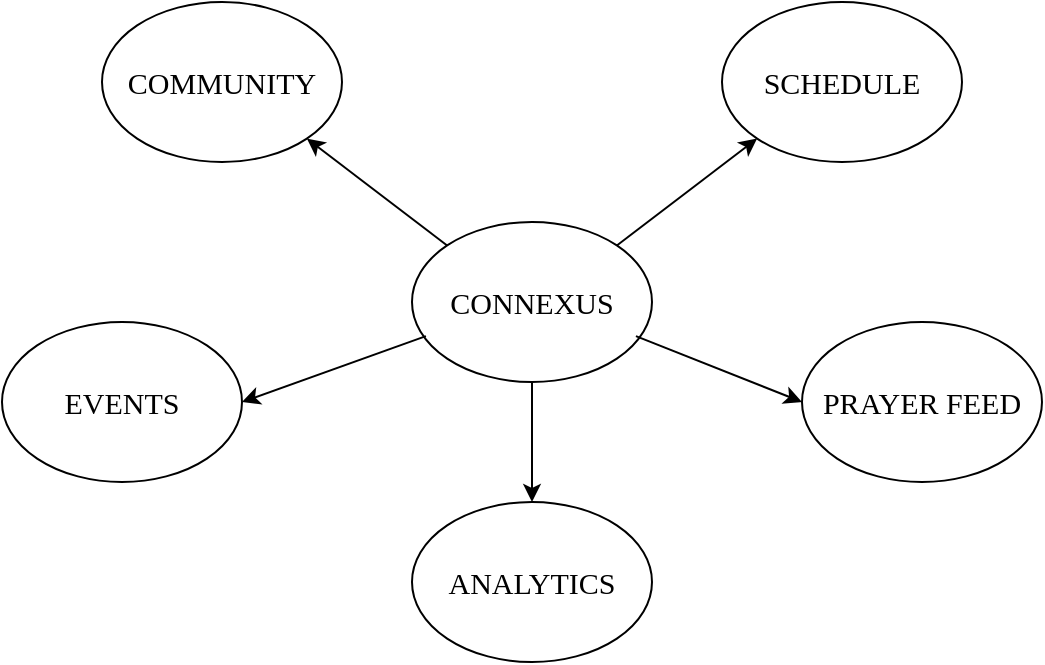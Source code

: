 <mxfile version="21.7.4" type="github" pages="12">
  <diagram id="oiWLMyW6f8d4BN8w3hJY" name="General Features">
    <mxGraphModel dx="1242" dy="742" grid="1" gridSize="10" guides="1" tooltips="1" connect="1" arrows="1" fold="1" page="1" pageScale="1" pageWidth="850" pageHeight="1100" math="0" shadow="0">
      <root>
        <mxCell id="0" />
        <mxCell id="1" parent="0" />
        <mxCell id="Q_Gd5MtNg49Rrlb43MES-1" value="&lt;font style=&quot;font-size: 15px;&quot; face=&quot;Times New Roman&quot;&gt;CONNEXUS&lt;/font&gt;" style="ellipse;whiteSpace=wrap;html=1;" parent="1" vertex="1">
          <mxGeometry x="365" y="280" width="120" height="80" as="geometry" />
        </mxCell>
        <mxCell id="Q_Gd5MtNg49Rrlb43MES-2" value="&lt;font style=&quot;font-size: 15px;&quot; face=&quot;Times New Roman&quot;&gt;COMMUNITY&lt;/font&gt;" style="ellipse;whiteSpace=wrap;html=1;" parent="1" vertex="1">
          <mxGeometry x="210" y="170" width="120" height="80" as="geometry" />
        </mxCell>
        <mxCell id="Q_Gd5MtNg49Rrlb43MES-3" value="&lt;font style=&quot;font-size: 15px;&quot; face=&quot;Times New Roman&quot;&gt;EVENTS&lt;/font&gt;" style="ellipse;whiteSpace=wrap;html=1;" parent="1" vertex="1">
          <mxGeometry x="160" y="330" width="120" height="80" as="geometry" />
        </mxCell>
        <mxCell id="Q_Gd5MtNg49Rrlb43MES-4" value="&lt;font face=&quot;Times New Roman&quot;&gt;&lt;span style=&quot;font-size: 15px;&quot;&gt;ANALYTICS&lt;/span&gt;&lt;/font&gt;" style="ellipse;whiteSpace=wrap;html=1;" parent="1" vertex="1">
          <mxGeometry x="365" y="420" width="120" height="80" as="geometry" />
        </mxCell>
        <mxCell id="Q_Gd5MtNg49Rrlb43MES-5" value="&lt;font face=&quot;Times New Roman&quot;&gt;&lt;span style=&quot;font-size: 15px;&quot;&gt;SCHEDULE&lt;/span&gt;&lt;/font&gt;" style="ellipse;whiteSpace=wrap;html=1;" parent="1" vertex="1">
          <mxGeometry x="520" y="170" width="120" height="80" as="geometry" />
        </mxCell>
        <mxCell id="Q_Gd5MtNg49Rrlb43MES-6" value="&lt;font face=&quot;Times New Roman&quot;&gt;&lt;span style=&quot;font-size: 15px;&quot;&gt;PRAYER FEED&lt;br&gt;&lt;/span&gt;&lt;/font&gt;" style="ellipse;whiteSpace=wrap;html=1;" parent="1" vertex="1">
          <mxGeometry x="560" y="330" width="120" height="80" as="geometry" />
        </mxCell>
        <mxCell id="Q_Gd5MtNg49Rrlb43MES-8" value="" style="endArrow=classic;html=1;rounded=0;exitX=0.058;exitY=0.713;exitDx=0;exitDy=0;entryX=1;entryY=0.5;entryDx=0;entryDy=0;exitPerimeter=0;" parent="1" source="Q_Gd5MtNg49Rrlb43MES-1" target="Q_Gd5MtNg49Rrlb43MES-3" edge="1">
          <mxGeometry width="50" height="50" relative="1" as="geometry">
            <mxPoint x="400" y="430" as="sourcePoint" />
            <mxPoint x="450" y="380" as="targetPoint" />
          </mxGeometry>
        </mxCell>
        <mxCell id="Q_Gd5MtNg49Rrlb43MES-9" value="" style="endArrow=classic;html=1;rounded=0;exitX=0;exitY=0;exitDx=0;exitDy=0;entryX=1;entryY=1;entryDx=0;entryDy=0;" parent="1" source="Q_Gd5MtNg49Rrlb43MES-1" target="Q_Gd5MtNg49Rrlb43MES-2" edge="1">
          <mxGeometry width="50" height="50" relative="1" as="geometry">
            <mxPoint x="382" y="347" as="sourcePoint" />
            <mxPoint x="280" y="370" as="targetPoint" />
          </mxGeometry>
        </mxCell>
        <mxCell id="Q_Gd5MtNg49Rrlb43MES-10" value="" style="endArrow=classic;html=1;rounded=0;exitX=1;exitY=0;exitDx=0;exitDy=0;entryX=0;entryY=1;entryDx=0;entryDy=0;" parent="1" source="Q_Gd5MtNg49Rrlb43MES-1" target="Q_Gd5MtNg49Rrlb43MES-5" edge="1">
          <mxGeometry width="50" height="50" relative="1" as="geometry">
            <mxPoint x="393" y="302" as="sourcePoint" />
            <mxPoint x="332" y="248" as="targetPoint" />
          </mxGeometry>
        </mxCell>
        <mxCell id="Q_Gd5MtNg49Rrlb43MES-11" value="" style="endArrow=classic;html=1;rounded=0;exitX=0.933;exitY=0.713;exitDx=0;exitDy=0;entryX=0;entryY=0.5;entryDx=0;entryDy=0;exitPerimeter=0;" parent="1" source="Q_Gd5MtNg49Rrlb43MES-1" target="Q_Gd5MtNg49Rrlb43MES-6" edge="1">
          <mxGeometry width="50" height="50" relative="1" as="geometry">
            <mxPoint x="382" y="347" as="sourcePoint" />
            <mxPoint x="290" y="380" as="targetPoint" />
          </mxGeometry>
        </mxCell>
        <mxCell id="Q_Gd5MtNg49Rrlb43MES-12" value="" style="endArrow=classic;html=1;rounded=0;exitX=0.5;exitY=1;exitDx=0;exitDy=0;entryX=0.5;entryY=0;entryDx=0;entryDy=0;" parent="1" source="Q_Gd5MtNg49Rrlb43MES-1" target="Q_Gd5MtNg49Rrlb43MES-4" edge="1">
          <mxGeometry width="50" height="50" relative="1" as="geometry">
            <mxPoint x="382" y="347" as="sourcePoint" />
            <mxPoint x="290" y="380" as="targetPoint" />
          </mxGeometry>
        </mxCell>
      </root>
    </mxGraphModel>
  </diagram>
  <diagram name="Decomposition" id="dWg-lK4ktiXP6sA1lKUr">
    <mxGraphModel dx="2092" dy="742" grid="1" gridSize="10" guides="1" tooltips="1" connect="1" arrows="1" fold="1" page="1" pageScale="1" pageWidth="850" pageHeight="1100" math="0" shadow="0">
      <root>
        <mxCell id="0" />
        <mxCell id="1" parent="0" />
        <mxCell id="9FZ4AC-YBpyKF_zebIb_-1" value="ConnexUs" style="rounded=0;whiteSpace=wrap;html=1;fontFamily=Times New Roman;fontSize=28;" parent="1" vertex="1">
          <mxGeometry x="285" y="50" width="150" height="60" as="geometry" />
        </mxCell>
        <mxCell id="9FZ4AC-YBpyKF_zebIb_-2" value="User Account" style="rounded=0;whiteSpace=wrap;html=1;fontFamily=Times New Roman;fontSize=28;" parent="1" vertex="1">
          <mxGeometry x="200" y="400" width="120" height="60" as="geometry" />
        </mxCell>
        <mxCell id="9FZ4AC-YBpyKF_zebIb_-3" value="Community Pages" style="rounded=0;whiteSpace=wrap;html=1;fontFamily=Times New Roman;fontSize=28;" parent="1" vertex="1">
          <mxGeometry x="225" y="580" width="145" height="60" as="geometry" />
        </mxCell>
        <mxCell id="9FZ4AC-YBpyKF_zebIb_-4" value="Authorizer" style="rounded=0;whiteSpace=wrap;html=1;fontFamily=Times New Roman;fontSize=28;" parent="1" vertex="1">
          <mxGeometry x="870" y="400" width="120" height="60" as="geometry" />
        </mxCell>
        <mxCell id="9FZ4AC-YBpyKF_zebIb_-5" value="Registration" style="rounded=0;whiteSpace=wrap;html=1;fontFamily=Times New Roman;fontSize=28;" parent="1" vertex="1">
          <mxGeometry x="285" y="130" width="150" height="60" as="geometry" />
        </mxCell>
        <mxCell id="kj3o1h7G9YnmJoLtUgAj-3" value="Sign-up" style="rounded=0;whiteSpace=wrap;html=1;fontFamily=Times New Roman;fontSize=28;" parent="1" vertex="1">
          <mxGeometry x="345" y="210" width="150" height="60" as="geometry" />
        </mxCell>
        <mxCell id="kj3o1h7G9YnmJoLtUgAj-4" value="Login" style="rounded=0;whiteSpace=wrap;html=1;fontFamily=Times New Roman;fontSize=28;" parent="1" vertex="1">
          <mxGeometry x="345" y="290" width="150" height="60" as="geometry" />
        </mxCell>
        <mxCell id="kj3o1h7G9YnmJoLtUgAj-10" value="Event Engagement" style="rounded=0;whiteSpace=wrap;html=1;fontFamily=Times New Roman;fontSize=28;" parent="1" vertex="1">
          <mxGeometry x="225" y="660" width="145" height="60" as="geometry" />
        </mxCell>
        <mxCell id="kj3o1h7G9YnmJoLtUgAj-11" value="Community Engagement" style="rounded=0;whiteSpace=wrap;html=1;fontFamily=Times New Roman;fontSize=28;" parent="1" vertex="1">
          <mxGeometry x="140" y="500" width="180" height="60" as="geometry" />
        </mxCell>
        <mxCell id="kj3o1h7G9YnmJoLtUgAj-12" value="Event Management" style="rounded=0;whiteSpace=wrap;html=1;fontFamily=Times New Roman;fontSize=28;" parent="1" vertex="1">
          <mxGeometry x="-160" y="680" width="150" height="60" as="geometry" />
        </mxCell>
        <mxCell id="kj3o1h7G9YnmJoLtUgAj-13" value="Calendar" style="rounded=0;whiteSpace=wrap;html=1;fontFamily=Times New Roman;fontSize=28;" parent="1" vertex="1">
          <mxGeometry x="330" y="500" width="120" height="60" as="geometry" />
        </mxCell>
        <mxCell id="kj3o1h7G9YnmJoLtUgAj-14" value="Event Creation" style="rounded=0;whiteSpace=wrap;html=1;fontFamily=Times New Roman;fontSize=28;" parent="1" vertex="1">
          <mxGeometry x="-130" y="760" width="130" height="60" as="geometry" />
        </mxCell>
        <mxCell id="kj3o1h7G9YnmJoLtUgAj-15" value="Event Attendance" style="rounded=0;whiteSpace=wrap;html=1;fontFamily=Times New Roman;fontSize=28;" parent="1" vertex="1">
          <mxGeometry x="-130" y="840" width="130" height="60" as="geometry" />
        </mxCell>
        <mxCell id="kj3o1h7G9YnmJoLtUgAj-16" value="Membership Management" style="rounded=0;whiteSpace=wrap;html=1;fontFamily=Times New Roman;fontSize=28;" parent="1" vertex="1">
          <mxGeometry x="-363" y="680" width="160" height="60" as="geometry" />
        </mxCell>
        <mxCell id="kj3o1h7G9YnmJoLtUgAj-17" value="Member Categorization" style="rounded=0;whiteSpace=wrap;html=1;fontFamily=Times New Roman;fontSize=28;" parent="1" vertex="1">
          <mxGeometry x="-323" y="840" width="173" height="60" as="geometry" />
        </mxCell>
        <mxCell id="kj3o1h7G9YnmJoLtUgAj-18" value="Membership Approval" style="rounded=0;whiteSpace=wrap;html=1;fontFamily=Times New Roman;fontSize=28;" parent="1" vertex="1">
          <mxGeometry x="-323" y="760" width="140" height="60" as="geometry" />
        </mxCell>
        <mxCell id="kj3o1h7G9YnmJoLtUgAj-19" value="Dashboard" style="rounded=0;whiteSpace=wrap;html=1;fontFamily=Times New Roman;fontSize=28;" parent="1" vertex="1">
          <mxGeometry x="-732" y="680" width="130" height="60" as="geometry" />
        </mxCell>
        <mxCell id="kj3o1h7G9YnmJoLtUgAj-20" value="Prayer Request Approval" style="rounded=0;whiteSpace=wrap;html=1;fontFamily=Times New Roman;fontSize=28;" parent="1" vertex="1">
          <mxGeometry y="680" width="180" height="72" as="geometry" />
        </mxCell>
        <mxCell id="kj3o1h7G9YnmJoLtUgAj-21" value="Prayer Request Categorization" style="rounded=0;whiteSpace=wrap;html=1;fontFamily=Times New Roman;fontSize=28;" parent="1" vertex="1">
          <mxGeometry x="30" y="760" width="180" height="90" as="geometry" />
        </mxCell>
        <mxCell id="kj3o1h7G9YnmJoLtUgAj-22" value="Notifications" style="rounded=0;whiteSpace=wrap;html=1;fontFamily=Times New Roman;fontSize=28;" parent="1" vertex="1">
          <mxGeometry x="460" y="500" width="146" height="60" as="geometry" />
        </mxCell>
        <mxCell id="kj3o1h7G9YnmJoLtUgAj-23" value="Community Creation" style="rounded=0;whiteSpace=wrap;html=1;fontFamily=Times New Roman;fontSize=28;" parent="1" vertex="1">
          <mxGeometry x="-257" y="500" width="165" height="60" as="geometry" />
        </mxCell>
        <mxCell id="kj3o1h7G9YnmJoLtUgAj-24" value="Community Management" style="rounded=0;whiteSpace=wrap;html=1;fontFamily=Times New Roman;fontSize=28;" parent="1" vertex="1">
          <mxGeometry x="-215" y="580" width="190" height="60" as="geometry" />
        </mxCell>
        <mxCell id="kj3o1h7G9YnmJoLtUgAj-26" value="Event Page and Member Response" style="rounded=0;whiteSpace=wrap;html=1;fontFamily=Times New Roman;fontSize=28;" parent="1" vertex="1">
          <mxGeometry x="254" y="740" width="226" height="70" as="geometry" />
        </mxCell>
        <mxCell id="kj3o1h7G9YnmJoLtUgAj-27" value="Event Rating and Evaluation" style="rounded=0;whiteSpace=wrap;html=1;fontFamily=Times New Roman;fontSize=28;" parent="1" vertex="1">
          <mxGeometry x="250" y="820" width="230" height="70" as="geometry" />
        </mxCell>
        <mxCell id="kj3o1h7G9YnmJoLtUgAj-29" value="Community Administration" style="rounded=0;whiteSpace=wrap;html=1;fontFamily=Times New Roman;fontSize=28;" parent="1" vertex="1">
          <mxGeometry x="760" y="500" width="180" height="60" as="geometry" />
        </mxCell>
        <mxCell id="kj3o1h7G9YnmJoLtUgAj-30" value="Dashboard" style="rounded=0;whiteSpace=wrap;html=1;fontFamily=Times New Roman;fontSize=28;" parent="1" vertex="1">
          <mxGeometry x="630" y="500" width="120" height="60" as="geometry" />
        </mxCell>
        <mxCell id="kj3o1h7G9YnmJoLtUgAj-31" value="Discover Communities" style="rounded=0;whiteSpace=wrap;html=1;fontFamily=Times New Roman;fontSize=28;" parent="1" vertex="1">
          <mxGeometry x="-47.5" y="500" width="175" height="60" as="geometry" />
        </mxCell>
        <mxCell id="kj3o1h7G9YnmJoLtUgAj-34" value="Community Page Management" style="rounded=0;whiteSpace=wrap;html=1;fontFamily=Times New Roman;fontSize=28;" parent="1" vertex="1">
          <mxGeometry x="-592" y="680" width="217" height="72" as="geometry" />
        </mxCell>
        <mxCell id="kj3o1h7G9YnmJoLtUgAj-35" value="Community Post Creation" style="rounded=0;whiteSpace=wrap;html=1;fontFamily=Times New Roman;fontSize=28;" parent="1" vertex="1">
          <mxGeometry x="-557" y="765" width="177" height="70" as="geometry" />
        </mxCell>
        <mxCell id="kj3o1h7G9YnmJoLtUgAj-38" value="Incident Management" style="rounded=0;whiteSpace=wrap;html=1;fontFamily=Times New Roman;fontSize=28;" parent="1" vertex="1">
          <mxGeometry x="950" y="500" width="150" height="60" as="geometry" />
        </mxCell>
        <mxCell id="kj3o1h7G9YnmJoLtUgAj-39" value="Summary of User Activity" style="rounded=0;whiteSpace=wrap;html=1;fontFamily=Times New Roman;fontSize=28;" parent="1" vertex="1">
          <mxGeometry x="655" y="580" width="120" height="100" as="geometry" />
        </mxCell>
        <mxCell id="kj3o1h7G9YnmJoLtUgAj-40" value="&amp;nbsp;Community Requests" style="rounded=0;whiteSpace=wrap;html=1;fontFamily=Times New Roman;fontSize=28;" parent="1" vertex="1">
          <mxGeometry x="810" y="580" width="150" height="60" as="geometry" />
        </mxCell>
        <mxCell id="HAwSLNxZXXh88FMERZLZ-1" value="" style="endArrow=none;html=1;rounded=0;entryX=0.5;entryY=1;entryDx=0;entryDy=0;exitX=0.5;exitY=0;exitDx=0;exitDy=0;fontSize=28;" parent="1" source="9FZ4AC-YBpyKF_zebIb_-5" target="9FZ4AC-YBpyKF_zebIb_-1" edge="1">
          <mxGeometry width="50" height="50" relative="1" as="geometry">
            <mxPoint x="335" y="340" as="sourcePoint" />
            <mxPoint x="385" y="290" as="targetPoint" />
          </mxGeometry>
        </mxCell>
        <mxCell id="HAwSLNxZXXh88FMERZLZ-2" value="" style="endArrow=none;html=1;rounded=0;entryX=0.137;entryY=1.005;entryDx=0;entryDy=0;exitX=0;exitY=0.5;exitDx=0;exitDy=0;entryPerimeter=0;fontSize=28;" parent="1" source="kj3o1h7G9YnmJoLtUgAj-3" target="9FZ4AC-YBpyKF_zebIb_-5" edge="1">
          <mxGeometry width="50" height="50" relative="1" as="geometry">
            <mxPoint x="385" y="140" as="sourcePoint" />
            <mxPoint x="385" y="120" as="targetPoint" />
            <Array as="points">
              <mxPoint x="306" y="240" />
            </Array>
          </mxGeometry>
        </mxCell>
        <mxCell id="HAwSLNxZXXh88FMERZLZ-5" value="" style="endArrow=none;html=1;rounded=0;entryX=0.137;entryY=1.007;entryDx=0;entryDy=0;exitX=0;exitY=0.5;exitDx=0;exitDy=0;entryPerimeter=0;fontSize=28;" parent="1" source="kj3o1h7G9YnmJoLtUgAj-4" target="9FZ4AC-YBpyKF_zebIb_-5" edge="1">
          <mxGeometry width="50" height="50" relative="1" as="geometry">
            <mxPoint x="355" y="250" as="sourcePoint" />
            <mxPoint x="341" y="200" as="targetPoint" />
            <Array as="points">
              <mxPoint x="306" y="320" />
            </Array>
          </mxGeometry>
        </mxCell>
        <mxCell id="HAwSLNxZXXh88FMERZLZ-6" value="" style="endArrow=none;html=1;rounded=0;entryX=0.5;entryY=1;entryDx=0;entryDy=0;exitX=0.5;exitY=0;exitDx=0;exitDy=0;fontSize=28;" parent="1" source="9FZ4AC-YBpyKF_zebIb_-2" target="kj3o1h7G9YnmJoLtUgAj-4" edge="1">
          <mxGeometry width="50" height="50" relative="1" as="geometry">
            <mxPoint x="450" y="460" as="sourcePoint" />
            <mxPoint x="436" y="330" as="targetPoint" />
            <Array as="points">
              <mxPoint x="260" y="380" />
              <mxPoint x="420" y="380" />
            </Array>
          </mxGeometry>
        </mxCell>
        <mxCell id="HAwSLNxZXXh88FMERZLZ-7" value="" style="endArrow=none;html=1;rounded=0;exitX=0.5;exitY=0;exitDx=0;exitDy=0;fontSize=28;" parent="1" source="9FZ4AC-YBpyKF_zebIb_-4" edge="1">
          <mxGeometry width="50" height="50" relative="1" as="geometry">
            <mxPoint x="1000" y="410" as="sourcePoint" />
            <mxPoint x="420" y="350" as="targetPoint" />
            <Array as="points">
              <mxPoint x="930" y="380" />
              <mxPoint x="420" y="380" />
            </Array>
          </mxGeometry>
        </mxCell>
        <mxCell id="HAwSLNxZXXh88FMERZLZ-8" value="" style="endArrow=none;html=1;rounded=0;entryX=0.5;entryY=1;entryDx=0;entryDy=0;exitX=0.5;exitY=0;exitDx=0;exitDy=0;fontSize=28;" parent="1" source="kj3o1h7G9YnmJoLtUgAj-31" target="9FZ4AC-YBpyKF_zebIb_-2" edge="1">
          <mxGeometry width="50" height="50" relative="1" as="geometry">
            <mxPoint x="130" y="510" as="sourcePoint" />
            <mxPoint x="300" y="460" as="targetPoint" />
            <Array as="points">
              <mxPoint x="40" y="480" />
              <mxPoint x="260" y="480" />
            </Array>
          </mxGeometry>
        </mxCell>
        <mxCell id="HAwSLNxZXXh88FMERZLZ-9" value="" style="endArrow=none;html=1;rounded=0;entryX=0.5;entryY=1;entryDx=0;entryDy=0;exitX=0.5;exitY=0;exitDx=0;exitDy=0;fontSize=28;" parent="1" source="kj3o1h7G9YnmJoLtUgAj-23" target="9FZ4AC-YBpyKF_zebIb_-2" edge="1">
          <mxGeometry width="50" height="50" relative="1" as="geometry">
            <mxPoint x="60" y="500" as="sourcePoint" />
            <mxPoint x="300" y="460" as="targetPoint" />
            <Array as="points">
              <mxPoint x="-174" y="480" />
              <mxPoint x="260" y="480" />
            </Array>
          </mxGeometry>
        </mxCell>
        <mxCell id="HAwSLNxZXXh88FMERZLZ-10" value="" style="endArrow=none;html=1;rounded=0;entryX=0.5;entryY=1;entryDx=0;entryDy=0;exitX=0.5;exitY=0;exitDx=0;exitDy=0;fontSize=28;" parent="1" source="kj3o1h7G9YnmJoLtUgAj-11" target="9FZ4AC-YBpyKF_zebIb_-2" edge="1">
          <mxGeometry width="50" height="50" relative="1" as="geometry">
            <mxPoint x="60" y="500" as="sourcePoint" />
            <mxPoint x="300" y="460" as="targetPoint" />
            <Array as="points">
              <mxPoint x="230" y="480" />
              <mxPoint x="260" y="480" />
            </Array>
          </mxGeometry>
        </mxCell>
        <mxCell id="HAwSLNxZXXh88FMERZLZ-12" value="" style="endArrow=none;html=1;rounded=0;entryX=0.5;entryY=1;entryDx=0;entryDy=0;exitX=0.5;exitY=0;exitDx=0;exitDy=0;fontSize=28;" parent="1" source="kj3o1h7G9YnmJoLtUgAj-13" edge="1">
          <mxGeometry width="50" height="50" relative="1" as="geometry">
            <mxPoint x="390" y="500" as="sourcePoint" />
            <mxPoint x="260" y="460" as="targetPoint" />
            <Array as="points">
              <mxPoint x="390" y="480" />
              <mxPoint x="260" y="480" />
            </Array>
          </mxGeometry>
        </mxCell>
        <mxCell id="HAwSLNxZXXh88FMERZLZ-13" value="" style="endArrow=none;html=1;rounded=0;entryX=0.5;entryY=1;entryDx=0;entryDy=0;exitX=0.5;exitY=0;exitDx=0;exitDy=0;fontSize=28;" parent="1" source="kj3o1h7G9YnmJoLtUgAj-22" edge="1">
          <mxGeometry width="50" height="50" relative="1" as="geometry">
            <mxPoint x="550" y="500" as="sourcePoint" />
            <mxPoint x="260" y="460" as="targetPoint" />
            <Array as="points">
              <mxPoint x="533" y="480" />
              <mxPoint x="260" y="480" />
            </Array>
          </mxGeometry>
        </mxCell>
        <mxCell id="HAwSLNxZXXh88FMERZLZ-14" value="" style="endArrow=none;html=1;rounded=0;entryX=0.087;entryY=0.998;entryDx=0;entryDy=0;entryPerimeter=0;exitX=0;exitY=0.5;exitDx=0;exitDy=0;fontSize=28;" parent="1" source="kj3o1h7G9YnmJoLtUgAj-24" target="kj3o1h7G9YnmJoLtUgAj-23" edge="1">
          <mxGeometry width="50" height="50" relative="1" as="geometry">
            <mxPoint x="-5" y="750" as="sourcePoint" />
            <mxPoint x="45" y="700" as="targetPoint" />
            <Array as="points">
              <mxPoint x="-243" y="610" />
            </Array>
          </mxGeometry>
        </mxCell>
        <mxCell id="HAwSLNxZXXh88FMERZLZ-15" value="" style="endArrow=none;html=1;rounded=0;entryX=0.347;entryY=1.017;entryDx=0;entryDy=0;exitX=0.5;exitY=0;exitDx=0;exitDy=0;fontSize=28;entryPerimeter=0;" parent="1" source="kj3o1h7G9YnmJoLtUgAj-19" target="kj3o1h7G9YnmJoLtUgAj-24" edge="1">
          <mxGeometry width="50" height="50" relative="1" as="geometry">
            <mxPoint x="-5" y="750" as="sourcePoint" />
            <mxPoint x="45" y="700" as="targetPoint" />
            <Array as="points">
              <mxPoint x="-667" y="660" />
              <mxPoint x="-150" y="660" />
            </Array>
          </mxGeometry>
        </mxCell>
        <mxCell id="HAwSLNxZXXh88FMERZLZ-16" value="" style="endArrow=none;html=1;rounded=0;entryX=0.5;entryY=1;entryDx=0;entryDy=0;exitX=0.5;exitY=0;exitDx=0;exitDy=0;fontSize=28;" parent="1" source="kj3o1h7G9YnmJoLtUgAj-34" edge="1">
          <mxGeometry width="50" height="50" relative="1" as="geometry">
            <mxPoint x="-570" y="680" as="sourcePoint" />
            <mxPoint x="-150" y="640" as="targetPoint" />
            <Array as="points">
              <mxPoint x="-483" y="660" />
              <mxPoint x="-150" y="660" />
            </Array>
          </mxGeometry>
        </mxCell>
        <mxCell id="HAwSLNxZXXh88FMERZLZ-17" value="" style="endArrow=none;html=1;rounded=0;entryX=0.343;entryY=1.03;entryDx=0;entryDy=0;exitX=0.5;exitY=0;exitDx=0;exitDy=0;fontSize=28;entryPerimeter=0;" parent="1" source="kj3o1h7G9YnmJoLtUgAj-16" target="kj3o1h7G9YnmJoLtUgAj-24" edge="1">
          <mxGeometry width="50" height="50" relative="1" as="geometry">
            <mxPoint x="-5" y="750" as="sourcePoint" />
            <mxPoint x="45" y="700" as="targetPoint" />
            <Array as="points">
              <mxPoint x="-283" y="660" />
              <mxPoint x="-150" y="660" />
            </Array>
          </mxGeometry>
        </mxCell>
        <mxCell id="HAwSLNxZXXh88FMERZLZ-18" value="" style="endArrow=none;html=1;rounded=0;entryX=0.343;entryY=1.003;entryDx=0;entryDy=0;exitX=0.5;exitY=0;exitDx=0;exitDy=0;fontSize=28;entryPerimeter=0;" parent="1" source="kj3o1h7G9YnmJoLtUgAj-12" target="kj3o1h7G9YnmJoLtUgAj-24" edge="1">
          <mxGeometry width="50" height="50" relative="1" as="geometry">
            <mxPoint x="-5" y="750" as="sourcePoint" />
            <mxPoint x="45" y="700" as="targetPoint" />
            <Array as="points">
              <mxPoint x="-85" y="660" />
              <mxPoint x="-150" y="660" />
            </Array>
          </mxGeometry>
        </mxCell>
        <mxCell id="HAwSLNxZXXh88FMERZLZ-19" value="" style="endArrow=none;html=1;rounded=0;entryX=0.5;entryY=1;entryDx=0;entryDy=0;exitX=0.5;exitY=0;exitDx=0;exitDy=0;fontSize=28;" parent="1" source="kj3o1h7G9YnmJoLtUgAj-20" edge="1">
          <mxGeometry width="50" height="50" relative="1" as="geometry">
            <mxPoint x="-100" y="680" as="sourcePoint" />
            <mxPoint x="-150" y="640" as="targetPoint" />
            <Array as="points">
              <mxPoint x="90" y="660" />
              <mxPoint x="-150" y="660" />
            </Array>
          </mxGeometry>
        </mxCell>
        <mxCell id="HAwSLNxZXXh88FMERZLZ-23" value="" style="endArrow=none;html=1;rounded=0;entryX=0.087;entryY=1.013;entryDx=0;entryDy=0;entryPerimeter=0;exitX=0;exitY=0.5;exitDx=0;exitDy=0;fontSize=28;" parent="1" source="kj3o1h7G9YnmJoLtUgAj-18" edge="1">
          <mxGeometry width="50" height="50" relative="1" as="geometry">
            <mxPoint x="-328" y="789" as="sourcePoint" />
            <mxPoint x="-338" y="740" as="targetPoint" />
            <Array as="points">
              <mxPoint x="-338" y="790" />
            </Array>
          </mxGeometry>
        </mxCell>
        <mxCell id="HAwSLNxZXXh88FMERZLZ-26" value="" style="endArrow=none;html=1;rounded=0;entryX=0.087;entryY=1.013;entryDx=0;entryDy=0;entryPerimeter=0;exitX=0;exitY=0.5;exitDx=0;exitDy=0;fontSize=28;" parent="1" source="kj3o1h7G9YnmJoLtUgAj-17" edge="1">
          <mxGeometry width="50" height="50" relative="1" as="geometry">
            <mxPoint x="-323" y="790" as="sourcePoint" />
            <mxPoint x="-338" y="740" as="targetPoint" />
            <Array as="points">
              <mxPoint x="-338" y="870" />
            </Array>
          </mxGeometry>
        </mxCell>
        <mxCell id="HAwSLNxZXXh88FMERZLZ-29" value="" style="endArrow=none;html=1;rounded=0;entryX=0.127;entryY=0.995;entryDx=0;entryDy=0;entryPerimeter=0;exitX=0;exitY=0.5;exitDx=0;exitDy=0;fontSize=28;" parent="1" edge="1">
          <mxGeometry width="50" height="50" relative="1" as="geometry">
            <mxPoint x="-130" y="790" as="sourcePoint" />
            <mxPoint x="-145" y="740" as="targetPoint" />
            <Array as="points">
              <mxPoint x="-145" y="790" />
            </Array>
          </mxGeometry>
        </mxCell>
        <mxCell id="HAwSLNxZXXh88FMERZLZ-30" value="" style="endArrow=none;html=1;rounded=0;entryX=0.127;entryY=0.995;entryDx=0;entryDy=0;entryPerimeter=0;exitX=0;exitY=0.5;exitDx=0;exitDy=0;fontSize=28;" parent="1" source="kj3o1h7G9YnmJoLtUgAj-15" edge="1">
          <mxGeometry width="50" height="50" relative="1" as="geometry">
            <mxPoint x="-130" y="790" as="sourcePoint" />
            <mxPoint x="-145" y="740" as="targetPoint" />
            <Array as="points">
              <mxPoint x="-145" y="870" />
            </Array>
          </mxGeometry>
        </mxCell>
        <mxCell id="HAwSLNxZXXh88FMERZLZ-32" value="" style="endArrow=none;html=1;rounded=0;exitX=0;exitY=0.5;exitDx=0;exitDy=0;fontSize=28;" parent="1" edge="1">
          <mxGeometry width="50" height="50" relative="1" as="geometry">
            <mxPoint x="30" y="790" as="sourcePoint" />
            <mxPoint x="15" y="752" as="targetPoint" />
            <Array as="points">
              <mxPoint x="15" y="790" />
            </Array>
          </mxGeometry>
        </mxCell>
        <mxCell id="HAwSLNxZXXh88FMERZLZ-37" value="" style="endArrow=none;html=1;rounded=0;exitX=0.389;exitY=1.017;exitDx=0;exitDy=0;exitPerimeter=0;entryX=0;entryY=0.5;entryDx=0;entryDy=0;fontSize=28;" parent="1" source="kj3o1h7G9YnmJoLtUgAj-11" target="9FZ4AC-YBpyKF_zebIb_-3" edge="1">
          <mxGeometry width="50" height="50" relative="1" as="geometry">
            <mxPoint x="180" y="670" as="sourcePoint" />
            <mxPoint x="230" y="620" as="targetPoint" />
            <Array as="points">
              <mxPoint x="210" y="610" />
            </Array>
          </mxGeometry>
        </mxCell>
        <mxCell id="HAwSLNxZXXh88FMERZLZ-38" value="" style="endArrow=none;html=1;rounded=0;exitX=0.085;exitY=1.003;exitDx=0;exitDy=0;exitPerimeter=0;entryX=0;entryY=0.5;entryDx=0;entryDy=0;fontSize=28;" parent="1" edge="1">
          <mxGeometry width="50" height="50" relative="1" as="geometry">
            <mxPoint x="210" y="560" as="sourcePoint" />
            <mxPoint x="225" y="690" as="targetPoint" />
            <Array as="points">
              <mxPoint x="210" y="690" />
            </Array>
          </mxGeometry>
        </mxCell>
        <mxCell id="HAwSLNxZXXh88FMERZLZ-39" value="" style="endArrow=none;html=1;rounded=0;exitX=0;exitY=0.5;exitDx=0;exitDy=0;fontSize=28;" parent="1" source="kj3o1h7G9YnmJoLtUgAj-26" edge="1">
          <mxGeometry width="50" height="50" relative="1" as="geometry">
            <mxPoint x="205" y="800" as="sourcePoint" />
            <mxPoint x="240" y="720" as="targetPoint" />
            <Array as="points">
              <mxPoint x="240" y="775" />
            </Array>
          </mxGeometry>
        </mxCell>
        <mxCell id="HAwSLNxZXXh88FMERZLZ-40" value="" style="endArrow=none;html=1;rounded=0;entryX=0.122;entryY=1.003;entryDx=0;entryDy=0;entryPerimeter=0;exitX=0;exitY=0.5;exitDx=0;exitDy=0;fontSize=28;" parent="1" source="kj3o1h7G9YnmJoLtUgAj-27" edge="1">
          <mxGeometry width="50" height="50" relative="1" as="geometry">
            <mxPoint x="254" y="770" as="sourcePoint" />
            <mxPoint x="240" y="720" as="targetPoint" />
            <Array as="points">
              <mxPoint x="240" y="855" />
            </Array>
          </mxGeometry>
        </mxCell>
        <mxCell id="HAwSLNxZXXh88FMERZLZ-41" value="" style="endArrow=none;html=1;rounded=0;entryX=0.5;entryY=1;entryDx=0;entryDy=0;exitX=0.5;exitY=0;exitDx=0;exitDy=0;fontSize=28;" parent="1" source="kj3o1h7G9YnmJoLtUgAj-30" target="9FZ4AC-YBpyKF_zebIb_-4" edge="1">
          <mxGeometry width="50" height="50" relative="1" as="geometry">
            <mxPoint x="775" y="680" as="sourcePoint" />
            <mxPoint x="825" y="630" as="targetPoint" />
            <Array as="points">
              <mxPoint x="690" y="480" />
              <mxPoint x="850" y="480" />
              <mxPoint x="930" y="480" />
            </Array>
          </mxGeometry>
        </mxCell>
        <mxCell id="HAwSLNxZXXh88FMERZLZ-42" value="" style="endArrow=none;html=1;rounded=0;entryX=0.5;entryY=1;entryDx=0;entryDy=0;exitX=0.5;exitY=0;exitDx=0;exitDy=0;fontSize=28;" parent="1" source="kj3o1h7G9YnmJoLtUgAj-29" target="9FZ4AC-YBpyKF_zebIb_-4" edge="1">
          <mxGeometry width="50" height="50" relative="1" as="geometry">
            <mxPoint x="775" y="680" as="sourcePoint" />
            <mxPoint x="825" y="630" as="targetPoint" />
            <Array as="points">
              <mxPoint x="850" y="480" />
              <mxPoint x="930" y="480" />
            </Array>
          </mxGeometry>
        </mxCell>
        <mxCell id="HAwSLNxZXXh88FMERZLZ-43" value="" style="endArrow=none;html=1;rounded=0;entryX=0.5;entryY=1;entryDx=0;entryDy=0;exitX=0.5;exitY=0;exitDx=0;exitDy=0;fontSize=28;" parent="1" source="kj3o1h7G9YnmJoLtUgAj-38" target="9FZ4AC-YBpyKF_zebIb_-4" edge="1">
          <mxGeometry width="50" height="50" relative="1" as="geometry">
            <mxPoint x="860" y="510" as="sourcePoint" />
            <mxPoint x="860" y="470" as="targetPoint" />
            <Array as="points">
              <mxPoint x="1025" y="480" />
              <mxPoint x="930" y="480" />
            </Array>
          </mxGeometry>
        </mxCell>
        <mxCell id="HAwSLNxZXXh88FMERZLZ-44" value="" style="endArrow=none;html=1;rounded=0;entryX=0.095;entryY=1.013;entryDx=0;entryDy=0;entryPerimeter=0;exitX=0;exitY=0.5;exitDx=0;exitDy=0;fontSize=28;" parent="1" source="kj3o1h7G9YnmJoLtUgAj-39" target="kj3o1h7G9YnmJoLtUgAj-30" edge="1">
          <mxGeometry width="50" height="50" relative="1" as="geometry">
            <mxPoint x="775" y="680" as="sourcePoint" />
            <mxPoint x="825" y="630" as="targetPoint" />
            <Array as="points">
              <mxPoint x="640" y="630" />
            </Array>
          </mxGeometry>
        </mxCell>
        <mxCell id="HAwSLNxZXXh88FMERZLZ-45" value="" style="endArrow=none;html=1;rounded=0;entryX=0.095;entryY=1.013;entryDx=0;entryDy=0;entryPerimeter=0;exitX=0;exitY=0.5;exitDx=0;exitDy=0;fontSize=28;" parent="1" edge="1">
          <mxGeometry width="50" height="50" relative="1" as="geometry">
            <mxPoint x="810" y="609" as="sourcePoint" />
            <mxPoint x="796" y="560" as="targetPoint" />
            <Array as="points">
              <mxPoint x="796" y="609" />
            </Array>
          </mxGeometry>
        </mxCell>
        <mxCell id="bCOwalmUwec0UZeo76KL-1" value="Analytics" style="rounded=0;whiteSpace=wrap;html=1;fontFamily=Times New Roman;fontSize=28;" parent="1" vertex="1">
          <mxGeometry x="1110" y="500" width="120" height="60" as="geometry" />
        </mxCell>
        <mxCell id="bCOwalmUwec0UZeo76KL-2" value="" style="endArrow=none;html=1;rounded=0;entryX=0.5;entryY=1;entryDx=0;entryDy=0;exitX=0.5;exitY=0;exitDx=0;exitDy=0;fontSize=28;" parent="1" source="bCOwalmUwec0UZeo76KL-1" target="9FZ4AC-YBpyKF_zebIb_-4" edge="1">
          <mxGeometry width="50" height="50" relative="1" as="geometry">
            <mxPoint x="1020" y="510" as="sourcePoint" />
            <mxPoint x="1090" y="460" as="targetPoint" />
            <Array as="points">
              <mxPoint x="1170" y="480" />
              <mxPoint x="930" y="480" />
            </Array>
          </mxGeometry>
        </mxCell>
        <mxCell id="SFuP1RmGtPxHwMB_tCEh-1" value="" style="endArrow=none;html=1;rounded=0;entryX=0.087;entryY=1.013;entryDx=0;entryDy=0;entryPerimeter=0;exitX=0;exitY=0.5;exitDx=0;exitDy=0;fontSize=28;" parent="1" edge="1">
          <mxGeometry width="50" height="50" relative="1" as="geometry">
            <mxPoint x="-557" y="802" as="sourcePoint" />
            <mxPoint x="-572" y="752" as="targetPoint" />
            <Array as="points">
              <mxPoint x="-572" y="802" />
            </Array>
          </mxGeometry>
        </mxCell>
      </root>
    </mxGraphModel>
  </diagram>
  <diagram id="mglGndfrsaT9k3bc9Ude" name="DecompositionVer2">
    <mxGraphModel dx="2070" dy="1237" grid="1" gridSize="10" guides="1" tooltips="1" connect="1" arrows="1" fold="1" page="1" pageScale="1" pageWidth="850" pageHeight="1100" math="0" shadow="0">
      <root>
        <mxCell id="0" />
        <mxCell id="1" parent="0" />
        <mxCell id="mhduNKsisUSPCsZ8M5Ks-13" style="edgeStyle=orthogonalEdgeStyle;rounded=0;orthogonalLoop=1;jettySize=auto;html=1;entryX=0.5;entryY=0;entryDx=0;entryDy=0;endArrow=none;endFill=0;" parent="1" source="u2Z0vMGadVyFPGaQkaiw-1" target="u2Z0vMGadVyFPGaQkaiw-2" edge="1">
          <mxGeometry relative="1" as="geometry">
            <Array as="points">
              <mxPoint x="665" y="130" />
              <mxPoint x="85" y="130" />
            </Array>
          </mxGeometry>
        </mxCell>
        <mxCell id="mhduNKsisUSPCsZ8M5Ks-14" style="edgeStyle=orthogonalEdgeStyle;rounded=0;orthogonalLoop=1;jettySize=auto;html=1;exitX=0.5;exitY=1;exitDx=0;exitDy=0;endArrow=none;endFill=0;" parent="1" source="u2Z0vMGadVyFPGaQkaiw-1" target="u2Z0vMGadVyFPGaQkaiw-3" edge="1">
          <mxGeometry relative="1" as="geometry">
            <Array as="points">
              <mxPoint x="665" y="130" />
              <mxPoint x="275" y="130" />
            </Array>
          </mxGeometry>
        </mxCell>
        <mxCell id="mhduNKsisUSPCsZ8M5Ks-16" style="edgeStyle=orthogonalEdgeStyle;rounded=0;orthogonalLoop=1;jettySize=auto;html=1;exitX=0.5;exitY=1;exitDx=0;exitDy=0;entryX=0.5;entryY=0;entryDx=0;entryDy=0;endArrow=none;endFill=0;" parent="1" source="u2Z0vMGadVyFPGaQkaiw-1" target="IFzmhrfzKDSi092EdZhi-2" edge="1">
          <mxGeometry relative="1" as="geometry">
            <Array as="points">
              <mxPoint x="665" y="130" />
              <mxPoint x="465" y="130" />
            </Array>
          </mxGeometry>
        </mxCell>
        <mxCell id="mhduNKsisUSPCsZ8M5Ks-17" style="edgeStyle=orthogonalEdgeStyle;rounded=0;orthogonalLoop=1;jettySize=auto;html=1;exitX=0.5;exitY=1;exitDx=0;exitDy=0;endArrow=none;endFill=0;" parent="1" source="u2Z0vMGadVyFPGaQkaiw-1" target="IFzmhrfzKDSi092EdZhi-3" edge="1">
          <mxGeometry relative="1" as="geometry">
            <Array as="points">
              <mxPoint x="665" y="120" />
              <mxPoint x="665" y="120" />
            </Array>
          </mxGeometry>
        </mxCell>
        <mxCell id="mhduNKsisUSPCsZ8M5Ks-18" style="edgeStyle=orthogonalEdgeStyle;rounded=0;orthogonalLoop=1;jettySize=auto;html=1;exitX=0.5;exitY=1;exitDx=0;exitDy=0;entryX=0.5;entryY=0;entryDx=0;entryDy=0;endArrow=none;endFill=0;" parent="1" source="u2Z0vMGadVyFPGaQkaiw-1" target="IFzmhrfzKDSi092EdZhi-4" edge="1">
          <mxGeometry relative="1" as="geometry">
            <Array as="points">
              <mxPoint x="665" y="130" />
              <mxPoint x="855" y="130" />
            </Array>
          </mxGeometry>
        </mxCell>
        <mxCell id="mhduNKsisUSPCsZ8M5Ks-20" style="edgeStyle=orthogonalEdgeStyle;rounded=0;orthogonalLoop=1;jettySize=auto;html=1;exitX=0.5;exitY=1;exitDx=0;exitDy=0;entryX=0.5;entryY=0;entryDx=0;entryDy=0;endArrow=none;endFill=0;" parent="1" source="u2Z0vMGadVyFPGaQkaiw-1" target="mhduNKsisUSPCsZ8M5Ks-5" edge="1">
          <mxGeometry relative="1" as="geometry">
            <Array as="points">
              <mxPoint x="665" y="130" />
              <mxPoint x="1035" y="130" />
            </Array>
          </mxGeometry>
        </mxCell>
        <mxCell id="0Bb5Hiok8u6sg8s_Xbsu-8" style="edgeStyle=orthogonalEdgeStyle;rounded=0;orthogonalLoop=1;jettySize=auto;html=1;exitX=0.5;exitY=1;exitDx=0;exitDy=0;entryX=0.5;entryY=0;entryDx=0;entryDy=0;endArrow=none;endFill=0;" edge="1" parent="1" source="u2Z0vMGadVyFPGaQkaiw-1" target="0Bb5Hiok8u6sg8s_Xbsu-5">
          <mxGeometry relative="1" as="geometry">
            <Array as="points">
              <mxPoint x="665" y="130" />
              <mxPoint x="1235" y="130" />
            </Array>
          </mxGeometry>
        </mxCell>
        <mxCell id="u2Z0vMGadVyFPGaQkaiw-1" value="ConnexUs" style="rounded=0;whiteSpace=wrap;html=1;fontFamily=Times New Roman;fontSize=28;" parent="1" vertex="1">
          <mxGeometry x="590" y="40" width="150" height="60" as="geometry" />
        </mxCell>
        <mxCell id="mhduNKsisUSPCsZ8M5Ks-21" style="edgeStyle=orthogonalEdgeStyle;rounded=0;orthogonalLoop=1;jettySize=auto;html=1;exitX=0.25;exitY=1;exitDx=0;exitDy=0;entryX=0;entryY=0.5;entryDx=0;entryDy=0;endArrow=none;endFill=0;" parent="1" source="u2Z0vMGadVyFPGaQkaiw-2" target="mhduNKsisUSPCsZ8M5Ks-11" edge="1">
          <mxGeometry relative="1" as="geometry" />
        </mxCell>
        <mxCell id="mhduNKsisUSPCsZ8M5Ks-22" style="edgeStyle=orthogonalEdgeStyle;rounded=0;orthogonalLoop=1;jettySize=auto;html=1;exitX=0.25;exitY=1;exitDx=0;exitDy=0;entryX=0;entryY=0.5;entryDx=0;entryDy=0;endArrow=none;endFill=0;" parent="1" source="u2Z0vMGadVyFPGaQkaiw-2" target="mhduNKsisUSPCsZ8M5Ks-12" edge="1">
          <mxGeometry relative="1" as="geometry" />
        </mxCell>
        <mxCell id="u2Z0vMGadVyFPGaQkaiw-2" value="Accounts" style="rounded=0;whiteSpace=wrap;html=1;fontFamily=Times New Roman;fontSize=28;" parent="1" vertex="1">
          <mxGeometry x="10" y="160" width="150" height="60" as="geometry" />
        </mxCell>
        <mxCell id="0Bb5Hiok8u6sg8s_Xbsu-9" style="edgeStyle=orthogonalEdgeStyle;rounded=0;orthogonalLoop=1;jettySize=auto;html=1;exitX=0.25;exitY=1;exitDx=0;exitDy=0;entryX=0;entryY=0.5;entryDx=0;entryDy=0;endArrow=none;endFill=0;" edge="1" parent="1" source="u2Z0vMGadVyFPGaQkaiw-3" target="PNNgbAHHAvgGDny7pBzx-1">
          <mxGeometry relative="1" as="geometry" />
        </mxCell>
        <mxCell id="0Bb5Hiok8u6sg8s_Xbsu-10" style="edgeStyle=orthogonalEdgeStyle;rounded=0;orthogonalLoop=1;jettySize=auto;html=1;exitX=0.25;exitY=1;exitDx=0;exitDy=0;entryX=0;entryY=0.5;entryDx=0;entryDy=0;endArrow=none;endFill=0;" edge="1" parent="1" source="u2Z0vMGadVyFPGaQkaiw-3" target="PNNgbAHHAvgGDny7pBzx-2">
          <mxGeometry relative="1" as="geometry" />
        </mxCell>
        <mxCell id="0Bb5Hiok8u6sg8s_Xbsu-11" style="edgeStyle=orthogonalEdgeStyle;rounded=0;orthogonalLoop=1;jettySize=auto;html=1;exitX=0.25;exitY=1;exitDx=0;exitDy=0;entryX=0;entryY=0.5;entryDx=0;entryDy=0;endArrow=none;endFill=0;" edge="1" parent="1" source="u2Z0vMGadVyFPGaQkaiw-3" target="PNNgbAHHAvgGDny7pBzx-3">
          <mxGeometry relative="1" as="geometry" />
        </mxCell>
        <mxCell id="u2Z0vMGadVyFPGaQkaiw-3" value="Community" style="rounded=0;whiteSpace=wrap;html=1;fontFamily=Times New Roman;fontSize=28;" parent="1" vertex="1">
          <mxGeometry x="200" y="160" width="150" height="60" as="geometry" />
        </mxCell>
        <mxCell id="0Bb5Hiok8u6sg8s_Xbsu-12" style="edgeStyle=orthogonalEdgeStyle;rounded=0;orthogonalLoop=1;jettySize=auto;html=1;exitX=0.25;exitY=1;exitDx=0;exitDy=0;entryX=0;entryY=0.5;entryDx=0;entryDy=0;endArrow=none;endFill=0;" edge="1" parent="1" source="IFzmhrfzKDSi092EdZhi-2" target="nrga4CZs3PouBWdDomQ6-1">
          <mxGeometry relative="1" as="geometry" />
        </mxCell>
        <mxCell id="0Bb5Hiok8u6sg8s_Xbsu-13" style="edgeStyle=orthogonalEdgeStyle;rounded=0;orthogonalLoop=1;jettySize=auto;html=1;exitX=0.25;exitY=1;exitDx=0;exitDy=0;entryX=0;entryY=0.5;entryDx=0;entryDy=0;endArrow=none;endFill=0;" edge="1" parent="1" source="IFzmhrfzKDSi092EdZhi-2" target="nrga4CZs3PouBWdDomQ6-2">
          <mxGeometry relative="1" as="geometry" />
        </mxCell>
        <mxCell id="0Bb5Hiok8u6sg8s_Xbsu-14" style="edgeStyle=orthogonalEdgeStyle;rounded=0;orthogonalLoop=1;jettySize=auto;html=1;exitX=0.25;exitY=1;exitDx=0;exitDy=0;entryX=0;entryY=0.5;entryDx=0;entryDy=0;endArrow=none;endFill=0;" edge="1" parent="1" source="IFzmhrfzKDSi092EdZhi-2" target="nrga4CZs3PouBWdDomQ6-3">
          <mxGeometry relative="1" as="geometry" />
        </mxCell>
        <mxCell id="IFzmhrfzKDSi092EdZhi-2" value="Membership" style="rounded=0;whiteSpace=wrap;html=1;fontFamily=Times New Roman;fontSize=28;" parent="1" vertex="1">
          <mxGeometry x="390" y="160" width="150" height="60" as="geometry" />
        </mxCell>
        <mxCell id="mhduNKsisUSPCsZ8M5Ks-23" style="edgeStyle=orthogonalEdgeStyle;rounded=0;orthogonalLoop=1;jettySize=auto;html=1;exitX=0.25;exitY=1;exitDx=0;exitDy=0;entryX=0;entryY=0.5;entryDx=0;entryDy=0;endArrow=none;endFill=0;" parent="1" source="IFzmhrfzKDSi092EdZhi-3" target="mhduNKsisUSPCsZ8M5Ks-9" edge="1">
          <mxGeometry relative="1" as="geometry" />
        </mxCell>
        <mxCell id="mhduNKsisUSPCsZ8M5Ks-24" style="edgeStyle=orthogonalEdgeStyle;rounded=0;orthogonalLoop=1;jettySize=auto;html=1;exitX=0.25;exitY=1;exitDx=0;exitDy=0;entryX=0;entryY=0.5;entryDx=0;entryDy=0;endArrow=none;endFill=0;" parent="1" source="IFzmhrfzKDSi092EdZhi-3" target="mhduNKsisUSPCsZ8M5Ks-10" edge="1">
          <mxGeometry relative="1" as="geometry" />
        </mxCell>
        <mxCell id="IFzmhrfzKDSi092EdZhi-3" value="Prayer Requests" style="rounded=0;whiteSpace=wrap;html=1;fontFamily=Times New Roman;fontSize=28;" parent="1" vertex="1">
          <mxGeometry x="590" y="160" width="150" height="60" as="geometry" />
        </mxCell>
        <mxCell id="0Bb5Hiok8u6sg8s_Xbsu-15" style="edgeStyle=orthogonalEdgeStyle;rounded=0;orthogonalLoop=1;jettySize=auto;html=1;exitX=0.25;exitY=1;exitDx=0;exitDy=0;entryX=0;entryY=0.5;entryDx=0;entryDy=0;endArrow=none;endFill=0;" edge="1" parent="1" source="IFzmhrfzKDSi092EdZhi-4" target="0Bb5Hiok8u6sg8s_Xbsu-4">
          <mxGeometry relative="1" as="geometry" />
        </mxCell>
        <mxCell id="0Bb5Hiok8u6sg8s_Xbsu-16" style="edgeStyle=orthogonalEdgeStyle;rounded=0;orthogonalLoop=1;jettySize=auto;html=1;exitX=0.25;exitY=1;exitDx=0;exitDy=0;entryX=0;entryY=0.5;entryDx=0;entryDy=0;endArrow=none;endFill=0;" edge="1" parent="1" source="IFzmhrfzKDSi092EdZhi-4" target="0Bb5Hiok8u6sg8s_Xbsu-1">
          <mxGeometry relative="1" as="geometry" />
        </mxCell>
        <mxCell id="0Bb5Hiok8u6sg8s_Xbsu-17" style="edgeStyle=orthogonalEdgeStyle;rounded=0;orthogonalLoop=1;jettySize=auto;html=1;exitX=0.25;exitY=1;exitDx=0;exitDy=0;entryX=0;entryY=0.5;entryDx=0;entryDy=0;endArrow=none;endFill=0;" edge="1" parent="1" source="IFzmhrfzKDSi092EdZhi-4" target="0Bb5Hiok8u6sg8s_Xbsu-2">
          <mxGeometry relative="1" as="geometry" />
        </mxCell>
        <mxCell id="0Bb5Hiok8u6sg8s_Xbsu-18" style="edgeStyle=orthogonalEdgeStyle;rounded=0;orthogonalLoop=1;jettySize=auto;html=1;exitX=0.25;exitY=1;exitDx=0;exitDy=0;entryX=0;entryY=0.5;entryDx=0;entryDy=0;endArrow=none;endFill=0;" edge="1" parent="1" source="IFzmhrfzKDSi092EdZhi-4" target="0Bb5Hiok8u6sg8s_Xbsu-3">
          <mxGeometry relative="1" as="geometry" />
        </mxCell>
        <mxCell id="IFzmhrfzKDSi092EdZhi-4" value="Events" style="rounded=0;whiteSpace=wrap;html=1;fontFamily=Times New Roman;fontSize=28;" parent="1" vertex="1">
          <mxGeometry x="780" y="160" width="150" height="60" as="geometry" />
        </mxCell>
        <mxCell id="0Bb5Hiok8u6sg8s_Xbsu-19" style="edgeStyle=orthogonalEdgeStyle;rounded=0;orthogonalLoop=1;jettySize=auto;html=1;exitX=0.25;exitY=1;exitDx=0;exitDy=0;entryX=0;entryY=0.5;entryDx=0;entryDy=0;endArrow=none;endFill=0;" edge="1" parent="1" source="mhduNKsisUSPCsZ8M5Ks-5" target="mhduNKsisUSPCsZ8M5Ks-6">
          <mxGeometry relative="1" as="geometry" />
        </mxCell>
        <mxCell id="0Bb5Hiok8u6sg8s_Xbsu-20" style="edgeStyle=orthogonalEdgeStyle;rounded=0;orthogonalLoop=1;jettySize=auto;html=1;exitX=0.25;exitY=1;exitDx=0;exitDy=0;entryX=0;entryY=0.5;entryDx=0;entryDy=0;endArrow=none;endFill=0;" edge="1" parent="1" source="mhduNKsisUSPCsZ8M5Ks-5" target="mhduNKsisUSPCsZ8M5Ks-7">
          <mxGeometry relative="1" as="geometry" />
        </mxCell>
        <mxCell id="0Bb5Hiok8u6sg8s_Xbsu-21" style="edgeStyle=orthogonalEdgeStyle;rounded=0;orthogonalLoop=1;jettySize=auto;html=1;exitX=0.25;exitY=1;exitDx=0;exitDy=0;entryX=0;entryY=0.5;entryDx=0;entryDy=0;endArrow=none;endFill=0;" edge="1" parent="1" source="mhduNKsisUSPCsZ8M5Ks-5" target="mhduNKsisUSPCsZ8M5Ks-8">
          <mxGeometry relative="1" as="geometry" />
        </mxCell>
        <mxCell id="mhduNKsisUSPCsZ8M5Ks-5" value="Incident Handling" style="rounded=0;whiteSpace=wrap;html=1;fontFamily=Times New Roman;fontSize=28;" parent="1" vertex="1">
          <mxGeometry x="970" y="160" width="150" height="60" as="geometry" />
        </mxCell>
        <mxCell id="mhduNKsisUSPCsZ8M5Ks-6" value="Reporting Posts" style="rounded=0;whiteSpace=wrap;html=1;fontFamily=Times New Roman;fontSize=28;" parent="1" vertex="1">
          <mxGeometry x="1029" y="250" width="150" height="60" as="geometry" />
        </mxCell>
        <mxCell id="mhduNKsisUSPCsZ8M5Ks-7" value="Reporting Prayers" style="rounded=0;whiteSpace=wrap;html=1;fontFamily=Times New Roman;fontSize=28;" parent="1" vertex="1">
          <mxGeometry x="1029" y="340" width="150" height="60" as="geometry" />
        </mxCell>
        <mxCell id="mhduNKsisUSPCsZ8M5Ks-8" value="Reporting Communities" style="rounded=0;whiteSpace=wrap;html=1;fontFamily=Times New Roman;fontSize=28;" parent="1" vertex="1">
          <mxGeometry x="1029" y="430" width="150" height="60" as="geometry" />
        </mxCell>
        <mxCell id="mhduNKsisUSPCsZ8M5Ks-9" value="Prayer Submission" style="rounded=0;whiteSpace=wrap;html=1;fontFamily=Times New Roman;fontSize=28;" parent="1" vertex="1">
          <mxGeometry x="648" y="250" width="150" height="60" as="geometry" />
        </mxCell>
        <mxCell id="mhduNKsisUSPCsZ8M5Ks-10" value="Prayer Approval" style="rounded=0;whiteSpace=wrap;html=1;fontFamily=Times New Roman;fontSize=28;" parent="1" vertex="1">
          <mxGeometry x="648" y="340" width="150" height="60" as="geometry" />
        </mxCell>
        <mxCell id="mhduNKsisUSPCsZ8M5Ks-11" value="Sign up" style="rounded=0;whiteSpace=wrap;html=1;fontFamily=Times New Roman;fontSize=28;" parent="1" vertex="1">
          <mxGeometry x="67" y="250" width="150" height="60" as="geometry" />
        </mxCell>
        <mxCell id="mhduNKsisUSPCsZ8M5Ks-12" value="Sign in" style="rounded=0;whiteSpace=wrap;html=1;fontFamily=Times New Roman;fontSize=28;" parent="1" vertex="1">
          <mxGeometry x="67" y="340" width="150" height="60" as="geometry" />
        </mxCell>
        <mxCell id="PNNgbAHHAvgGDny7pBzx-1" value="Community Creation" style="rounded=0;whiteSpace=wrap;html=1;fontFamily=Times New Roman;fontSize=28;spacing=0;" vertex="1" parent="1">
          <mxGeometry x="260" y="250" width="150" height="60" as="geometry" />
        </mxCell>
        <mxCell id="PNNgbAHHAvgGDny7pBzx-2" value="Community Verification" style="rounded=0;whiteSpace=wrap;html=1;fontFamily=Times New Roman;fontSize=28;spacing=0;" vertex="1" parent="1">
          <mxGeometry x="260" y="340" width="150" height="60" as="geometry" />
        </mxCell>
        <mxCell id="PNNgbAHHAvgGDny7pBzx-3" value="Community Manage" style="rounded=0;whiteSpace=wrap;html=1;fontFamily=Times New Roman;fontSize=28;spacing=0;" vertex="1" parent="1">
          <mxGeometry x="260" y="430" width="150" height="60" as="geometry" />
        </mxCell>
        <mxCell id="nrga4CZs3PouBWdDomQ6-1" value="Membership Request" style="rounded=0;whiteSpace=wrap;html=1;fontFamily=Times New Roman;fontSize=28;spacing=0;" vertex="1" parent="1">
          <mxGeometry x="450" y="250" width="150" height="60" as="geometry" />
        </mxCell>
        <mxCell id="nrga4CZs3PouBWdDomQ6-2" value="Membership Approval" style="rounded=0;whiteSpace=wrap;html=1;fontFamily=Times New Roman;fontSize=28;spacing=0;" vertex="1" parent="1">
          <mxGeometry x="450" y="340" width="150" height="60" as="geometry" />
        </mxCell>
        <mxCell id="nrga4CZs3PouBWdDomQ6-3" value="Member Categorization" style="rounded=0;whiteSpace=wrap;html=1;fontFamily=Times New Roman;fontSize=28;spacing=0;" vertex="1" parent="1">
          <mxGeometry x="450" y="430" width="150" height="60" as="geometry" />
        </mxCell>
        <mxCell id="0Bb5Hiok8u6sg8s_Xbsu-1" value="Event Response" style="rounded=0;whiteSpace=wrap;html=1;fontFamily=Times New Roman;fontSize=28;" vertex="1" parent="1">
          <mxGeometry x="840" y="340" width="150" height="60" as="geometry" />
        </mxCell>
        <mxCell id="0Bb5Hiok8u6sg8s_Xbsu-2" value="Attendance" style="rounded=0;whiteSpace=wrap;html=1;fontFamily=Times New Roman;fontSize=28;" vertex="1" parent="1">
          <mxGeometry x="840" y="430" width="150" height="60" as="geometry" />
        </mxCell>
        <mxCell id="0Bb5Hiok8u6sg8s_Xbsu-3" value="Event Rating" style="rounded=0;whiteSpace=wrap;html=1;fontFamily=Times New Roman;fontSize=28;" vertex="1" parent="1">
          <mxGeometry x="840" y="520" width="150" height="60" as="geometry" />
        </mxCell>
        <mxCell id="0Bb5Hiok8u6sg8s_Xbsu-4" value="Event Creation" style="rounded=0;whiteSpace=wrap;html=1;fontFamily=Times New Roman;fontSize=28;" vertex="1" parent="1">
          <mxGeometry x="840" y="250" width="150" height="60" as="geometry" />
        </mxCell>
        <mxCell id="0Bb5Hiok8u6sg8s_Xbsu-22" style="edgeStyle=orthogonalEdgeStyle;rounded=0;orthogonalLoop=1;jettySize=auto;html=1;exitX=0.25;exitY=1;exitDx=0;exitDy=0;entryX=0;entryY=0.5;entryDx=0;entryDy=0;endArrow=none;endFill=0;" edge="1" parent="1" source="0Bb5Hiok8u6sg8s_Xbsu-5" target="0Bb5Hiok8u6sg8s_Xbsu-6">
          <mxGeometry relative="1" as="geometry" />
        </mxCell>
        <mxCell id="0Bb5Hiok8u6sg8s_Xbsu-23" style="edgeStyle=orthogonalEdgeStyle;rounded=0;orthogonalLoop=1;jettySize=auto;html=1;exitX=0.25;exitY=1;exitDx=0;exitDy=0;entryX=0;entryY=0.5;entryDx=0;entryDy=0;endArrow=none;endFill=0;" edge="1" parent="1" source="0Bb5Hiok8u6sg8s_Xbsu-5" target="0Bb5Hiok8u6sg8s_Xbsu-7">
          <mxGeometry relative="1" as="geometry" />
        </mxCell>
        <mxCell id="IpD4L4Ccl-Coehg868rt-2" style="edgeStyle=orthogonalEdgeStyle;rounded=0;orthogonalLoop=1;jettySize=auto;html=1;exitX=0.25;exitY=1;exitDx=0;exitDy=0;entryX=0;entryY=0.5;entryDx=0;entryDy=0;endArrow=none;endFill=0;" edge="1" parent="1" source="0Bb5Hiok8u6sg8s_Xbsu-5" target="IpD4L4Ccl-Coehg868rt-1">
          <mxGeometry relative="1" as="geometry" />
        </mxCell>
        <mxCell id="0Bb5Hiok8u6sg8s_Xbsu-5" value="Analytics" style="rounded=0;whiteSpace=wrap;html=1;fontFamily=Times New Roman;fontSize=28;" vertex="1" parent="1">
          <mxGeometry x="1160" y="160" width="150" height="60" as="geometry" />
        </mxCell>
        <mxCell id="0Bb5Hiok8u6sg8s_Xbsu-6" value="Community Dashboard" style="rounded=0;whiteSpace=wrap;html=1;fontFamily=Times New Roman;fontSize=28;" vertex="1" parent="1">
          <mxGeometry x="1220" y="250" width="150" height="60" as="geometry" />
        </mxCell>
        <mxCell id="0Bb5Hiok8u6sg8s_Xbsu-7" value="Authorizer Dashboard" style="rounded=0;whiteSpace=wrap;html=1;fontFamily=Times New Roman;fontSize=28;" vertex="1" parent="1">
          <mxGeometry x="1220" y="340" width="150" height="60" as="geometry" />
        </mxCell>
        <mxCell id="IpD4L4Ccl-Coehg868rt-1" value="Application Analytics" style="rounded=0;whiteSpace=wrap;html=1;fontFamily=Times New Roman;fontSize=28;" vertex="1" parent="1">
          <mxGeometry x="1220" y="430" width="150" height="60" as="geometry" />
        </mxCell>
      </root>
    </mxGraphModel>
  </diagram>
  <diagram id="P6ML-gzzxPCcvXgMYWqL" name="AccountLoginCreation">
    <mxGraphModel dx="2092" dy="742" grid="1" gridSize="10" guides="1" tooltips="1" connect="1" arrows="1" fold="1" page="1" pageScale="1" pageWidth="850" pageHeight="1100" math="0" shadow="0">
      <root>
        <mxCell id="0" />
        <mxCell id="1" parent="0" />
        <mxCell id="zfa8RuyDYXE6Uj7YRej_-1" style="edgeStyle=orthogonalEdgeStyle;rounded=0;orthogonalLoop=1;jettySize=auto;html=1;entryX=0.5;entryY=0;entryDx=0;entryDy=0;fontSize=19;" parent="1" source="zfa8RuyDYXE6Uj7YRej_-2" target="zfa8RuyDYXE6Uj7YRej_-4" edge="1">
          <mxGeometry relative="1" as="geometry" />
        </mxCell>
        <mxCell id="zfa8RuyDYXE6Uj7YRej_-2" value="" style="ellipse;fillColor=strokeColor;html=1;fontSize=19;" parent="1" vertex="1">
          <mxGeometry x="100" y="180" width="30" height="30" as="geometry" />
        </mxCell>
        <mxCell id="zfa8RuyDYXE6Uj7YRej_-3" style="edgeStyle=orthogonalEdgeStyle;rounded=0;orthogonalLoop=1;jettySize=auto;html=1;entryX=0.5;entryY=0;entryDx=0;entryDy=0;fontSize=19;" parent="1" source="zfa8RuyDYXE6Uj7YRej_-4" target="zfa8RuyDYXE6Uj7YRej_-11" edge="1">
          <mxGeometry relative="1" as="geometry" />
        </mxCell>
        <mxCell id="zfa8RuyDYXE6Uj7YRej_-4" value="Click Sign-up" style="rounded=1;whiteSpace=wrap;html=1;fontFamily=Times New Roman;fontSize=19;" parent="1" vertex="1">
          <mxGeometry x="55" y="250" width="120" height="40" as="geometry" />
        </mxCell>
        <mxCell id="zfa8RuyDYXE6Uj7YRej_-7" style="edgeStyle=orthogonalEdgeStyle;rounded=0;orthogonalLoop=1;jettySize=auto;html=1;entryX=0.292;entryY=1.022;entryDx=0;entryDy=0;fontSize=19;entryPerimeter=0;" parent="1" source="zfa8RuyDYXE6Uj7YRej_-8" target="zfa8RuyDYXE6Uj7YRej_-15" edge="1">
          <mxGeometry relative="1" as="geometry">
            <Array as="points">
              <mxPoint x="-20" y="960" />
            </Array>
          </mxGeometry>
        </mxCell>
        <mxCell id="rEZhHfA8l2Rmmn2u3vTP-13" style="edgeStyle=orthogonalEdgeStyle;rounded=0;orthogonalLoop=1;jettySize=auto;html=1;entryX=0.5;entryY=0;entryDx=0;entryDy=0;fontSize=19;" parent="1" source="zfa8RuyDYXE6Uj7YRej_-8" target="71CocnQJxzivlRqFFJQO-1" edge="1">
          <mxGeometry relative="1" as="geometry" />
        </mxCell>
        <mxCell id="zfa8RuyDYXE6Uj7YRej_-8" value="&lt;font face=&quot;Times New Roman&quot; style=&quot;font-size: 19px;&quot;&gt;Correct Credentials?&lt;/font&gt;" style="shape=rhombus;html=1;dashed=0;whiteSpace=wrap;perimeter=rhombusPerimeter;fontSize=19;" parent="1" vertex="1">
          <mxGeometry x="406" y="915" width="150" height="90" as="geometry" />
        </mxCell>
        <mxCell id="zfa8RuyDYXE6Uj7YRej_-9" style="edgeStyle=orthogonalEdgeStyle;rounded=0;orthogonalLoop=1;jettySize=auto;html=1;exitX=0;exitY=0.5;exitDx=0;exitDy=0;fontSize=19;entryX=0.5;entryY=0;entryDx=0;entryDy=0;" parent="1" source="zfa8RuyDYXE6Uj7YRej_-11" target="1r2kGqBn7IYzy8VhIbIT-1" edge="1">
          <mxGeometry relative="1" as="geometry" />
        </mxCell>
        <mxCell id="zfa8RuyDYXE6Uj7YRej_-10" style="edgeStyle=orthogonalEdgeStyle;rounded=0;orthogonalLoop=1;jettySize=auto;html=1;fontSize=19;" parent="1" source="zfa8RuyDYXE6Uj7YRej_-11" target="zfa8RuyDYXE6Uj7YRej_-13" edge="1">
          <mxGeometry relative="1" as="geometry" />
        </mxCell>
        <mxCell id="zfa8RuyDYXE6Uj7YRej_-11" value="&lt;font face=&quot;Times New Roman&quot; style=&quot;font-size: 19px;&quot;&gt;Existing User Account?&lt;/font&gt;" style="shape=rhombus;html=1;dashed=0;whiteSpace=wrap;perimeter=rhombusPerimeter;fontSize=19;" parent="1" vertex="1">
          <mxGeometry x="40" y="330" width="150" height="110" as="geometry" />
        </mxCell>
        <mxCell id="rEZhHfA8l2Rmmn2u3vTP-5" style="edgeStyle=orthogonalEdgeStyle;rounded=0;orthogonalLoop=1;jettySize=auto;html=1;entryX=0.5;entryY=0;entryDx=0;entryDy=0;fontSize=19;" parent="1" source="zfa8RuyDYXE6Uj7YRej_-13" target="rEZhHfA8l2Rmmn2u3vTP-3" edge="1">
          <mxGeometry relative="1" as="geometry">
            <Array as="points">
              <mxPoint x="480" y="420" />
              <mxPoint x="260" y="420" />
            </Array>
          </mxGeometry>
        </mxCell>
        <mxCell id="zfa8RuyDYXE6Uj7YRej_-13" value="Display Email Input" style="rounded=1;whiteSpace=wrap;html=1;fontFamily=Times New Roman;fontSize=19;" parent="1" vertex="1">
          <mxGeometry x="420" y="365" width="120" height="40" as="geometry" />
        </mxCell>
        <mxCell id="zfa8RuyDYXE6Uj7YRej_-14" style="edgeStyle=orthogonalEdgeStyle;rounded=0;orthogonalLoop=1;jettySize=auto;html=1;entryX=0;entryY=0.5;entryDx=0;entryDy=0;fontSize=19;" parent="1" source="zfa8RuyDYXE6Uj7YRej_-15" target="zfa8RuyDYXE6Uj7YRej_-17" edge="1">
          <mxGeometry relative="1" as="geometry">
            <Array as="points">
              <mxPoint x="30" y="875" />
            </Array>
          </mxGeometry>
        </mxCell>
        <mxCell id="zfa8RuyDYXE6Uj7YRej_-15" value="Input User Credentials" style="rounded=1;whiteSpace=wrap;html=1;fontFamily=Times New Roman;fontSize=19;" parent="1" vertex="1">
          <mxGeometry x="-55" y="530" width="120" height="55" as="geometry" />
        </mxCell>
        <mxCell id="zfa8RuyDYXE6Uj7YRej_-16" style="edgeStyle=orthogonalEdgeStyle;rounded=0;orthogonalLoop=1;jettySize=auto;html=1;entryX=0.5;entryY=0;entryDx=0;entryDy=0;fontSize=19;" parent="1" source="zfa8RuyDYXE6Uj7YRej_-17" target="zfa8RuyDYXE6Uj7YRej_-8" edge="1">
          <mxGeometry relative="1" as="geometry">
            <Array as="points">
              <mxPoint x="480" y="915" />
            </Array>
          </mxGeometry>
        </mxCell>
        <mxCell id="zfa8RuyDYXE6Uj7YRej_-17" value="Verify Login Credentials" style="rounded=1;whiteSpace=wrap;html=1;fontFamily=Times New Roman;fontSize=19;" parent="1" vertex="1">
          <mxGeometry x="420" y="855" width="120" height="40" as="geometry" />
        </mxCell>
        <mxCell id="rEZhHfA8l2Rmmn2u3vTP-15" style="edgeStyle=orthogonalEdgeStyle;rounded=0;orthogonalLoop=1;jettySize=auto;html=1;fontSize=19;" parent="1" source="71CocnQJxzivlRqFFJQO-1" target="rEZhHfA8l2Rmmn2u3vTP-14" edge="1">
          <mxGeometry relative="1" as="geometry" />
        </mxCell>
        <mxCell id="71CocnQJxzivlRqFFJQO-1" value="Start User Session" style="rounded=1;whiteSpace=wrap;html=1;fontFamily=Times New Roman;fontSize=19;" parent="1" vertex="1">
          <mxGeometry x="420" y="1035" width="120" height="40" as="geometry" />
        </mxCell>
        <mxCell id="rEZhHfA8l2Rmmn2u3vTP-9" style="edgeStyle=orthogonalEdgeStyle;rounded=0;orthogonalLoop=1;jettySize=auto;html=1;entryX=1;entryY=0.5;entryDx=0;entryDy=0;fontSize=19;exitX=0.5;exitY=0;exitDx=0;exitDy=0;" parent="1" source="rEZhHfA8l2Rmmn2u3vTP-1" target="71CocnQJxzivlRqFFJQO-1" edge="1">
          <mxGeometry relative="1" as="geometry">
            <mxPoint x="840" y="715" as="targetPoint" />
            <Array as="points">
              <mxPoint x="700" y="700" />
              <mxPoint x="700" y="1055" />
            </Array>
          </mxGeometry>
        </mxCell>
        <mxCell id="auoaH9MSBja1sl5Rf-T7-11" style="edgeStyle=orthogonalEdgeStyle;rounded=0;orthogonalLoop=1;jettySize=auto;html=1;exitX=0.5;exitY=1;exitDx=0;exitDy=0;entryX=0;entryY=0.5;entryDx=0;entryDy=0;fontSize=19;" parent="1" source="rEZhHfA8l2Rmmn2u3vTP-1" target="auoaH9MSBja1sl5Rf-T7-10" edge="1">
          <mxGeometry relative="1" as="geometry">
            <Array as="points">
              <mxPoint x="480" y="810" />
              <mxPoint x="560" y="810" />
            </Array>
          </mxGeometry>
        </mxCell>
        <mxCell id="rEZhHfA8l2Rmmn2u3vTP-1" value="&lt;font face=&quot;Times New Roman&quot; style=&quot;font-size: 19px;&quot;&gt;Inputs are&lt;br style=&quot;font-size: 19px;&quot;&gt;complete and &lt;br style=&quot;font-size: 19px;&quot;&gt;valid?&lt;/font&gt;" style="shape=rhombus;html=1;dashed=0;whiteSpace=wrap;perimeter=rhombusPerimeter;fontSize=19;" parent="1" vertex="1">
          <mxGeometry x="390" y="700" width="140" height="110" as="geometry" />
        </mxCell>
        <mxCell id="MC0BF5pBzMwCb4mg9E89-8" style="edgeStyle=orthogonalEdgeStyle;rounded=0;orthogonalLoop=1;jettySize=auto;html=1;entryX=0;entryY=0.5;entryDx=0;entryDy=0;fontSize=19;" parent="1" source="rEZhHfA8l2Rmmn2u3vTP-3" target="MC0BF5pBzMwCb4mg9E89-1" edge="1">
          <mxGeometry relative="1" as="geometry" />
        </mxCell>
        <mxCell id="rEZhHfA8l2Rmmn2u3vTP-3" value="Input Email and Submit" style="rounded=1;whiteSpace=wrap;html=1;fontFamily=Times New Roman;fontSize=19;" parent="1" vertex="1">
          <mxGeometry x="200" y="440" width="120" height="40" as="geometry" />
        </mxCell>
        <mxCell id="rEZhHfA8l2Rmmn2u3vTP-7" style="edgeStyle=orthogonalEdgeStyle;rounded=0;orthogonalLoop=1;jettySize=auto;html=1;entryX=0;entryY=0.5;entryDx=0;entryDy=0;fontSize=19;" parent="1" source="rEZhHfA8l2Rmmn2u3vTP-4" target="rEZhHfA8l2Rmmn2u3vTP-1" edge="1">
          <mxGeometry relative="1" as="geometry" />
        </mxCell>
        <mxCell id="rEZhHfA8l2Rmmn2u3vTP-4" value="Submit Form" style="rounded=1;whiteSpace=wrap;html=1;fontFamily=Times New Roman;fontSize=19;" parent="1" vertex="1">
          <mxGeometry x="200" y="735" width="120" height="40" as="geometry" />
        </mxCell>
        <mxCell id="rEZhHfA8l2Rmmn2u3vTP-14" value="" style="ellipse;html=1;shape=endState;fillColor=strokeColor;fontSize=19;" parent="1" vertex="1">
          <mxGeometry x="465" y="1105" width="30" height="30" as="geometry" />
        </mxCell>
        <mxCell id="1nn6pnoj-Z0rmb0jJqxz-1" value="No" style="text;html=1;strokeColor=none;fillColor=none;align=center;verticalAlign=middle;whiteSpace=wrap;rounded=0;fontFamily=Times New Roman;fontSize=19;" parent="1" vertex="1">
          <mxGeometry x="190" y="360" width="60" height="30" as="geometry" />
        </mxCell>
        <mxCell id="1nn6pnoj-Z0rmb0jJqxz-2" value="Yes" style="text;html=1;strokeColor=none;fillColor=none;align=center;verticalAlign=middle;whiteSpace=wrap;rounded=0;fontFamily=Times New Roman;fontSize=19;" parent="1" vertex="1">
          <mxGeometry x="-5" y="360" width="60" height="30" as="geometry" />
        </mxCell>
        <mxCell id="1nn6pnoj-Z0rmb0jJqxz-5" value="Yes" style="text;html=1;strokeColor=none;fillColor=none;align=center;verticalAlign=middle;whiteSpace=wrap;rounded=0;fontFamily=Times New Roman;fontSize=19;" parent="1" vertex="1">
          <mxGeometry x="510" y="700" width="60" height="30" as="geometry" />
        </mxCell>
        <mxCell id="1nn6pnoj-Z0rmb0jJqxz-6" value="Yes" style="text;html=1;strokeColor=none;fillColor=none;align=center;verticalAlign=middle;whiteSpace=wrap;rounded=0;fontFamily=Times New Roman;fontSize=19;" parent="1" vertex="1">
          <mxGeometry x="480" y="1005" width="60" height="30" as="geometry" />
        </mxCell>
        <mxCell id="1nn6pnoj-Z0rmb0jJqxz-7" value="No" style="text;html=1;strokeColor=none;fillColor=none;align=center;verticalAlign=middle;whiteSpace=wrap;rounded=0;fontFamily=Times New Roman;fontSize=19;" parent="1" vertex="1">
          <mxGeometry x="520" y="527.5" width="60" height="30" as="geometry" />
        </mxCell>
        <mxCell id="MC0BF5pBzMwCb4mg9E89-9" style="edgeStyle=orthogonalEdgeStyle;rounded=0;orthogonalLoop=1;jettySize=auto;html=1;entryX=0.5;entryY=0;entryDx=0;entryDy=0;fontSize=19;" parent="1" source="MC0BF5pBzMwCb4mg9E89-1" target="MC0BF5pBzMwCb4mg9E89-7" edge="1">
          <mxGeometry relative="1" as="geometry">
            <Array as="points">
              <mxPoint x="480" y="490" />
              <mxPoint x="260" y="490" />
            </Array>
          </mxGeometry>
        </mxCell>
        <mxCell id="MC0BF5pBzMwCb4mg9E89-1" value="Email Verification Code" style="rounded=1;whiteSpace=wrap;html=1;fontFamily=Times New Roman;fontSize=19;" parent="1" vertex="1">
          <mxGeometry x="400" y="440" width="150" height="40" as="geometry" />
        </mxCell>
        <mxCell id="auoaH9MSBja1sl5Rf-T7-1" style="edgeStyle=orthogonalEdgeStyle;rounded=0;orthogonalLoop=1;jettySize=auto;html=1;exitX=0.5;exitY=1;exitDx=0;exitDy=0;entryX=0.5;entryY=0;entryDx=0;entryDy=0;fontSize=19;" parent="1" source="MC0BF5pBzMwCb4mg9E89-2" target="MC0BF5pBzMwCb4mg9E89-3" edge="1">
          <mxGeometry relative="1" as="geometry">
            <mxPoint x="480" y="620" as="sourcePoint" />
          </mxGeometry>
        </mxCell>
        <mxCell id="auoaH9MSBja1sl5Rf-T7-4" style="edgeStyle=orthogonalEdgeStyle;rounded=0;orthogonalLoop=1;jettySize=auto;html=1;exitX=1;exitY=0.5;exitDx=0;exitDy=0;entryX=0;entryY=0.5;entryDx=0;entryDy=0;fontSize=19;" parent="1" source="MC0BF5pBzMwCb4mg9E89-2" target="auoaH9MSBja1sl5Rf-T7-3" edge="1">
          <mxGeometry relative="1" as="geometry" />
        </mxCell>
        <mxCell id="MC0BF5pBzMwCb4mg9E89-2" value="&lt;font face=&quot;Times New Roman&quot; style=&quot;font-size: 19px;&quot;&gt;Correct Verification Code?&lt;/font&gt;" style="shape=rhombus;html=1;dashed=0;whiteSpace=wrap;perimeter=rhombusPerimeter;fontSize=19;" parent="1" vertex="1">
          <mxGeometry x="416" y="515" width="130" height="100" as="geometry" />
        </mxCell>
        <mxCell id="auoaH9MSBja1sl5Rf-T7-7" style="edgeStyle=orthogonalEdgeStyle;rounded=0;orthogonalLoop=1;jettySize=auto;html=1;entryX=1;entryY=0.5;entryDx=0;entryDy=0;fontSize=19;" parent="1" source="MC0BF5pBzMwCb4mg9E89-3" target="auoaH9MSBja1sl5Rf-T7-6" edge="1">
          <mxGeometry relative="1" as="geometry" />
        </mxCell>
        <mxCell id="MC0BF5pBzMwCb4mg9E89-3" value="Display Full Sign-up Form" style="rounded=1;whiteSpace=wrap;html=1;fontFamily=Times New Roman;fontSize=19;" parent="1" vertex="1">
          <mxGeometry x="420" y="640" width="120" height="50" as="geometry" />
        </mxCell>
        <mxCell id="MC0BF5pBzMwCb4mg9E89-10" style="edgeStyle=orthogonalEdgeStyle;rounded=0;orthogonalLoop=1;jettySize=auto;html=1;fontSize=19;" parent="1" source="MC0BF5pBzMwCb4mg9E89-7" target="MC0BF5pBzMwCb4mg9E89-2" edge="1">
          <mxGeometry relative="1" as="geometry" />
        </mxCell>
        <mxCell id="MC0BF5pBzMwCb4mg9E89-7" value="Input Verification Code" style="rounded=1;whiteSpace=wrap;html=1;fontFamily=Times New Roman;fontSize=19;" parent="1" vertex="1">
          <mxGeometry x="200" y="527.5" width="120" height="75" as="geometry" />
        </mxCell>
        <mxCell id="auoaH9MSBja1sl5Rf-T7-2" value="Yes" style="text;html=1;strokeColor=none;fillColor=none;align=center;verticalAlign=middle;whiteSpace=wrap;rounded=0;fontFamily=Times New Roman;fontSize=19;" parent="1" vertex="1">
          <mxGeometry x="475" y="610" width="60" height="30" as="geometry" />
        </mxCell>
        <mxCell id="auoaH9MSBja1sl5Rf-T7-3" value="Display Error Message" style="rounded=1;whiteSpace=wrap;html=1;fontFamily=Times New Roman;fontSize=19;" parent="1" vertex="1">
          <mxGeometry x="580" y="545" width="120" height="40" as="geometry" />
        </mxCell>
        <mxCell id="auoaH9MSBja1sl5Rf-T7-5" value="No" style="text;html=1;strokeColor=none;fillColor=none;align=center;verticalAlign=middle;whiteSpace=wrap;rounded=0;fontFamily=Times New Roman;fontSize=19;" parent="1" vertex="1">
          <mxGeometry x="346" y="930" width="60" height="30" as="geometry" />
        </mxCell>
        <mxCell id="auoaH9MSBja1sl5Rf-T7-8" style="edgeStyle=orthogonalEdgeStyle;rounded=0;orthogonalLoop=1;jettySize=auto;html=1;fontSize=19;" parent="1" source="auoaH9MSBja1sl5Rf-T7-6" target="rEZhHfA8l2Rmmn2u3vTP-4" edge="1">
          <mxGeometry relative="1" as="geometry" />
        </mxCell>
        <mxCell id="auoaH9MSBja1sl5Rf-T7-6" value="Input User Details" style="rounded=1;whiteSpace=wrap;html=1;fontFamily=Times New Roman;fontSize=19;" parent="1" vertex="1">
          <mxGeometry x="200" y="635" width="120" height="60" as="geometry" />
        </mxCell>
        <mxCell id="auoaH9MSBja1sl5Rf-T7-9" value="No" style="text;html=1;strokeColor=none;fillColor=none;align=center;verticalAlign=middle;whiteSpace=wrap;rounded=0;fontFamily=Times New Roman;fontSize=19;" parent="1" vertex="1">
          <mxGeometry x="490" y="780" width="60" height="30" as="geometry" />
        </mxCell>
        <mxCell id="auoaH9MSBja1sl5Rf-T7-10" value="Display Error Message" style="rounded=1;whiteSpace=wrap;html=1;fontFamily=Times New Roman;fontSize=19;" parent="1" vertex="1">
          <mxGeometry x="560" y="790" width="120" height="40" as="geometry" />
        </mxCell>
        <mxCell id="1r2kGqBn7IYzy8VhIbIT-1" value="Click Sign-in" style="rounded=1;whiteSpace=wrap;html=1;fontFamily=Times New Roman;fontSize=19;" parent="1" vertex="1">
          <mxGeometry x="-55" y="440" width="120" height="40" as="geometry" />
        </mxCell>
        <mxCell id="1r2kGqBn7IYzy8VhIbIT-3" style="edgeStyle=orthogonalEdgeStyle;rounded=0;orthogonalLoop=1;jettySize=auto;html=1;exitX=0.5;exitY=1;exitDx=0;exitDy=0;fontSize=19;entryX=0.5;entryY=0;entryDx=0;entryDy=0;" parent="1" source="1r2kGqBn7IYzy8VhIbIT-1" target="zfa8RuyDYXE6Uj7YRej_-15" edge="1">
          <mxGeometry relative="1" as="geometry">
            <mxPoint x="50" y="395" as="sourcePoint" />
            <mxPoint x="5" y="505" as="targetPoint" />
          </mxGeometry>
        </mxCell>
        <mxCell id="1r2kGqBn7IYzy8VhIbIT-5" style="edgeStyle=orthogonalEdgeStyle;rounded=0;orthogonalLoop=1;jettySize=auto;html=1;exitX=0.5;exitY=0;exitDx=0;exitDy=0;fontSize=19;entryX=1;entryY=0.25;entryDx=0;entryDy=0;" parent="1" source="auoaH9MSBja1sl5Rf-T7-3" target="MC0BF5pBzMwCb4mg9E89-7" edge="1">
          <mxGeometry relative="1" as="geometry">
            <mxPoint x="550" y="575" as="sourcePoint" />
            <mxPoint x="340" y="510" as="targetPoint" />
            <Array as="points">
              <mxPoint x="640" y="510" />
              <mxPoint x="370" y="510" />
              <mxPoint x="370" y="546" />
            </Array>
          </mxGeometry>
        </mxCell>
        <mxCell id="1r2kGqBn7IYzy8VhIbIT-6" style="edgeStyle=orthogonalEdgeStyle;rounded=0;orthogonalLoop=1;jettySize=auto;html=1;exitX=0.5;exitY=1;exitDx=0;exitDy=0;entryX=0;entryY=0.5;entryDx=0;entryDy=0;fontSize=19;" parent="1" source="auoaH9MSBja1sl5Rf-T7-10" target="auoaH9MSBja1sl5Rf-T7-6" edge="1">
          <mxGeometry relative="1" as="geometry">
            <Array as="points">
              <mxPoint x="620" y="840" />
              <mxPoint x="150" y="840" />
              <mxPoint x="150" y="665" />
            </Array>
            <mxPoint x="470" y="820" as="sourcePoint" />
            <mxPoint x="570" y="820" as="targetPoint" />
          </mxGeometry>
        </mxCell>
      </root>
    </mxGraphModel>
  </diagram>
  <diagram id="XpMsKM9t6CuNrENa_W6s" name="CommunityCreation">
    <mxGraphModel dx="1242" dy="742" grid="1" gridSize="10" guides="1" tooltips="1" connect="1" arrows="1" fold="1" page="1" pageScale="1" pageWidth="850" pageHeight="1100" math="0" shadow="0">
      <root>
        <mxCell id="0" />
        <mxCell id="1" parent="0" />
        <mxCell id="il3nFOsStOa02l0FxwH2-8" style="edgeStyle=orthogonalEdgeStyle;rounded=0;orthogonalLoop=1;jettySize=auto;html=1;entryX=0.5;entryY=0;entryDx=0;entryDy=0;fontSize=18;" parent="1" source="vu4avHTPOL8mqcEe2YVq-1" target="il3nFOsStOa02l0FxwH2-1" edge="1">
          <mxGeometry relative="1" as="geometry" />
        </mxCell>
        <mxCell id="vu4avHTPOL8mqcEe2YVq-1" value="" style="ellipse;fillColor=strokeColor;html=1;fontSize=18;" parent="1" vertex="1">
          <mxGeometry x="100" y="180" width="30" height="30" as="geometry" />
        </mxCell>
        <mxCell id="il3nFOsStOa02l0FxwH2-1" value="Click Create Community" style="rounded=1;whiteSpace=wrap;html=1;fontFamily=Times New Roman;fontSize=18;" parent="1" vertex="1">
          <mxGeometry x="55" y="250" width="120" height="60" as="geometry" />
        </mxCell>
        <mxCell id="il3nFOsStOa02l0FxwH2-28" style="edgeStyle=orthogonalEdgeStyle;rounded=0;orthogonalLoop=1;jettySize=auto;html=1;fontSize=18;entryX=0.5;entryY=0;entryDx=0;entryDy=0;exitX=0.5;exitY=1;exitDx=0;exitDy=0;" parent="1" source="il3nFOsStOa02l0FxwH2-3" target="il3nFOsStOa02l0FxwH2-24" edge="1">
          <mxGeometry relative="1" as="geometry">
            <mxPoint x="494.97" y="280" as="sourcePoint" />
            <mxPoint x="69.97" y="435.032" as="targetPoint" />
            <Array as="points">
              <mxPoint x="480" y="340" />
              <mxPoint x="115" y="340" />
            </Array>
          </mxGeometry>
        </mxCell>
        <mxCell id="il3nFOsStOa02l0FxwH2-3" value="Display Create Community Form" style="rounded=1;whiteSpace=wrap;html=1;fontFamily=Times New Roman;fontSize=18;" parent="1" vertex="1">
          <mxGeometry x="385" y="250" width="120" height="60" as="geometry" />
        </mxCell>
        <mxCell id="il3nFOsStOa02l0FxwH2-24" value="Input Community Information" style="rounded=1;whiteSpace=wrap;html=1;fontFamily=Times New Roman;fontSize=18;" parent="1" vertex="1">
          <mxGeometry x="55" y="390" width="120" height="70" as="geometry" />
        </mxCell>
        <mxCell id="il3nFOsStOa02l0FxwH2-40" style="edgeStyle=orthogonalEdgeStyle;rounded=0;orthogonalLoop=1;jettySize=auto;html=1;exitX=1;exitY=0.5;exitDx=0;exitDy=0;entryX=0;entryY=0.5;entryDx=0;entryDy=0;fontSize=18;" parent="1" source="il3nFOsStOa02l0FxwH2-24" target="il3nFOsStOa02l0FxwH2-32" edge="1">
          <mxGeometry relative="1" as="geometry">
            <mxPoint x="415" y="480" as="sourcePoint" />
            <mxPoint x="85" y="500" as="targetPoint" />
          </mxGeometry>
        </mxCell>
        <mxCell id="il3nFOsStOa02l0FxwH2-49" style="edgeStyle=orthogonalEdgeStyle;rounded=0;orthogonalLoop=1;jettySize=auto;html=1;entryX=0;entryY=0.5;entryDx=0;entryDy=0;fontSize=18;exitX=1;exitY=0.5;exitDx=0;exitDy=0;" parent="1" source="il3nFOsStOa02l0FxwH2-32" target="il3nFOsStOa02l0FxwH2-44" edge="1">
          <mxGeometry relative="1" as="geometry">
            <mxPoint x="524.94" y="457.5" as="targetPoint" />
            <Array as="points">
              <mxPoint x="565" y="425" />
              <mxPoint x="565" y="425" />
            </Array>
            <mxPoint x="524.999" y="427.459" as="sourcePoint" />
          </mxGeometry>
        </mxCell>
        <mxCell id="il3nFOsStOa02l0FxwH2-32" value="&lt;font face=&quot;Times New Roman&quot; style=&quot;font-size: 18px;&quot;&gt;Inputs are &lt;br style=&quot;font-size: 18px;&quot;&gt;complete and &lt;br style=&quot;font-size: 18px;&quot;&gt;valid?&lt;/font&gt;" style="shape=rhombus;html=1;dashed=0;whiteSpace=wrap;perimeter=rhombusPerimeter;fontSize=18;" parent="1" vertex="1">
          <mxGeometry x="380" y="365" width="130" height="120" as="geometry" />
        </mxCell>
        <mxCell id="il3nFOsStOa02l0FxwH2-44" value="Send Community Verification Request to Authorizer" style="rounded=1;whiteSpace=wrap;html=1;fontFamily=Times New Roman;fontSize=18;" parent="1" vertex="1">
          <mxGeometry x="575" y="382.5" width="155" height="85" as="geometry" />
        </mxCell>
        <mxCell id="il3nFOsStOa02l0FxwH2-48" value="" style="ellipse;html=1;shape=endState;fillColor=strokeColor;fontSize=18;" parent="1" vertex="1">
          <mxGeometry x="667" y="810" width="30" height="30" as="geometry" />
        </mxCell>
        <mxCell id="sX7gX0yFah7F4Cw-Nj3q-7" value="Yes" style="text;html=1;strokeColor=none;fillColor=none;align=center;verticalAlign=middle;whiteSpace=wrap;rounded=0;fontFamily=Times New Roman;fontSize=18;" parent="1" vertex="1">
          <mxGeometry x="510" y="399" width="60" height="30" as="geometry" />
        </mxCell>
        <mxCell id="sX7gX0yFah7F4Cw-Nj3q-8" value="No" style="text;html=1;strokeColor=none;fillColor=none;align=center;verticalAlign=middle;whiteSpace=wrap;rounded=0;fontFamily=Times New Roman;fontSize=18;" parent="1" vertex="1">
          <mxGeometry x="395" y="497.5" width="60" height="30" as="geometry" />
        </mxCell>
        <mxCell id="bqQfj6Ue35XCiFO7o808-1" value="" style="endArrow=classic;html=1;rounded=0;exitX=1;exitY=0.5;exitDx=0;exitDy=0;entryX=0;entryY=0.5;entryDx=0;entryDy=0;fontSize=18;" parent="1" source="il3nFOsStOa02l0FxwH2-1" target="il3nFOsStOa02l0FxwH2-3" edge="1">
          <mxGeometry width="50" height="50" relative="1" as="geometry">
            <mxPoint x="300" y="370" as="sourcePoint" />
            <mxPoint x="350" y="320" as="targetPoint" />
          </mxGeometry>
        </mxCell>
        <mxCell id="GnArB6VIf1PJ0D6VBWKJ-1" style="edgeStyle=orthogonalEdgeStyle;rounded=0;orthogonalLoop=1;jettySize=auto;html=1;exitX=0.5;exitY=1;exitDx=0;exitDy=0;fontSize=18;" parent="1" source="il3nFOsStOa02l0FxwH2-32" target="GnArB6VIf1PJ0D6VBWKJ-2" edge="1">
          <mxGeometry relative="1" as="geometry">
            <mxPoint x="150" y="485" as="sourcePoint" />
            <mxPoint x="390" y="485" as="targetPoint" />
          </mxGeometry>
        </mxCell>
        <mxCell id="GnArB6VIf1PJ0D6VBWKJ-2" value="Display Error Message" style="rounded=1;whiteSpace=wrap;html=1;fontFamily=Times New Roman;fontSize=18;" parent="1" vertex="1">
          <mxGeometry x="385" y="540.25" width="120" height="55" as="geometry" />
        </mxCell>
        <mxCell id="GnArB6VIf1PJ0D6VBWKJ-3" style="edgeStyle=orthogonalEdgeStyle;rounded=0;orthogonalLoop=1;jettySize=auto;html=1;exitX=0;exitY=0.5;exitDx=0;exitDy=0;entryX=0.5;entryY=1;entryDx=0;entryDy=0;fontSize=18;" parent="1" source="GnArB6VIf1PJ0D6VBWKJ-2" target="il3nFOsStOa02l0FxwH2-24" edge="1">
          <mxGeometry relative="1" as="geometry">
            <mxPoint x="175" y="510" as="sourcePoint" />
            <mxPoint x="415" y="510" as="targetPoint" />
          </mxGeometry>
        </mxCell>
        <mxCell id="VdYGRQPm5ufY1qI_Mipg-1" value="Select Community Verification Request" style="rounded=1;whiteSpace=wrap;html=1;fontFamily=Times New Roman;fontSize=18;" parent="1" vertex="1">
          <mxGeometry x="970" y="360" width="130" height="95" as="geometry" />
        </mxCell>
        <mxCell id="VdYGRQPm5ufY1qI_Mipg-2" style="edgeStyle=orthogonalEdgeStyle;rounded=0;orthogonalLoop=1;jettySize=auto;html=1;entryX=0;entryY=0.5;entryDx=0;entryDy=0;fontSize=18;exitX=1;exitY=0.5;exitDx=0;exitDy=0;" parent="1" source="il3nFOsStOa02l0FxwH2-44" target="PykiEnSlGLaEmBBpM60M-1" edge="1">
          <mxGeometry relative="1" as="geometry">
            <mxPoint x="760" y="440" as="sourcePoint" />
            <mxPoint x="895" y="424.52" as="targetPoint" />
          </mxGeometry>
        </mxCell>
        <mxCell id="hE4Rq7DMf4BQQpdzoDEf-1" value="&lt;font face=&quot;Times New Roman&quot; style=&quot;font-size: 18px;&quot;&gt;Approve request?&lt;/font&gt;" style="shape=rhombus;html=1;dashed=0;whiteSpace=wrap;perimeter=rhombusPerimeter;fontSize=18;" parent="1" vertex="1">
          <mxGeometry x="985" y="497.5" width="100" height="90" as="geometry" />
        </mxCell>
        <mxCell id="hE4Rq7DMf4BQQpdzoDEf-2" style="edgeStyle=orthogonalEdgeStyle;rounded=0;orthogonalLoop=1;jettySize=auto;html=1;entryX=0.5;entryY=0;entryDx=0;entryDy=0;fontSize=18;exitX=0.5;exitY=1;exitDx=0;exitDy=0;" parent="1" source="VdYGRQPm5ufY1qI_Mipg-1" target="hE4Rq7DMf4BQQpdzoDEf-1" edge="1">
          <mxGeometry relative="1" as="geometry">
            <mxPoint x="825" y="494.72" as="sourcePoint" />
            <mxPoint x="985" y="494.72" as="targetPoint" />
          </mxGeometry>
        </mxCell>
        <mxCell id="GIL89iu-XbSo95VqSB1c-1" value="Change Status to Denied" style="rounded=1;whiteSpace=wrap;html=1;fontFamily=Times New Roman;fontSize=18;" parent="1" vertex="1">
          <mxGeometry x="727" y="587.5" width="120" height="40" as="geometry" />
        </mxCell>
        <mxCell id="GIL89iu-XbSo95VqSB1c-2" value="Change Status to Approved" style="rounded=1;whiteSpace=wrap;html=1;fontFamily=Times New Roman;fontSize=18;" parent="1" vertex="1">
          <mxGeometry x="580" y="522.5" width="120" height="40" as="geometry" />
        </mxCell>
        <mxCell id="oQWxZYw-TJjhIE41fNGd-2" style="edgeStyle=orthogonalEdgeStyle;rounded=0;orthogonalLoop=1;jettySize=auto;html=1;exitX=0.5;exitY=1;exitDx=0;exitDy=0;entryX=0.5;entryY=0;entryDx=0;entryDy=0;fontSize=18;" edge="1" parent="1" source="GIL89iu-XbSo95VqSB1c-3" target="il3nFOsStOa02l0FxwH2-48">
          <mxGeometry relative="1" as="geometry">
            <mxPoint x="682" y="810" as="targetPoint" />
          </mxGeometry>
        </mxCell>
        <mxCell id="GIL89iu-XbSo95VqSB1c-3" value="Notify Community Creator of Community Status" style="rounded=1;whiteSpace=wrap;html=1;fontFamily=Times New Roman;fontSize=18;" parent="1" vertex="1">
          <mxGeometry x="597" y="700" width="170" height="70" as="geometry" />
        </mxCell>
        <mxCell id="GIL89iu-XbSo95VqSB1c-6" style="edgeStyle=orthogonalEdgeStyle;rounded=0;orthogonalLoop=1;jettySize=auto;html=1;entryX=1;entryY=0.5;entryDx=0;entryDy=0;fontSize=18;exitX=0;exitY=0.5;exitDx=0;exitDy=0;" parent="1" source="hE4Rq7DMf4BQQpdzoDEf-1" target="GIL89iu-XbSo95VqSB1c-2" edge="1">
          <mxGeometry relative="1" as="geometry">
            <mxPoint x="830" y="527" as="sourcePoint" />
            <mxPoint x="830" y="570" as="targetPoint" />
          </mxGeometry>
        </mxCell>
        <mxCell id="GIL89iu-XbSo95VqSB1c-7" style="edgeStyle=orthogonalEdgeStyle;rounded=0;orthogonalLoop=1;jettySize=auto;html=1;entryX=1;entryY=0.5;entryDx=0;entryDy=0;fontSize=18;exitX=0.5;exitY=1;exitDx=0;exitDy=0;" parent="1" source="hE4Rq7DMf4BQQpdzoDEf-1" target="GIL89iu-XbSo95VqSB1c-1" edge="1">
          <mxGeometry relative="1" as="geometry">
            <mxPoint x="975" y="475" as="sourcePoint" />
            <mxPoint x="975" y="518" as="targetPoint" />
            <Array as="points">
              <mxPoint x="1035" y="608" />
            </Array>
          </mxGeometry>
        </mxCell>
        <mxCell id="GIL89iu-XbSo95VqSB1c-8" style="edgeStyle=orthogonalEdgeStyle;rounded=0;orthogonalLoop=1;jettySize=auto;html=1;fontSize=18;exitX=0.5;exitY=1;exitDx=0;exitDy=0;entryX=0.25;entryY=0;entryDx=0;entryDy=0;" parent="1" source="GIL89iu-XbSo95VqSB1c-5" target="GIL89iu-XbSo95VqSB1c-3" edge="1">
          <mxGeometry relative="1" as="geometry">
            <mxPoint x="777" y="660" as="sourcePoint" />
            <mxPoint x="777" y="702" as="targetPoint" />
          </mxGeometry>
        </mxCell>
        <mxCell id="GIL89iu-XbSo95VqSB1c-9" style="edgeStyle=orthogonalEdgeStyle;rounded=0;orthogonalLoop=1;jettySize=auto;html=1;entryX=0.75;entryY=0;entryDx=0;entryDy=0;fontSize=18;exitX=0.5;exitY=1;exitDx=0;exitDy=0;" parent="1" source="GIL89iu-XbSo95VqSB1c-1" target="GIL89iu-XbSo95VqSB1c-3" edge="1">
          <mxGeometry relative="1" as="geometry">
            <mxPoint x="1057" y="708" as="sourcePoint" />
            <mxPoint x="1057" y="750" as="targetPoint" />
            <Array as="points">
              <mxPoint x="787" y="670" />
              <mxPoint x="725" y="670" />
            </Array>
          </mxGeometry>
        </mxCell>
        <mxCell id="PykiEnSlGLaEmBBpM60M-1" value="Review submitted community details, submitted photos, and documents" style="rounded=1;whiteSpace=wrap;html=1;fontFamily=Times New Roman;fontSize=18;" parent="1" vertex="1">
          <mxGeometry x="970" y="190" width="130" height="130" as="geometry" />
        </mxCell>
        <mxCell id="PykiEnSlGLaEmBBpM60M-2" style="edgeStyle=orthogonalEdgeStyle;rounded=0;orthogonalLoop=1;jettySize=auto;html=1;fontSize=18;exitX=0.5;exitY=1;exitDx=0;exitDy=0;entryX=0.5;entryY=0;entryDx=0;entryDy=0;" parent="1" source="PykiEnSlGLaEmBBpM60M-1" target="VdYGRQPm5ufY1qI_Mipg-1" edge="1">
          <mxGeometry relative="1" as="geometry">
            <mxPoint x="1045" y="465" as="sourcePoint" />
            <mxPoint x="1020" y="380" as="targetPoint" />
          </mxGeometry>
        </mxCell>
        <mxCell id="PykiEnSlGLaEmBBpM60M-3" value="Yes" style="text;html=1;strokeColor=none;fillColor=none;align=center;verticalAlign=middle;whiteSpace=wrap;rounded=0;fontFamily=Times New Roman;fontSize=18;" parent="1" vertex="1">
          <mxGeometry x="797" y="515" width="60" height="30" as="geometry" />
        </mxCell>
        <mxCell id="PykiEnSlGLaEmBBpM60M-4" value="No" style="text;html=1;strokeColor=none;fillColor=none;align=center;verticalAlign=middle;whiteSpace=wrap;rounded=0;fontFamily=Times New Roman;fontSize=18;" parent="1" vertex="1">
          <mxGeometry x="950" y="580" width="60" height="30" as="geometry" />
        </mxCell>
        <mxCell id="oQWxZYw-TJjhIE41fNGd-1" value="" style="edgeStyle=orthogonalEdgeStyle;rounded=0;orthogonalLoop=1;jettySize=auto;html=1;fontSize=18;exitX=0.5;exitY=1;exitDx=0;exitDy=0;entryX=0.5;entryY=0;entryDx=0;entryDy=0;" edge="1" parent="1" source="GIL89iu-XbSo95VqSB1c-2" target="GIL89iu-XbSo95VqSB1c-5">
          <mxGeometry relative="1" as="geometry">
            <mxPoint x="640" y="563" as="sourcePoint" />
            <mxPoint x="640" y="860" as="targetPoint" />
          </mxGeometry>
        </mxCell>
        <mxCell id="GIL89iu-XbSo95VqSB1c-5" value="Add Community Management modules to user account" style="rounded=1;whiteSpace=wrap;html=1;fontFamily=Times New Roman;fontSize=18;" parent="1" vertex="1">
          <mxGeometry x="575" y="587.5" width="130" height="82.5" as="geometry" />
        </mxCell>
      </root>
    </mxGraphModel>
  </diagram>
  <diagram id="3D-uzzsV1KDb9veG-uyA" name="MembershipRequest">
    <mxGraphModel dx="1461" dy="873" grid="1" gridSize="10" guides="1" tooltips="1" connect="1" arrows="1" fold="1" page="1" pageScale="1" pageWidth="850" pageHeight="1100" math="0" shadow="0">
      <root>
        <mxCell id="0" />
        <mxCell id="1" parent="0" />
        <mxCell id="5seAdF8xCDBSRyXKFid_-1" style="edgeStyle=orthogonalEdgeStyle;rounded=0;orthogonalLoop=1;jettySize=auto;html=1;fontSize=20;" parent="1" source="FpdxR-WDlv6mi2qj41km-1" target="FpdxR-WDlv6mi2qj41km-2" edge="1">
          <mxGeometry relative="1" as="geometry" />
        </mxCell>
        <mxCell id="FpdxR-WDlv6mi2qj41km-1" value="" style="ellipse;fillColor=strokeColor;html=1;fontSize=20;" parent="1" vertex="1">
          <mxGeometry x="135" y="50" width="30" height="30" as="geometry" />
        </mxCell>
        <mxCell id="5seAdF8xCDBSRyXKFid_-2" style="edgeStyle=orthogonalEdgeStyle;rounded=0;orthogonalLoop=1;jettySize=auto;html=1;fontSize=20;" parent="1" source="FpdxR-WDlv6mi2qj41km-2" target="FpdxR-WDlv6mi2qj41km-7" edge="1">
          <mxGeometry relative="1" as="geometry" />
        </mxCell>
        <mxCell id="FpdxR-WDlv6mi2qj41km-2" value="View Community Page" style="rounded=1;whiteSpace=wrap;html=1;fontFamily=Times New Roman;fontSize=20;" parent="1" vertex="1">
          <mxGeometry x="90" y="100" width="120" height="70" as="geometry" />
        </mxCell>
        <mxCell id="C_hsA70x_JukYjM8tFtG-26" style="edgeStyle=orthogonalEdgeStyle;rounded=0;orthogonalLoop=1;jettySize=auto;html=1;exitX=1;exitY=0.5;exitDx=0;exitDy=0;entryX=0;entryY=0.5;entryDx=0;entryDy=0;fontSize=20;" parent="1" source="FpdxR-WDlv6mi2qj41km-7" target="C_hsA70x_JukYjM8tFtG-1" edge="1">
          <mxGeometry relative="1" as="geometry" />
        </mxCell>
        <mxCell id="FpdxR-WDlv6mi2qj41km-7" value="Click Join Community Button" style="rounded=1;whiteSpace=wrap;html=1;fontFamily=Times New Roman;fontSize=20;" parent="1" vertex="1">
          <mxGeometry x="90" y="215" width="120" height="70" as="geometry" />
        </mxCell>
        <mxCell id="C_hsA70x_JukYjM8tFtG-13" style="edgeStyle=orthogonalEdgeStyle;rounded=0;orthogonalLoop=1;jettySize=auto;html=1;entryX=0.5;entryY=0;entryDx=0;entryDy=0;exitX=0.5;exitY=0;exitDx=0;exitDy=0;fontSize=20;" parent="1" source="C_hsA70x_JukYjM8tFtG-1" target="C_hsA70x_JukYjM8tFtG-11" edge="1">
          <mxGeometry relative="1" as="geometry">
            <Array as="points">
              <mxPoint x="325" y="160" />
              <mxPoint x="765" y="160" />
            </Array>
            <mxPoint x="327" y="190" as="sourcePoint" />
            <mxPoint x="410" y="85" as="targetPoint" />
          </mxGeometry>
        </mxCell>
        <mxCell id="C_hsA70x_JukYjM8tFtG-14" style="edgeStyle=orthogonalEdgeStyle;rounded=0;orthogonalLoop=1;jettySize=auto;html=1;entryX=0;entryY=0.5;entryDx=0;entryDy=0;fontSize=20;exitX=1;exitY=0.5;exitDx=0;exitDy=0;" parent="1" source="C_hsA70x_JukYjM8tFtG-5" target="C_hsA70x_JukYjM8tFtG-6" edge="1">
          <mxGeometry relative="1" as="geometry">
            <Array as="points">
              <mxPoint x="765" y="514.22" />
              <mxPoint x="810" y="515.22" />
            </Array>
            <mxPoint x="764.997" y="518.225" as="sourcePoint" />
            <mxPoint x="855.05" y="663.26" as="targetPoint" />
          </mxGeometry>
        </mxCell>
        <mxCell id="C_hsA70x_JukYjM8tFtG-1" value="&lt;font face=&quot;Times New Roman&quot; style=&quot;font-size: 20px;&quot;&gt;Community &lt;br style=&quot;font-size: 20px;&quot;&gt;Type?&lt;/font&gt;" style="shape=rhombus;html=1;dashed=0;whiteSpace=wrap;perimeter=rhombusPerimeter;fontSize=20;" parent="1" vertex="1">
          <mxGeometry x="260" y="190" width="130" height="120" as="geometry" />
        </mxCell>
        <mxCell id="C_hsA70x_JukYjM8tFtG-2" value="Notify user of membership approval" style="rounded=1;whiteSpace=wrap;html=1;fontFamily=Times New Roman;fontSize=20;" parent="1" vertex="1">
          <mxGeometry x="455" y="708.22" width="140" height="70" as="geometry" />
        </mxCell>
        <mxCell id="C_hsA70x_JukYjM8tFtG-15" style="edgeStyle=orthogonalEdgeStyle;rounded=0;orthogonalLoop=1;jettySize=auto;html=1;fontSize=20;exitX=0.5;exitY=1;exitDx=0;exitDy=0;entryX=0.5;entryY=0;entryDx=0;entryDy=0;" parent="1" source="C_hsA70x_JukYjM8tFtG-3" target="C_hsA70x_JukYjM8tFtG-2" edge="1">
          <mxGeometry relative="1" as="geometry">
            <mxPoint x="90.004" y="395.053" as="sourcePoint" />
            <mxPoint x="420" y="670" as="targetPoint" />
            <Array as="points" />
          </mxGeometry>
        </mxCell>
        <mxCell id="ev_PF3o26UEGdEdz6w15-1" style="edgeStyle=orthogonalEdgeStyle;rounded=0;orthogonalLoop=1;jettySize=auto;html=1;exitX=1;exitY=0.5;exitDx=0;exitDy=0;entryX=0.5;entryY=0;entryDx=0;entryDy=0;" edge="1" parent="1" source="C_hsA70x_JukYjM8tFtG-3" target="C_hsA70x_JukYjM8tFtG-4">
          <mxGeometry relative="1" as="geometry">
            <Array as="points">
              <mxPoint x="635" y="250" />
            </Array>
          </mxGeometry>
        </mxCell>
        <mxCell id="C_hsA70x_JukYjM8tFtG-3" value="&lt;font face=&quot;Times New Roman&quot; style=&quot;font-size: 20px;&quot;&gt;User has the &lt;br style=&quot;font-size: 20px;&quot;&gt;same religion as the community?&lt;/font&gt;" style="shape=rhombus;html=1;dashed=0;whiteSpace=wrap;perimeter=rhombusPerimeter;fontSize=20;" parent="1" vertex="1">
          <mxGeometry x="430" y="185" width="190" height="130" as="geometry" />
        </mxCell>
        <mxCell id="ev_PF3o26UEGdEdz6w15-2" value="" style="edgeStyle=orthogonalEdgeStyle;rounded=0;orthogonalLoop=1;jettySize=auto;html=1;" edge="1" parent="1" source="C_hsA70x_JukYjM8tFtG-4" target="C_hsA70x_JukYjM8tFtG-5">
          <mxGeometry relative="1" as="geometry" />
        </mxCell>
        <mxCell id="C_hsA70x_JukYjM8tFtG-4" value="Display Confirmation Message" style="rounded=1;whiteSpace=wrap;html=1;fontFamily=Times New Roman;fontSize=20;" parent="1" vertex="1">
          <mxGeometry x="565" y="340" width="140" height="80" as="geometry" />
        </mxCell>
        <mxCell id="C_hsA70x_JukYjM8tFtG-23" style="edgeStyle=orthogonalEdgeStyle;rounded=0;orthogonalLoop=1;jettySize=auto;html=1;fontSize=20;exitX=0.5;exitY=1;exitDx=0;exitDy=0;entryX=0.5;entryY=0;entryDx=0;entryDy=0;" parent="1" source="C_hsA70x_JukYjM8tFtG-5" target="C_hsA70x_JukYjM8tFtG-7" edge="1">
          <mxGeometry relative="1" as="geometry">
            <mxPoint x="565" y="639.72" as="sourcePoint" />
            <mxPoint x="475" y="819.72" as="targetPoint" />
          </mxGeometry>
        </mxCell>
        <mxCell id="C_hsA70x_JukYjM8tFtG-25" style="edgeStyle=orthogonalEdgeStyle;rounded=0;orthogonalLoop=1;jettySize=auto;html=1;entryX=1;entryY=0.5;entryDx=0;entryDy=0;exitX=0.5;exitY=1;exitDx=0;exitDy=0;fontSize=20;" parent="1" source="2uouN8HQwV0cTqay9RCp-1" target="qQMgoXHLbFctzVxCktM1-3" edge="1">
          <mxGeometry relative="1" as="geometry">
            <mxPoint x="880" y="839.72" as="sourcePoint" />
            <mxPoint x="1080" y="728.22" as="targetPoint" />
            <Array as="points">
              <mxPoint x="1130" y="640" />
            </Array>
          </mxGeometry>
        </mxCell>
        <mxCell id="C_hsA70x_JukYjM8tFtG-5" value="&lt;font face=&quot;Times New Roman&quot; style=&quot;font-size: 20px;&quot;&gt;Agree &lt;br&gt;to send membership &lt;br style=&quot;font-size: 20px;&quot;&gt;request?&lt;/font&gt;" style="shape=rhombus;html=1;dashed=0;whiteSpace=wrap;perimeter=rhombusPerimeter;fontSize=20;" parent="1" vertex="1">
          <mxGeometry x="550" y="449" width="170" height="130.22" as="geometry" />
        </mxCell>
        <mxCell id="C_hsA70x_JukYjM8tFtG-6" value="Notify Community Moderator of Membership Request" style="rounded=1;whiteSpace=wrap;html=1;fontFamily=Times New Roman;fontSize=20;" parent="1" vertex="1">
          <mxGeometry x="810" y="450.22" width="140" height="129" as="geometry" />
        </mxCell>
        <mxCell id="C_hsA70x_JukYjM8tFtG-7" value="Close Confirmation Message" style="rounded=1;whiteSpace=wrap;html=1;fontFamily=Times New Roman;fontSize=20;" parent="1" vertex="1">
          <mxGeometry x="565" y="619.72" width="140" height="73.5" as="geometry" />
        </mxCell>
        <mxCell id="C_hsA70x_JukYjM8tFtG-8" value="Public" style="text;html=1;strokeColor=none;fillColor=none;align=center;verticalAlign=middle;whiteSpace=wrap;rounded=0;fontFamily=Times New Roman;fontSize=20;" parent="1" vertex="1">
          <mxGeometry x="380" y="210" width="60" height="30" as="geometry" />
        </mxCell>
        <mxCell id="C_hsA70x_JukYjM8tFtG-9" value="Private" style="text;html=1;strokeColor=none;fillColor=none;align=center;verticalAlign=middle;whiteSpace=wrap;rounded=0;fontFamily=Times New Roman;fontSize=20;" parent="1" vertex="1">
          <mxGeometry x="365" y="130" width="60" height="30" as="geometry" />
        </mxCell>
        <mxCell id="C_hsA70x_JukYjM8tFtG-19" style="edgeStyle=orthogonalEdgeStyle;rounded=0;orthogonalLoop=1;jettySize=auto;html=1;entryX=0.5;entryY=0;entryDx=0;entryDy=0;fontSize=20;exitX=1;exitY=0.5;exitDx=0;exitDy=0;" parent="1" source="C_hsA70x_JukYjM8tFtG-11" target="C_hsA70x_JukYjM8tFtG-6" edge="1">
          <mxGeometry relative="1" as="geometry">
            <Array as="points">
              <mxPoint x="880" y="250" />
            </Array>
            <mxPoint x="980.0" y="373.64" as="sourcePoint" />
            <mxPoint x="1087.725" y="310" as="targetPoint" />
          </mxGeometry>
        </mxCell>
        <mxCell id="C_hsA70x_JukYjM8tFtG-11" value="&lt;font face=&quot;Times New Roman&quot; style=&quot;font-size: 20px;&quot;&gt;User has the &lt;br style=&quot;font-size: 20px;&quot;&gt;same religion as the community?&lt;/font&gt;" style="shape=rhombus;html=1;dashed=0;whiteSpace=wrap;perimeter=rhombusPerimeter;fontSize=20;" parent="1" vertex="1">
          <mxGeometry x="670" y="185" width="190" height="130" as="geometry" />
        </mxCell>
        <mxCell id="C_hsA70x_JukYjM8tFtG-20" style="edgeStyle=orthogonalEdgeStyle;rounded=0;orthogonalLoop=1;jettySize=auto;html=1;fontSize=20;exitX=1;exitY=0.5;exitDx=0;exitDy=0;entryX=0;entryY=0.5;entryDx=0;entryDy=0;" parent="1" source="C_hsA70x_JukYjM8tFtG-1" target="C_hsA70x_JukYjM8tFtG-3" edge="1">
          <mxGeometry relative="1" as="geometry">
            <mxPoint x="570" y="292.5" as="sourcePoint" />
            <mxPoint x="655" y="292.5" as="targetPoint" />
          </mxGeometry>
        </mxCell>
        <mxCell id="C_hsA70x_JukYjM8tFtG-32" value="False" style="text;html=1;strokeColor=none;fillColor=none;align=center;verticalAlign=middle;whiteSpace=wrap;rounded=0;fontFamily=Times New Roman;fontSize=20;" parent="1" vertex="1">
          <mxGeometry x="580" y="300" width="60" height="30" as="geometry" />
        </mxCell>
        <mxCell id="C_hsA70x_JukYjM8tFtG-33" value="True" style="text;html=1;strokeColor=none;fillColor=none;align=center;verticalAlign=middle;whiteSpace=wrap;rounded=0;fontFamily=Times New Roman;fontSize=20;" parent="1" vertex="1">
          <mxGeometry x="470" y="350" width="60" height="30" as="geometry" />
        </mxCell>
        <mxCell id="C_hsA70x_JukYjM8tFtG-38" value="True" style="text;html=1;strokeColor=none;fillColor=none;align=center;verticalAlign=middle;whiteSpace=wrap;rounded=0;fontFamily=Times New Roman;fontSize=20;" parent="1" vertex="1">
          <mxGeometry x="720" y="487.22" width="60" height="30" as="geometry" />
        </mxCell>
        <mxCell id="Xku7hcmW10QOWoXLHIj2-1" value="True" style="text;html=1;strokeColor=none;fillColor=none;align=center;verticalAlign=middle;whiteSpace=wrap;rounded=0;fontFamily=Times New Roman;fontSize=20;" parent="1" vertex="1">
          <mxGeometry x="870" y="330" width="60" height="30" as="geometry" />
        </mxCell>
        <mxCell id="Xku7hcmW10QOWoXLHIj2-3" value="False" style="text;html=1;strokeColor=none;fillColor=none;align=center;verticalAlign=middle;whiteSpace=wrap;rounded=0;fontFamily=Times New Roman;fontSize=20;" parent="1" vertex="1">
          <mxGeometry x="580" y="579.22" width="60" height="30" as="geometry" />
        </mxCell>
        <mxCell id="2uouN8HQwV0cTqay9RCp-1" value="&lt;font face=&quot;Times New Roman&quot; style=&quot;font-size: 20px;&quot;&gt;Approve&lt;br style=&quot;font-size: 20px;&quot;&gt;membership&lt;br style=&quot;font-size: 20px;&quot;&gt;request?&lt;/font&gt;" style="shape=rhombus;html=1;dashed=0;whiteSpace=wrap;perimeter=rhombusPerimeter;fontSize=20;" parent="1" vertex="1">
          <mxGeometry x="1060" y="458.97" width="140" height="110.28" as="geometry" />
        </mxCell>
        <mxCell id="2uouN8HQwV0cTqay9RCp-2" style="edgeStyle=orthogonalEdgeStyle;rounded=0;orthogonalLoop=1;jettySize=auto;html=1;entryX=0;entryY=0.5;entryDx=0;entryDy=0;exitX=1;exitY=0.5;exitDx=0;exitDy=0;fontSize=20;" parent="1" source="C_hsA70x_JukYjM8tFtG-6" target="2uouN8HQwV0cTqay9RCp-1" edge="1">
          <mxGeometry relative="1" as="geometry">
            <mxPoint x="1070" y="478.22" as="sourcePoint" />
            <mxPoint x="1160" y="478.22" as="targetPoint" />
            <Array as="points" />
          </mxGeometry>
        </mxCell>
        <mxCell id="qQMgoXHLbFctzVxCktM1-1" value="" style="ellipse;html=1;shape=endState;fillColor=strokeColor;fontSize=20;" parent="1" vertex="1">
          <mxGeometry x="620" y="812.22" width="30" height="30" as="geometry" />
        </mxCell>
        <mxCell id="qQMgoXHLbFctzVxCktM1-3" value="Reset Membership Request" style="rounded=1;whiteSpace=wrap;html=1;fontFamily=Times New Roman;fontSize=20;" parent="1" vertex="1">
          <mxGeometry x="800" y="600" width="140" height="80.28" as="geometry" />
        </mxCell>
        <mxCell id="qQMgoXHLbFctzVxCktM1-4" style="edgeStyle=orthogonalEdgeStyle;rounded=0;orthogonalLoop=1;jettySize=auto;html=1;entryX=0.75;entryY=0;entryDx=0;entryDy=0;fontSize=20;exitX=0;exitY=0.5;exitDx=0;exitDy=0;" parent="1" source="C_hsA70x_JukYjM8tFtG-11" target="C_hsA70x_JukYjM8tFtG-4" edge="1">
          <mxGeometry relative="1" as="geometry">
            <mxPoint x="810" y="444" as="targetPoint" />
            <Array as="points">
              <mxPoint x="670" y="300" />
              <mxPoint x="670" y="300" />
            </Array>
            <mxPoint x="773" y="320" as="sourcePoint" />
          </mxGeometry>
        </mxCell>
        <mxCell id="qQMgoXHLbFctzVxCktM1-5" value="False" style="text;html=1;strokeColor=none;fillColor=none;align=center;verticalAlign=middle;whiteSpace=wrap;rounded=0;fontFamily=Times New Roman;fontSize=20;" parent="1" vertex="1">
          <mxGeometry x="665" y="300" width="60" height="30" as="geometry" />
        </mxCell>
        <mxCell id="qQMgoXHLbFctzVxCktM1-6" style="edgeStyle=orthogonalEdgeStyle;rounded=0;orthogonalLoop=1;jettySize=auto;html=1;exitX=1;exitY=0.5;exitDx=0;exitDy=0;fontSize=20;entryX=1;entryY=0.5;entryDx=0;entryDy=0;" parent="1" source="2uouN8HQwV0cTqay9RCp-1" target="C_hsA70x_JukYjM8tFtG-2" edge="1">
          <mxGeometry relative="1" as="geometry">
            <mxPoint x="1150" y="739.74" as="sourcePoint" />
            <mxPoint x="1000" y="818.22" as="targetPoint" />
            <Array as="points">
              <mxPoint x="1200" y="743.22" />
            </Array>
          </mxGeometry>
        </mxCell>
        <mxCell id="qQMgoXHLbFctzVxCktM1-8" style="edgeStyle=orthogonalEdgeStyle;rounded=0;orthogonalLoop=1;jettySize=auto;html=1;fontSize=20;exitX=0.5;exitY=1;exitDx=0;exitDy=0;entryX=0.5;entryY=0;entryDx=0;entryDy=0;jumpStyle=arc;" parent="1" source="C_hsA70x_JukYjM8tFtG-7" target="qQMgoXHLbFctzVxCktM1-1" edge="1">
          <mxGeometry relative="1" as="geometry">
            <mxPoint x="690" y="688.22" as="sourcePoint" />
            <mxPoint x="690" y="748.22" as="targetPoint" />
          </mxGeometry>
        </mxCell>
        <mxCell id="qQMgoXHLbFctzVxCktM1-9" style="edgeStyle=orthogonalEdgeStyle;rounded=0;orthogonalLoop=1;jettySize=auto;html=1;fontSize=20;entryX=1;entryY=0.5;entryDx=0;entryDy=0;exitX=0.5;exitY=1;exitDx=0;exitDy=0;jumpStyle=arc;" parent="1" source="qQMgoXHLbFctzVxCktM1-3" target="qQMgoXHLbFctzVxCktM1-1" edge="1">
          <mxGeometry relative="1" as="geometry">
            <mxPoint x="870" y="688.22" as="sourcePoint" />
            <mxPoint x="830" y="831.22" as="targetPoint" />
            <Array as="points">
              <mxPoint x="870" y="828.22" />
            </Array>
          </mxGeometry>
        </mxCell>
        <mxCell id="qQMgoXHLbFctzVxCktM1-10" style="edgeStyle=orthogonalEdgeStyle;rounded=0;orthogonalLoop=1;jettySize=auto;html=1;fontSize=20;exitX=0.5;exitY=1;exitDx=0;exitDy=0;entryX=0;entryY=0.5;entryDx=0;entryDy=0;" parent="1" source="C_hsA70x_JukYjM8tFtG-2" target="qQMgoXHLbFctzVxCktM1-1" edge="1">
          <mxGeometry relative="1" as="geometry">
            <mxPoint x="565" y="595.22" as="sourcePoint" />
            <mxPoint x="565" y="708.22" as="targetPoint" />
          </mxGeometry>
        </mxCell>
        <mxCell id="qQMgoXHLbFctzVxCktM1-11" value="No" style="text;html=1;strokeColor=none;fillColor=none;align=center;verticalAlign=middle;whiteSpace=wrap;rounded=0;fontFamily=Times New Roman;fontSize=20;" parent="1" vertex="1">
          <mxGeometry x="1020" y="612.22" width="60" height="30" as="geometry" />
        </mxCell>
        <mxCell id="qQMgoXHLbFctzVxCktM1-12" value="Yes" style="text;html=1;strokeColor=none;fillColor=none;align=center;verticalAlign=middle;whiteSpace=wrap;rounded=0;fontFamily=Times New Roman;fontSize=20;" parent="1" vertex="1">
          <mxGeometry x="1030" y="713.22" width="60" height="30" as="geometry" />
        </mxCell>
      </root>
    </mxGraphModel>
  </diagram>
  <diagram id="FWdZBXoYO8F4u5Z1wy7E" name="PrayerRequest">
    <mxGraphModel dx="1911" dy="1142" grid="1" gridSize="10" guides="1" tooltips="1" connect="1" arrows="1" fold="1" page="1" pageScale="1" pageWidth="850" pageHeight="1100" math="0" shadow="0">
      <root>
        <mxCell id="0" />
        <mxCell id="1" parent="0" />
        <mxCell id="vrK8ORBF4wUssyVm8zQL-5" style="edgeStyle=orthogonalEdgeStyle;rounded=0;orthogonalLoop=1;jettySize=auto;html=1;fontSize=20;" parent="1" source="0WClLpeylGHvj3Z5F42Z-1" target="0WClLpeylGHvj3Z5F42Z-2" edge="1">
          <mxGeometry relative="1" as="geometry" />
        </mxCell>
        <mxCell id="0WClLpeylGHvj3Z5F42Z-1" value="" style="ellipse;fillColor=strokeColor;html=1;fontSize=20;" parent="1" vertex="1">
          <mxGeometry x="135" y="70" width="30" height="30" as="geometry" />
        </mxCell>
        <mxCell id="vrK8ORBF4wUssyVm8zQL-6" style="edgeStyle=orthogonalEdgeStyle;rounded=0;orthogonalLoop=1;jettySize=auto;html=1;entryX=0.5;entryY=0;entryDx=0;entryDy=0;fontSize=20;" parent="1" source="0WClLpeylGHvj3Z5F42Z-2" target="0WClLpeylGHvj3Z5F42Z-7" edge="1">
          <mxGeometry relative="1" as="geometry" />
        </mxCell>
        <mxCell id="0WClLpeylGHvj3Z5F42Z-2" value="Click Create Prayer Request" style="rounded=1;whiteSpace=wrap;html=1;fontFamily=Times New Roman;fontSize=20;" parent="1" vertex="1">
          <mxGeometry x="75" y="130" width="150" height="70" as="geometry" />
        </mxCell>
        <mxCell id="0WClLpeylGHvj3Z5F42Z-5" value="" style="ellipse;html=1;shape=endState;fillColor=strokeColor;fontSize=20;" parent="1" vertex="1">
          <mxGeometry x="480" y="751" width="30" height="30" as="geometry" />
        </mxCell>
        <mxCell id="0WClLpeylGHvj3Z5F42Z-6" value="Yes" style="text;html=1;strokeColor=none;fillColor=none;align=center;verticalAlign=middle;whiteSpace=wrap;rounded=0;fontFamily=Times New Roman;fontSize=20;" parent="1" vertex="1">
          <mxGeometry x="480" y="305.5" width="60" height="30" as="geometry" />
        </mxCell>
        <mxCell id="vrK8ORBF4wUssyVm8zQL-7" style="edgeStyle=orthogonalEdgeStyle;rounded=0;orthogonalLoop=1;jettySize=auto;html=1;entryX=0;entryY=0.5;entryDx=0;entryDy=0;fontSize=20;" parent="1" source="0WClLpeylGHvj3Z5F42Z-7" target="Iws_iJKS7HY6pFDyrzMb-1" edge="1">
          <mxGeometry relative="1" as="geometry" />
        </mxCell>
        <mxCell id="0WClLpeylGHvj3Z5F42Z-7" value="Input Prayer Request Details and Submit" style="rounded=1;whiteSpace=wrap;html=1;fontFamily=Times New Roman;fontSize=20;" parent="1" vertex="1">
          <mxGeometry x="75" y="230.25" width="150" height="65" as="geometry" />
        </mxCell>
        <mxCell id="vrK8ORBF4wUssyVm8zQL-9" style="edgeStyle=orthogonalEdgeStyle;rounded=0;orthogonalLoop=1;jettySize=auto;html=1;entryX=0.75;entryY=0;entryDx=0;entryDy=0;fontSize=20;" parent="1" source="Iws_iJKS7HY6pFDyrzMb-1" target="0WClLpeylGHvj3Z5F42Z-7" edge="1">
          <mxGeometry relative="1" as="geometry">
            <Array as="points">
              <mxPoint x="490" y="205" />
              <mxPoint x="188" y="205" />
              <mxPoint x="188" y="223" />
            </Array>
          </mxGeometry>
        </mxCell>
        <mxCell id="09L5j_tVT7noMj3JsPpL-1" value="" style="edgeStyle=orthogonalEdgeStyle;rounded=0;orthogonalLoop=1;jettySize=auto;html=1;" edge="1" parent="1" source="Iws_iJKS7HY6pFDyrzMb-1" target="Iws_iJKS7HY6pFDyrzMb-2">
          <mxGeometry relative="1" as="geometry" />
        </mxCell>
        <mxCell id="Iws_iJKS7HY6pFDyrzMb-1" value="&lt;font face=&quot;Times New Roman&quot; style=&quot;font-size: 20px;&quot;&gt;Inputs &lt;br&gt;are valid&amp;nbsp;and&lt;br style=&quot;font-size: 20px;&quot;&gt;complete?&lt;/font&gt;" style="shape=rhombus;html=1;dashed=0;whiteSpace=wrap;perimeter=rhombusPerimeter;fontSize=20;" parent="1" vertex="1">
          <mxGeometry x="400" y="205.5" width="180" height="114.5" as="geometry" />
        </mxCell>
        <mxCell id="kSMk2skXgygZCooBw9KL-4" style="edgeStyle=orthogonalEdgeStyle;rounded=0;orthogonalLoop=1;jettySize=auto;html=1;exitX=1;exitY=0.5;exitDx=0;exitDy=0;entryX=0;entryY=0.5;entryDx=0;entryDy=0;fontSize=20;" edge="1" parent="1" source="Iws_iJKS7HY6pFDyrzMb-2" target="kSMk2skXgygZCooBw9KL-1">
          <mxGeometry relative="1" as="geometry" />
        </mxCell>
        <mxCell id="Iws_iJKS7HY6pFDyrzMb-2" value="Notify Member of Prayer Request Pending Approval" style="rounded=1;whiteSpace=wrap;html=1;fontFamily=Times New Roman;fontSize=20;" parent="1" vertex="1">
          <mxGeometry x="405" y="354" width="170" height="85" as="geometry" />
        </mxCell>
        <mxCell id="vrK8ORBF4wUssyVm8zQL-19" style="edgeStyle=orthogonalEdgeStyle;rounded=0;orthogonalLoop=1;jettySize=auto;html=1;entryX=1;entryY=0.5;entryDx=0;entryDy=0;fontSize=20;exitX=0.5;exitY=1;exitDx=0;exitDy=0;" parent="1" source="vrK8ORBF4wUssyVm8zQL-1" target="vrK8ORBF4wUssyVm8zQL-14" edge="1">
          <mxGeometry relative="1" as="geometry">
            <Array as="points">
              <mxPoint x="825" y="560" />
            </Array>
          </mxGeometry>
        </mxCell>
        <mxCell id="09L5j_tVT7noMj3JsPpL-2" style="edgeStyle=orthogonalEdgeStyle;rounded=0;orthogonalLoop=1;jettySize=auto;html=1;entryX=1;entryY=0.5;entryDx=0;entryDy=0;" edge="1" parent="1" source="vrK8ORBF4wUssyVm8zQL-1" target="vrK8ORBF4wUssyVm8zQL-2">
          <mxGeometry relative="1" as="geometry" />
        </mxCell>
        <mxCell id="vrK8ORBF4wUssyVm8zQL-1" value="&lt;font face=&quot;Times New Roman&quot; style=&quot;font-size: 20px;&quot;&gt;Approve &lt;br style=&quot;font-size: 20px;&quot;&gt;Prayer &lt;br style=&quot;font-size: 20px;&quot;&gt;Request?&lt;/font&gt;" style="shape=rhombus;html=1;dashed=0;whiteSpace=wrap;perimeter=rhombusPerimeter;fontSize=20;" parent="1" vertex="1">
          <mxGeometry x="725" y="449" width="200" height="90" as="geometry" />
        </mxCell>
        <mxCell id="vrK8ORBF4wUssyVm8zQL-2" value="Notify Member of Disapproval" style="rounded=1;whiteSpace=wrap;html=1;fontFamily=Times New Roman;fontSize=20;" parent="1" vertex="1">
          <mxGeometry x="355" y="461" width="140" height="66" as="geometry" />
        </mxCell>
        <mxCell id="vrK8ORBF4wUssyVm8zQL-10" value="No" style="text;html=1;strokeColor=none;fillColor=none;align=center;verticalAlign=middle;whiteSpace=wrap;rounded=0;fontFamily=Times New Roman;fontSize=20;" parent="1" vertex="1">
          <mxGeometry x="380" y="180" width="60" height="30" as="geometry" />
        </mxCell>
        <mxCell id="vrK8ORBF4wUssyVm8zQL-21" style="edgeStyle=orthogonalEdgeStyle;rounded=0;orthogonalLoop=1;jettySize=auto;html=1;entryX=0.5;entryY=0;entryDx=0;entryDy=0;fontSize=20;" parent="1" source="vrK8ORBF4wUssyVm8zQL-14" target="vrK8ORBF4wUssyVm8zQL-20" edge="1">
          <mxGeometry relative="1" as="geometry" />
        </mxCell>
        <mxCell id="vrK8ORBF4wUssyVm8zQL-14" value="Notify Member of Approval" style="rounded=1;whiteSpace=wrap;html=1;fontFamily=Times New Roman;fontSize=20;" parent="1" vertex="1">
          <mxGeometry x="490" y="539" width="140" height="42" as="geometry" />
        </mxCell>
        <mxCell id="vrK8ORBF4wUssyVm8zQL-23" style="edgeStyle=orthogonalEdgeStyle;rounded=0;orthogonalLoop=1;jettySize=auto;html=1;fontSize=20;entryX=1;entryY=0;entryDx=0;entryDy=0;exitX=0.5;exitY=1;exitDx=0;exitDy=0;" parent="1" source="vrK8ORBF4wUssyVm8zQL-20" target="0WClLpeylGHvj3Z5F42Z-5" edge="1">
          <mxGeometry relative="1" as="geometry">
            <Array as="points">
              <mxPoint x="560" y="729" />
              <mxPoint x="506" y="729" />
            </Array>
          </mxGeometry>
        </mxCell>
        <mxCell id="vrK8ORBF4wUssyVm8zQL-20" value="Display Prayer Request on Community Page" style="rounded=1;whiteSpace=wrap;html=1;fontFamily=Times New Roman;fontSize=20;" parent="1" vertex="1">
          <mxGeometry x="487.5" y="610" width="145" height="80" as="geometry" />
        </mxCell>
        <mxCell id="vrK8ORBF4wUssyVm8zQL-24" value="Yes" style="text;html=1;strokeColor=none;fillColor=none;align=center;verticalAlign=middle;whiteSpace=wrap;rounded=0;fontFamily=Times New Roman;fontSize=20;" parent="1" vertex="1">
          <mxGeometry x="720" y="529" width="60" height="30" as="geometry" />
        </mxCell>
        <mxCell id="vrK8ORBF4wUssyVm8zQL-25" value="No" style="text;html=1;strokeColor=none;fillColor=none;align=center;verticalAlign=middle;whiteSpace=wrap;rounded=0;fontFamily=Times New Roman;fontSize=20;" parent="1" vertex="1">
          <mxGeometry x="665" y="461" width="60" height="30" as="geometry" />
        </mxCell>
        <mxCell id="L8cSIo-QIr4_-MZ-hHfx-1" style="edgeStyle=orthogonalEdgeStyle;rounded=0;orthogonalLoop=1;jettySize=auto;html=1;exitX=0.5;exitY=1;exitDx=0;exitDy=0;entryX=0;entryY=0;entryDx=0;entryDy=0;fontSize=20;" parent="1" source="vrK8ORBF4wUssyVm8zQL-2" target="0WClLpeylGHvj3Z5F42Z-5" edge="1">
          <mxGeometry relative="1" as="geometry">
            <Array as="points">
              <mxPoint x="420" y="729" />
              <mxPoint x="484" y="729" />
            </Array>
            <mxPoint x="425" y="609" as="sourcePoint" />
            <mxPoint x="165" y="691" as="targetPoint" />
          </mxGeometry>
        </mxCell>
        <mxCell id="kSMk2skXgygZCooBw9KL-5" style="edgeStyle=orthogonalEdgeStyle;rounded=0;orthogonalLoop=1;jettySize=auto;html=1;exitX=0.5;exitY=1;exitDx=0;exitDy=0;fontSize=20;" edge="1" parent="1" source="kSMk2skXgygZCooBw9KL-1" target="vrK8ORBF4wUssyVm8zQL-1">
          <mxGeometry relative="1" as="geometry" />
        </mxCell>
        <mxCell id="kSMk2skXgygZCooBw9KL-1" value="Review Prayer Request" style="rounded=1;whiteSpace=wrap;html=1;fontFamily=Times New Roman;fontSize=20;" vertex="1" parent="1">
          <mxGeometry x="752.5" y="366.5" width="145" height="60" as="geometry" />
        </mxCell>
      </root>
    </mxGraphModel>
  </diagram>
  <diagram id="AodMAnwdrp9UwqJzafo1" name="EventCreation">
    <mxGraphModel dx="1656" dy="989" grid="1" gridSize="10" guides="1" tooltips="1" connect="1" arrows="1" fold="1" page="1" pageScale="1" pageWidth="850" pageHeight="1100" math="0" shadow="0">
      <root>
        <mxCell id="0" />
        <mxCell id="1" parent="0" />
        <mxCell id="_KyzmnwAT1kV9XDJMO_a-3" style="edgeStyle=orthogonalEdgeStyle;rounded=0;orthogonalLoop=1;jettySize=auto;html=1;entryX=0.5;entryY=0;entryDx=0;entryDy=0;fontSize=20;" parent="1" source="5vGF6WapHE1vcpzMZEJ9-1" target="5vGF6WapHE1vcpzMZEJ9-2" edge="1">
          <mxGeometry relative="1" as="geometry" />
        </mxCell>
        <mxCell id="5vGF6WapHE1vcpzMZEJ9-1" value="" style="ellipse;fillColor=strokeColor;html=1;fontSize=20;" parent="1" vertex="1">
          <mxGeometry x="135" y="80" width="30" height="30" as="geometry" />
        </mxCell>
        <mxCell id="_KyzmnwAT1kV9XDJMO_a-5" style="edgeStyle=orthogonalEdgeStyle;rounded=0;orthogonalLoop=1;jettySize=auto;html=1;fontSize=20;" parent="1" source="5vGF6WapHE1vcpzMZEJ9-2" target="UGibtcn-S_Y2E4sia9Gi-1" edge="1">
          <mxGeometry relative="1" as="geometry" />
        </mxCell>
        <mxCell id="5vGF6WapHE1vcpzMZEJ9-2" value="Click Add Event&amp;nbsp;" style="rounded=1;whiteSpace=wrap;html=1;fontFamily=Times New Roman;fontSize=20;" parent="1" vertex="1">
          <mxGeometry x="90" y="141" width="120" height="40" as="geometry" />
        </mxCell>
        <mxCell id="5vGF6WapHE1vcpzMZEJ9-3" value="&lt;font face=&quot;Times New Roman&quot; style=&quot;font-size: 20px;&quot;&gt;Event &lt;br&gt;type?&lt;/font&gt;" style="shape=rhombus;html=1;dashed=0;whiteSpace=wrap;perimeter=rhombusPerimeter;fontSize=20;" parent="1" vertex="1">
          <mxGeometry x="100" y="340" width="100" height="90" as="geometry" />
        </mxCell>
        <mxCell id="ve1N8xPWkV_AVZHvC8aH-1" style="edgeStyle=orthogonalEdgeStyle;rounded=0;orthogonalLoop=1;jettySize=auto;html=1;entryX=0.5;entryY=0;entryDx=0;entryDy=0;" edge="1" parent="1" source="UGibtcn-S_Y2E4sia9Gi-1" target="UGibtcn-S_Y2E4sia9Gi-2">
          <mxGeometry relative="1" as="geometry">
            <Array as="points">
              <mxPoint x="460" y="200" />
              <mxPoint x="150" y="200" />
            </Array>
          </mxGeometry>
        </mxCell>
        <mxCell id="UGibtcn-S_Y2E4sia9Gi-1" value="Display New Event Form" style="rounded=1;whiteSpace=wrap;html=1;fontFamily=Times New Roman;fontSize=20;" parent="1" vertex="1">
          <mxGeometry x="400" y="141" width="120" height="40" as="geometry" />
        </mxCell>
        <mxCell id="_KyzmnwAT1kV9XDJMO_a-8" style="edgeStyle=orthogonalEdgeStyle;rounded=0;orthogonalLoop=1;jettySize=auto;html=1;entryX=0.5;entryY=0;entryDx=0;entryDy=0;fontSize=20;exitX=0.5;exitY=1;exitDx=0;exitDy=0;" parent="1" source="UGibtcn-S_Y2E4sia9Gi-2" target="5vGF6WapHE1vcpzMZEJ9-3" edge="1">
          <mxGeometry relative="1" as="geometry" />
        </mxCell>
        <mxCell id="UGibtcn-S_Y2E4sia9Gi-2" value="Input Event Details and Select Event Access" style="rounded=1;whiteSpace=wrap;html=1;fontFamily=Times New Roman;fontSize=20;" parent="1" vertex="1">
          <mxGeometry x="75" y="220" width="150" height="90" as="geometry" />
        </mxCell>
        <mxCell id="ve1N8xPWkV_AVZHvC8aH-2" style="edgeStyle=orthogonalEdgeStyle;rounded=0;orthogonalLoop=1;jettySize=auto;html=1;entryX=0;entryY=0.5;entryDx=0;entryDy=0;" edge="1" parent="1" source="_KyzmnwAT1kV9XDJMO_a-2" target="u2MZD5sIyoKj00iiKea4-4">
          <mxGeometry relative="1" as="geometry" />
        </mxCell>
        <mxCell id="_KyzmnwAT1kV9XDJMO_a-2" value="Notify Community Members" style="rounded=1;whiteSpace=wrap;html=1;fontFamily=Times New Roman;fontSize=20;" parent="1" vertex="1">
          <mxGeometry x="400" y="360" width="120" height="70" as="geometry" />
        </mxCell>
        <mxCell id="0pfFrzJq4VO91ideUSBG-1" value="Single" style="text;html=1;strokeColor=none;fillColor=none;align=center;verticalAlign=middle;whiteSpace=wrap;rounded=0;fontFamily=Times New Roman;fontSize=20;" parent="1" vertex="1">
          <mxGeometry x="200" y="357.5" width="60" height="30" as="geometry" />
        </mxCell>
        <mxCell id="0pfFrzJq4VO91ideUSBG-2" value="Series" style="text;html=1;strokeColor=none;fillColor=none;align=center;verticalAlign=middle;whiteSpace=wrap;rounded=0;fontFamily=Times New Roman;fontSize=20;" parent="1" vertex="1">
          <mxGeometry x="40" y="357.5" width="60" height="30" as="geometry" />
        </mxCell>
        <mxCell id="0pfFrzJq4VO91ideUSBG-3" style="edgeStyle=orthogonalEdgeStyle;rounded=0;orthogonalLoop=1;jettySize=auto;html=1;entryX=0.5;entryY=0;entryDx=0;entryDy=0;fontSize=20;exitX=0;exitY=0.5;exitDx=0;exitDy=0;" parent="1" source="5vGF6WapHE1vcpzMZEJ9-3" target="0pfFrzJq4VO91ideUSBG-5" edge="1">
          <mxGeometry relative="1" as="geometry">
            <mxPoint x="110" y="410" as="sourcePoint" />
            <mxPoint x="110" y="450" as="targetPoint" />
          </mxGeometry>
        </mxCell>
        <mxCell id="0pfFrzJq4VO91ideUSBG-4" style="edgeStyle=orthogonalEdgeStyle;rounded=0;orthogonalLoop=1;jettySize=auto;html=1;entryX=0.75;entryY=0;entryDx=0;entryDy=0;fontSize=20;exitX=1;exitY=0.5;exitDx=0;exitDy=0;" parent="1" source="5vGF6WapHE1vcpzMZEJ9-3" target="0pfFrzJq4VO91ideUSBG-6" edge="1">
          <mxGeometry relative="1" as="geometry">
            <mxPoint x="229.74" y="380" as="sourcePoint" />
            <mxPoint x="229.74" y="420" as="targetPoint" />
          </mxGeometry>
        </mxCell>
        <mxCell id="0pfFrzJq4VO91ideUSBG-5" value="Input sub-events" style="rounded=1;whiteSpace=wrap;html=1;fontFamily=Times New Roman;fontSize=20;" parent="1" vertex="1">
          <mxGeometry x="20" y="450" width="120" height="40" as="geometry" />
        </mxCell>
        <mxCell id="0pfFrzJq4VO91ideUSBG-6" value="Select recurrence type and attendance tracking" style="rounded=1;whiteSpace=wrap;html=1;fontFamily=Times New Roman;fontSize=20;" parent="1" vertex="1">
          <mxGeometry x="57.5" y="512.5" width="185" height="80" as="geometry" />
        </mxCell>
        <mxCell id="0pfFrzJq4VO91ideUSBG-8" style="edgeStyle=orthogonalEdgeStyle;rounded=0;orthogonalLoop=1;jettySize=auto;html=1;entryX=0.25;entryY=0;entryDx=0;entryDy=0;fontSize=20;exitX=0.5;exitY=1;exitDx=0;exitDy=0;" parent="1" source="0pfFrzJq4VO91ideUSBG-5" target="0pfFrzJq4VO91ideUSBG-6" edge="1">
          <mxGeometry relative="1" as="geometry">
            <mxPoint x="110" y="365" as="sourcePoint" />
            <mxPoint x="90" y="460" as="targetPoint" />
          </mxGeometry>
        </mxCell>
        <mxCell id="0pfFrzJq4VO91ideUSBG-9" value="Submit form" style="rounded=1;whiteSpace=wrap;html=1;fontFamily=Times New Roman;fontSize=20;" parent="1" vertex="1">
          <mxGeometry x="90" y="620" width="120" height="40" as="geometry" />
        </mxCell>
        <mxCell id="0pfFrzJq4VO91ideUSBG-10" style="edgeStyle=orthogonalEdgeStyle;rounded=0;orthogonalLoop=1;jettySize=auto;html=1;entryX=0.5;entryY=0;entryDx=0;entryDy=0;fontSize=20;exitX=0.5;exitY=1;exitDx=0;exitDy=0;" parent="1" source="0pfFrzJq4VO91ideUSBG-6" target="0pfFrzJq4VO91ideUSBG-9" edge="1">
          <mxGeometry relative="1" as="geometry">
            <mxPoint x="90" y="460" as="sourcePoint" />
            <mxPoint x="130" y="540" as="targetPoint" />
          </mxGeometry>
        </mxCell>
        <mxCell id="1G9AmSCDhvdMTmcK3LcF-1" value="Display event creation confirmation message" style="rounded=1;whiteSpace=wrap;html=1;fontFamily=Times New Roman;fontSize=20;" parent="1" vertex="1">
          <mxGeometry x="400" y="230" width="120" height="100" as="geometry" />
        </mxCell>
        <mxCell id="1G9AmSCDhvdMTmcK3LcF-2" style="edgeStyle=orthogonalEdgeStyle;rounded=0;orthogonalLoop=1;jettySize=auto;html=1;entryX=0;entryY=0.5;entryDx=0;entryDy=0;fontSize=20;exitX=1;exitY=0.5;exitDx=0;exitDy=0;" parent="1" source="0pfFrzJq4VO91ideUSBG-9" target="1G9AmSCDhvdMTmcK3LcF-1" edge="1">
          <mxGeometry relative="1" as="geometry">
            <mxPoint x="310" y="620" as="sourcePoint" />
            <mxPoint x="310" y="668" as="targetPoint" />
            <Array as="points">
              <mxPoint x="280" y="640" />
              <mxPoint x="280" y="280" />
            </Array>
          </mxGeometry>
        </mxCell>
        <mxCell id="1G9AmSCDhvdMTmcK3LcF-3" style="edgeStyle=orthogonalEdgeStyle;rounded=0;orthogonalLoop=1;jettySize=auto;html=1;fontSize=20;exitX=0.5;exitY=1;exitDx=0;exitDy=0;" parent="1" source="1G9AmSCDhvdMTmcK3LcF-1" edge="1">
          <mxGeometry relative="1" as="geometry">
            <mxPoint x="470" y="410" as="sourcePoint" />
            <mxPoint x="460" y="360" as="targetPoint" />
          </mxGeometry>
        </mxCell>
        <mxCell id="u2MZD5sIyoKj00iiKea4-3" value="" style="edgeStyle=orthogonalEdgeStyle;rounded=0;orthogonalLoop=1;jettySize=auto;html=1;fontSize=20;entryX=1;entryY=0.5;entryDx=0;entryDy=0;exitX=0.5;exitY=1;exitDx=0;exitDy=0;" edge="1" parent="1" source="u2MZD5sIyoKj00iiKea4-4" target="u2MZD5sIyoKj00iiKea4-10">
          <mxGeometry relative="1" as="geometry">
            <mxPoint x="840" y="230" as="targetPoint" />
            <Array as="points">
              <mxPoint x="750" y="485" />
            </Array>
          </mxGeometry>
        </mxCell>
        <mxCell id="u2MZD5sIyoKj00iiKea4-4" value="Select Event Response" style="rounded=1;whiteSpace=wrap;html=1;fontFamily=Times New Roman;fontSize=20;" vertex="1" parent="1">
          <mxGeometry x="690" y="375" width="120" height="40" as="geometry" />
        </mxCell>
        <mxCell id="u2MZD5sIyoKj00iiKea4-5" value="&lt;font face=&quot;Times New Roman&quot; style=&quot;font-size: 20px;&quot;&gt;Response&lt;br style=&quot;font-size: 20px;&quot;&gt;Type?&lt;/font&gt;" style="shape=rhombus;html=1;dashed=0;whiteSpace=wrap;perimeter=rhombusPerimeter;fontSize=20;" vertex="1" parent="1">
          <mxGeometry x="392.5" y="577" width="135" height="90" as="geometry" />
        </mxCell>
        <mxCell id="u2MZD5sIyoKj00iiKea4-6" value="" style="ellipse;html=1;shape=endState;fillColor=strokeColor;fontSize=20;" vertex="1" parent="1">
          <mxGeometry x="450" y="890" width="30" height="30" as="geometry" />
        </mxCell>
        <mxCell id="u2MZD5sIyoKj00iiKea4-7" value="Going" style="text;html=1;strokeColor=none;fillColor=none;align=center;verticalAlign=middle;whiteSpace=wrap;rounded=0;fontFamily=Times New Roman;fontSize=20;" vertex="1" parent="1">
          <mxGeometry x="401" y="671" width="60" height="30" as="geometry" />
        </mxCell>
        <mxCell id="u2MZD5sIyoKj00iiKea4-8" value="Not Going" style="text;html=1;strokeColor=none;fillColor=none;align=center;verticalAlign=middle;whiteSpace=wrap;rounded=0;fontFamily=Times New Roman;fontSize=20;" vertex="1" parent="1">
          <mxGeometry x="570" y="671" width="60" height="30" as="geometry" />
        </mxCell>
        <mxCell id="u2MZD5sIyoKj00iiKea4-9" style="edgeStyle=orthogonalEdgeStyle;rounded=0;orthogonalLoop=1;jettySize=auto;html=1;entryX=1;entryY=0.5;entryDx=0;entryDy=0;fontSize=20;" edge="1" parent="1" source="u2MZD5sIyoKj00iiKea4-10" target="u2MZD5sIyoKj00iiKea4-12">
          <mxGeometry relative="1" as="geometry">
            <Array as="points">
              <mxPoint x="300" y="485" />
              <mxPoint x="300" y="710" />
            </Array>
          </mxGeometry>
        </mxCell>
        <mxCell id="u2MZD5sIyoKj00iiKea4-10" value="&lt;font face=&quot;Times New Roman&quot; style=&quot;font-size: 20px;&quot;&gt;Attendance &lt;br&gt;Tracking &lt;br&gt;selected?&lt;/font&gt;" style="shape=rhombus;html=1;dashed=0;whiteSpace=wrap;perimeter=rhombusPerimeter;fontSize=20;" vertex="1" parent="1">
          <mxGeometry x="355" y="436" width="210" height="100" as="geometry" />
        </mxCell>
        <mxCell id="u2MZD5sIyoKj00iiKea4-11" value="No" style="text;html=1;strokeColor=none;fillColor=none;align=center;verticalAlign=middle;whiteSpace=wrap;rounded=0;fontFamily=Times New Roman;fontSize=20;" vertex="1" parent="1">
          <mxGeometry x="455" y="534" width="60" height="30" as="geometry" />
        </mxCell>
        <mxCell id="u2MZD5sIyoKj00iiKea4-12" value="Check Attendance" style="rounded=1;whiteSpace=wrap;html=1;fontFamily=Times New Roman;fontSize=20;" vertex="1" parent="1">
          <mxGeometry x="90" y="684" width="120" height="50" as="geometry" />
        </mxCell>
        <mxCell id="HXOsSjjeoz1pgTq0f3rQ-2" style="edgeStyle=orthogonalEdgeStyle;rounded=0;orthogonalLoop=1;jettySize=auto;html=1;entryX=0;entryY=0.5;entryDx=0;entryDy=0;fontSize=20;" edge="1" parent="1" source="u2MZD5sIyoKj00iiKea4-13" target="u2MZD5sIyoKj00iiKea4-6">
          <mxGeometry relative="1" as="geometry">
            <Array as="points">
              <mxPoint x="150" y="905" />
            </Array>
          </mxGeometry>
        </mxCell>
        <mxCell id="u2MZD5sIyoKj00iiKea4-13" value="&lt;font face=&quot;Times New Roman&quot; style=&quot;font-size: 20px;&quot;&gt;Attendance Confirmed?&lt;/font&gt;" style="shape=rhombus;html=1;dashed=0;whiteSpace=wrap;perimeter=rhombusPerimeter;fontSize=20;" vertex="1" parent="1">
          <mxGeometry x="85" y="750" width="130" height="110" as="geometry" />
        </mxCell>
        <mxCell id="u2MZD5sIyoKj00iiKea4-14" value="Yes" style="text;html=1;strokeColor=none;fillColor=none;align=center;verticalAlign=middle;whiteSpace=wrap;rounded=0;fontFamily=Times New Roman;fontSize=20;" vertex="1" parent="1">
          <mxGeometry x="310" y="460" width="60" height="30" as="geometry" />
        </mxCell>
        <mxCell id="u2MZD5sIyoKj00iiKea4-30" style="edgeStyle=orthogonalEdgeStyle;rounded=0;orthogonalLoop=1;jettySize=auto;html=1;entryX=0.25;entryY=1;entryDx=0;entryDy=0;fontSize=20;" edge="1" parent="1" source="u2MZD5sIyoKj00iiKea4-16" target="u2MZD5sIyoKj00iiKea4-18">
          <mxGeometry relative="1" as="geometry" />
        </mxCell>
        <mxCell id="u2MZD5sIyoKj00iiKea4-16" value="Notify User of Event Rating Form" style="rounded=1;whiteSpace=wrap;html=1;fontFamily=Times New Roman;fontSize=20;" vertex="1" parent="1">
          <mxGeometry x="400" y="720" width="120" height="80" as="geometry" />
        </mxCell>
        <mxCell id="u2MZD5sIyoKj00iiKea4-33" style="edgeStyle=orthogonalEdgeStyle;rounded=0;orthogonalLoop=1;jettySize=auto;html=1;exitX=0.75;exitY=1;exitDx=0;exitDy=0;entryX=1;entryY=0.5;entryDx=0;entryDy=0;fontSize=20;" edge="1" parent="1" source="u2MZD5sIyoKj00iiKea4-18" target="u2MZD5sIyoKj00iiKea4-21">
          <mxGeometry relative="1" as="geometry" />
        </mxCell>
        <mxCell id="u2MZD5sIyoKj00iiKea4-18" value="Answer Event Rating&amp;nbsp;" style="rounded=1;whiteSpace=wrap;html=1;fontFamily=Times New Roman;fontSize=20;" vertex="1" parent="1">
          <mxGeometry x="690" y="522.5" width="120" height="60" as="geometry" />
        </mxCell>
        <mxCell id="u2MZD5sIyoKj00iiKea4-19" value="Yes" style="text;html=1;strokeColor=none;fillColor=none;align=center;verticalAlign=middle;whiteSpace=wrap;rounded=0;fontFamily=Times New Roman;fontSize=20;" vertex="1" parent="1">
          <mxGeometry x="200" y="780" width="60" height="30" as="geometry" />
        </mxCell>
        <mxCell id="u2MZD5sIyoKj00iiKea4-20" value="No" style="text;html=1;strokeColor=none;fillColor=none;align=center;verticalAlign=middle;whiteSpace=wrap;rounded=0;fontFamily=Times New Roman;fontSize=20;" vertex="1" parent="1">
          <mxGeometry x="140" y="865" width="60" height="30" as="geometry" />
        </mxCell>
        <mxCell id="u2MZD5sIyoKj00iiKea4-32" value="" style="edgeStyle=orthogonalEdgeStyle;rounded=0;orthogonalLoop=1;jettySize=auto;html=1;fontSize=20;" edge="1" parent="1" source="u2MZD5sIyoKj00iiKea4-21" target="u2MZD5sIyoKj00iiKea4-6">
          <mxGeometry relative="1" as="geometry" />
        </mxCell>
        <mxCell id="u2MZD5sIyoKj00iiKea4-21" value="Save Event Rating" style="rounded=1;whiteSpace=wrap;html=1;fontFamily=Times New Roman;fontSize=20;" vertex="1" parent="1">
          <mxGeometry x="405" y="820" width="120" height="45" as="geometry" />
        </mxCell>
        <mxCell id="u2MZD5sIyoKj00iiKea4-22" value="" style="edgeStyle=orthogonalEdgeStyle;rounded=0;orthogonalLoop=1;jettySize=auto;html=1;fontSize=20;entryX=0.5;entryY=0;entryDx=0;entryDy=0;exitX=0.5;exitY=1;exitDx=0;exitDy=0;" edge="1" parent="1" source="u2MZD5sIyoKj00iiKea4-10" target="u2MZD5sIyoKj00iiKea4-5">
          <mxGeometry relative="1" as="geometry">
            <mxPoint x="260" y="495" as="sourcePoint" />
            <mxPoint x="425" y="495" as="targetPoint" />
          </mxGeometry>
        </mxCell>
        <mxCell id="u2MZD5sIyoKj00iiKea4-23" value="" style="edgeStyle=orthogonalEdgeStyle;rounded=0;orthogonalLoop=1;jettySize=auto;html=1;fontSize=20;entryX=0.5;entryY=0;entryDx=0;entryDy=0;exitX=0.5;exitY=1;exitDx=0;exitDy=0;" edge="1" parent="1" source="u2MZD5sIyoKj00iiKea4-12" target="u2MZD5sIyoKj00iiKea4-13">
          <mxGeometry relative="1" as="geometry">
            <mxPoint x="-85" y="765" as="sourcePoint" />
            <mxPoint x="-85" y="810" as="targetPoint" />
          </mxGeometry>
        </mxCell>
        <mxCell id="u2MZD5sIyoKj00iiKea4-24" value="" style="edgeStyle=orthogonalEdgeStyle;rounded=0;orthogonalLoop=1;jettySize=auto;html=1;fontSize=20;entryX=0;entryY=0.5;entryDx=0;entryDy=0;exitX=1;exitY=0.5;exitDx=0;exitDy=0;" edge="1" parent="1" source="u2MZD5sIyoKj00iiKea4-13" target="u2MZD5sIyoKj00iiKea4-16">
          <mxGeometry relative="1" as="geometry">
            <mxPoint x="640" y="515" as="sourcePoint" />
            <mxPoint x="640" y="585" as="targetPoint" />
            <Array as="points">
              <mxPoint x="260" y="805" />
              <mxPoint x="260" y="760" />
            </Array>
          </mxGeometry>
        </mxCell>
        <mxCell id="u2MZD5sIyoKj00iiKea4-27" style="edgeStyle=orthogonalEdgeStyle;rounded=0;orthogonalLoop=1;jettySize=auto;html=1;entryX=0.5;entryY=0;entryDx=0;entryDy=0;jumpStyle=arc;fontSize=20;exitX=0.5;exitY=1;exitDx=0;exitDy=0;" edge="1" parent="1" source="u2MZD5sIyoKj00iiKea4-5" target="u2MZD5sIyoKj00iiKea4-16">
          <mxGeometry relative="1" as="geometry">
            <mxPoint x="415" y="785" as="sourcePoint" />
            <mxPoint x="260" y="785" as="targetPoint" />
          </mxGeometry>
        </mxCell>
        <mxCell id="u2MZD5sIyoKj00iiKea4-28" style="edgeStyle=orthogonalEdgeStyle;rounded=0;orthogonalLoop=1;jettySize=auto;html=1;jumpStyle=arc;fontSize=20;exitX=1;exitY=0.5;exitDx=0;exitDy=0;entryX=1;entryY=0.5;entryDx=0;entryDy=0;" edge="1" parent="1" source="u2MZD5sIyoKj00iiKea4-5" target="u2MZD5sIyoKj00iiKea4-6">
          <mxGeometry relative="1" as="geometry">
            <mxPoint x="475" y="675" as="sourcePoint" />
            <mxPoint x="580" y="905" as="targetPoint" />
            <Array as="points">
              <mxPoint x="570" y="620" />
              <mxPoint x="570" y="905" />
            </Array>
          </mxGeometry>
        </mxCell>
      </root>
    </mxGraphModel>
  </diagram>
  <diagram id="s4jee4L6zF2Goez3KX01" name="IncidentHandling">
    <mxGraphModel dx="1242" dy="742" grid="1" gridSize="10" guides="1" tooltips="1" connect="1" arrows="1" fold="1" page="1" pageScale="1" pageWidth="850" pageHeight="1100" math="0" shadow="0">
      <root>
        <mxCell id="0" />
        <mxCell id="1" parent="0" />
      </root>
    </mxGraphModel>
  </diagram>
  <diagram id="_RhN-q47Z55GifcW7psZ" name="UserFeedback">
    <mxGraphModel dx="1242" dy="742" grid="1" gridSize="10" guides="1" tooltips="1" connect="1" arrows="1" fold="1" page="1" pageScale="1" pageWidth="850" pageHeight="1100" math="0" shadow="0">
      <root>
        <mxCell id="0" />
        <mxCell id="1" parent="0" />
        <mxCell id="4CxTPIFfsgMW1zSzK_rq-1" value="" style="edgeStyle=orthogonalEdgeStyle;rounded=0;orthogonalLoop=1;jettySize=auto;html=1;fontSize=15;" parent="1" source="4CxTPIFfsgMW1zSzK_rq-2" target="4CxTPIFfsgMW1zSzK_rq-3" edge="1">
          <mxGeometry relative="1" as="geometry" />
        </mxCell>
        <mxCell id="4CxTPIFfsgMW1zSzK_rq-2" value="" style="ellipse;fillColor=strokeColor;html=1;fontSize=15;" parent="1" vertex="1">
          <mxGeometry x="135" y="80" width="30" height="30" as="geometry" />
        </mxCell>
        <mxCell id="oZ8BfyA3kyQSEBwaPevU-4" style="edgeStyle=orthogonalEdgeStyle;rounded=0;orthogonalLoop=1;jettySize=auto;html=1;exitX=0.5;exitY=1;exitDx=0;exitDy=0;entryX=0.5;entryY=0;entryDx=0;entryDy=0;" parent="1" source="4CxTPIFfsgMW1zSzK_rq-3" target="4CxTPIFfsgMW1zSzK_rq-7" edge="1">
          <mxGeometry relative="1" as="geometry" />
        </mxCell>
        <mxCell id="4CxTPIFfsgMW1zSzK_rq-3" value="Click Report Button" style="rounded=1;whiteSpace=wrap;html=1;fontFamily=Times New Roman;fontSize=15;" parent="1" vertex="1">
          <mxGeometry x="90" y="150" width="120" height="40" as="geometry" />
        </mxCell>
        <mxCell id="oZ8BfyA3kyQSEBwaPevU-10" style="edgeStyle=orthogonalEdgeStyle;rounded=0;orthogonalLoop=1;jettySize=auto;html=1;exitX=0;exitY=0.5;exitDx=0;exitDy=0;entryX=1;entryY=0.5;entryDx=0;entryDy=0;" parent="1" source="4CxTPIFfsgMW1zSzK_rq-4" target="oZ8BfyA3kyQSEBwaPevU-2" edge="1">
          <mxGeometry relative="1" as="geometry" />
        </mxCell>
        <mxCell id="oZ8BfyA3kyQSEBwaPevU-16" style="edgeStyle=orthogonalEdgeStyle;rounded=0;orthogonalLoop=1;jettySize=auto;html=1;exitX=0.5;exitY=1;exitDx=0;exitDy=0;entryX=1;entryY=0.5;entryDx=0;entryDy=0;" parent="1" source="4CxTPIFfsgMW1zSzK_rq-4" target="oZ8BfyA3kyQSEBwaPevU-13" edge="1">
          <mxGeometry relative="1" as="geometry" />
        </mxCell>
        <mxCell id="4CxTPIFfsgMW1zSzK_rq-4" value="&lt;font face=&quot;Times New Roman&quot;&gt;Decision &lt;br&gt;on reports &lt;br&gt;submitted?&lt;/font&gt;" style="shape=rhombus;html=1;dashed=0;whiteSpace=wrap;perimeter=rhombusPerimeter;fontSize=15;" parent="1" vertex="1">
          <mxGeometry x="595" y="340" width="130" height="90" as="geometry" />
        </mxCell>
        <mxCell id="4CxTPIFfsgMW1zSzK_rq-5" value="" style="ellipse;html=1;shape=endState;fillColor=strokeColor;fontSize=15;" parent="1" vertex="1">
          <mxGeometry x="400" y="700" width="30" height="30" as="geometry" />
        </mxCell>
        <mxCell id="oZ8BfyA3kyQSEBwaPevU-5" style="edgeStyle=orthogonalEdgeStyle;rounded=0;orthogonalLoop=1;jettySize=auto;html=1;exitX=0.5;exitY=1;exitDx=0;exitDy=0;" parent="1" source="4CxTPIFfsgMW1zSzK_rq-7" target="4CxTPIFfsgMW1zSzK_rq-8" edge="1">
          <mxGeometry relative="1" as="geometry" />
        </mxCell>
        <mxCell id="4CxTPIFfsgMW1zSzK_rq-7" value="Select Reason for Reporting Community" style="rounded=1;whiteSpace=wrap;html=1;fontFamily=Times New Roman;fontSize=15;" parent="1" vertex="1">
          <mxGeometry x="90" y="210" width="120" height="50" as="geometry" />
        </mxCell>
        <mxCell id="oZ8BfyA3kyQSEBwaPevU-6" style="edgeStyle=orthogonalEdgeStyle;rounded=0;orthogonalLoop=1;jettySize=auto;html=1;exitX=1;exitY=0.5;exitDx=0;exitDy=0;entryX=0;entryY=0.5;entryDx=0;entryDy=0;" parent="1" source="4CxTPIFfsgMW1zSzK_rq-8" target="HAEucOgFQ7MEfa0F2hZT-1" edge="1">
          <mxGeometry relative="1" as="geometry">
            <mxPoint x="270" y="300" as="targetPoint" />
          </mxGeometry>
        </mxCell>
        <mxCell id="4CxTPIFfsgMW1zSzK_rq-8" value="Submit Report" style="rounded=1;whiteSpace=wrap;html=1;fontFamily=Times New Roman;fontSize=15;" parent="1" vertex="1">
          <mxGeometry x="90" y="280" width="120" height="40" as="geometry" />
        </mxCell>
        <mxCell id="oZ8BfyA3kyQSEBwaPevU-8" style="edgeStyle=orthogonalEdgeStyle;rounded=0;orthogonalLoop=1;jettySize=auto;html=1;exitX=1;exitY=0.5;exitDx=0;exitDy=0;entryX=0;entryY=0.5;entryDx=0;entryDy=0;" parent="1" source="HAEucOgFQ7MEfa0F2hZT-1" target="HAEucOgFQ7MEfa0F2hZT-2" edge="1">
          <mxGeometry relative="1" as="geometry" />
        </mxCell>
        <mxCell id="HAEucOgFQ7MEfa0F2hZT-1" value="Display Reports to Authorizer" style="rounded=1;whiteSpace=wrap;html=1;fontFamily=Times New Roman;fontSize=15;" parent="1" vertex="1">
          <mxGeometry x="355" y="280" width="120" height="40" as="geometry" />
        </mxCell>
        <mxCell id="oZ8BfyA3kyQSEBwaPevU-9" style="edgeStyle=orthogonalEdgeStyle;rounded=0;orthogonalLoop=1;jettySize=auto;html=1;exitX=0.5;exitY=1;exitDx=0;exitDy=0;entryX=0.5;entryY=0;entryDx=0;entryDy=0;" parent="1" source="HAEucOgFQ7MEfa0F2hZT-2" target="4CxTPIFfsgMW1zSzK_rq-4" edge="1">
          <mxGeometry relative="1" as="geometry" />
        </mxCell>
        <mxCell id="HAEucOgFQ7MEfa0F2hZT-2" value="Audit Reports" style="rounded=1;whiteSpace=wrap;html=1;fontFamily=Times New Roman;fontSize=15;" parent="1" vertex="1">
          <mxGeometry x="600" y="280" width="120" height="40" as="geometry" />
        </mxCell>
        <mxCell id="F1sn5w4f9KL6IWofm3OX-3" style="edgeStyle=orthogonalEdgeStyle;rounded=0;orthogonalLoop=1;jettySize=auto;html=1;exitX=0.5;exitY=1;exitDx=0;exitDy=0;entryX=0.25;entryY=0;entryDx=0;entryDy=0;" parent="1" source="oZ8BfyA3kyQSEBwaPevU-1" target="oZ8BfyA3kyQSEBwaPevU-15" edge="1">
          <mxGeometry relative="1" as="geometry">
            <mxPoint x="420.78" y="588.165" as="targetPoint" />
            <Array as="points">
              <mxPoint x="350" y="560" />
              <mxPoint x="385" y="560" />
            </Array>
          </mxGeometry>
        </mxCell>
        <mxCell id="oZ8BfyA3kyQSEBwaPevU-1" value="Notify Community Creator" style="rounded=1;whiteSpace=wrap;html=1;fontFamily=Times New Roman;fontSize=15;" parent="1" vertex="1">
          <mxGeometry x="290" y="480" width="120" height="40" as="geometry" />
        </mxCell>
        <mxCell id="oZ8BfyA3kyQSEBwaPevU-14" style="edgeStyle=orthogonalEdgeStyle;rounded=0;orthogonalLoop=1;jettySize=auto;html=1;exitX=0.5;exitY=1;exitDx=0;exitDy=0;entryX=0.5;entryY=0;entryDx=0;entryDy=0;" parent="1" source="oZ8BfyA3kyQSEBwaPevU-2" target="oZ8BfyA3kyQSEBwaPevU-1" edge="1">
          <mxGeometry relative="1" as="geometry" />
        </mxCell>
        <mxCell id="oZ8BfyA3kyQSEBwaPevU-2" value="Display Suspended Community Message on Community Page" style="rounded=1;whiteSpace=wrap;html=1;fontFamily=Times New Roman;fontSize=15;" parent="1" vertex="1">
          <mxGeometry x="355" y="345" width="120" height="80" as="geometry" />
        </mxCell>
        <mxCell id="F1sn5w4f9KL6IWofm3OX-4" style="edgeStyle=orthogonalEdgeStyle;rounded=0;orthogonalLoop=1;jettySize=auto;html=1;exitX=0.5;exitY=1;exitDx=0;exitDy=0;entryX=0.75;entryY=0;entryDx=0;entryDy=0;" parent="1" source="oZ8BfyA3kyQSEBwaPevU-13" target="oZ8BfyA3kyQSEBwaPevU-15" edge="1">
          <mxGeometry relative="1" as="geometry">
            <mxPoint x="498.3" y="587.335" as="targetPoint" />
          </mxGeometry>
        </mxCell>
        <mxCell id="oZ8BfyA3kyQSEBwaPevU-13" value="Clear Reports from Authorizer Interface" style="rounded=1;whiteSpace=wrap;html=1;fontFamily=Times New Roman;fontSize=15;" parent="1" vertex="1">
          <mxGeometry x="425" y="470" width="120" height="60" as="geometry" />
        </mxCell>
        <mxCell id="oZ8BfyA3kyQSEBwaPevU-15" value="Notify Users who Reported the Community of the Decision" style="rounded=1;whiteSpace=wrap;html=1;fontFamily=Times New Roman;fontSize=15;" parent="1" vertex="1">
          <mxGeometry x="355" y="590" width="120" height="70" as="geometry" />
        </mxCell>
        <mxCell id="gTmxthEdyoj98o_JOHzo-1" value="Suspended" style="text;html=1;strokeColor=none;fillColor=none;align=center;verticalAlign=middle;whiteSpace=wrap;rounded=0;fontFamily=Times New Roman;fontSize=14;" parent="1" vertex="1">
          <mxGeometry x="510" y="360" width="60" height="30" as="geometry" />
        </mxCell>
        <mxCell id="gTmxthEdyoj98o_JOHzo-2" value="Cleared" style="text;html=1;strokeColor=none;fillColor=none;align=center;verticalAlign=middle;whiteSpace=wrap;rounded=0;fontFamily=Times New Roman;fontSize=14;" parent="1" vertex="1">
          <mxGeometry x="580" y="472" width="60" height="30" as="geometry" />
        </mxCell>
        <mxCell id="rna9rC3zx2bx8mw9XaVf-1" style="edgeStyle=orthogonalEdgeStyle;rounded=0;orthogonalLoop=1;jettySize=auto;html=1;exitX=0.5;exitY=1;exitDx=0;exitDy=0;entryX=0.5;entryY=0;entryDx=0;entryDy=0;" parent="1" source="oZ8BfyA3kyQSEBwaPevU-15" target="4CxTPIFfsgMW1zSzK_rq-5" edge="1">
          <mxGeometry relative="1" as="geometry">
            <mxPoint x="300" y="510" as="sourcePoint" />
            <mxPoint x="395" y="600" as="targetPoint" />
          </mxGeometry>
        </mxCell>
      </root>
    </mxGraphModel>
  </diagram>
  <diagram id="7x-IaPNtbNoheawyFtiN" name="Analytics">
    <mxGraphModel dx="1242" dy="742" grid="1" gridSize="10" guides="1" tooltips="1" connect="1" arrows="1" fold="1" page="1" pageScale="1" pageWidth="850" pageHeight="1100" math="0" shadow="0">
      <root>
        <mxCell id="0" />
        <mxCell id="1" parent="0" />
        <mxCell id="rK77JXdAhR_X1Kwxx0Ms-7" value="" style="edgeStyle=orthogonalEdgeStyle;rounded=0;orthogonalLoop=1;jettySize=auto;html=1;" edge="1" parent="1" source="DaJ67hkf0jxlRwUCe7x8-1" target="DaJ67hkf0jxlRwUCe7x8-3">
          <mxGeometry relative="1" as="geometry" />
        </mxCell>
        <mxCell id="DaJ67hkf0jxlRwUCe7x8-1" value="" style="ellipse;fillColor=strokeColor;html=1;fontSize=15;" vertex="1" parent="1">
          <mxGeometry x="305" y="80" width="30" height="30" as="geometry" />
        </mxCell>
        <mxCell id="DaJ67hkf0jxlRwUCe7x8-6" value="" style="edgeStyle=orthogonalEdgeStyle;rounded=0;orthogonalLoop=1;jettySize=auto;html=1;" edge="1" parent="1" source="DaJ67hkf0jxlRwUCe7x8-2" target="DaJ67hkf0jxlRwUCe7x8-5">
          <mxGeometry relative="1" as="geometry" />
        </mxCell>
        <mxCell id="DaJ67hkf0jxlRwUCe7x8-2" value="Select Graph/Report Type from Dashboard" style="rounded=1;whiteSpace=wrap;html=1;fontFamily=Times New Roman;fontSize=15;" vertex="1" parent="1">
          <mxGeometry y="220" width="120" height="60" as="geometry" />
        </mxCell>
        <mxCell id="rK77JXdAhR_X1Kwxx0Ms-4" style="edgeStyle=orthogonalEdgeStyle;rounded=0;orthogonalLoop=1;jettySize=auto;html=1;exitX=0;exitY=0.5;exitDx=0;exitDy=0;entryX=0.5;entryY=0;entryDx=0;entryDy=0;" edge="1" parent="1" source="DaJ67hkf0jxlRwUCe7x8-3" target="DaJ67hkf0jxlRwUCe7x8-2">
          <mxGeometry relative="1" as="geometry" />
        </mxCell>
        <mxCell id="rK77JXdAhR_X1Kwxx0Ms-5" style="edgeStyle=orthogonalEdgeStyle;rounded=0;orthogonalLoop=1;jettySize=auto;html=1;exitX=1;exitY=0.5;exitDx=0;exitDy=0;entryX=0.5;entryY=0;entryDx=0;entryDy=0;" edge="1" parent="1" source="DaJ67hkf0jxlRwUCe7x8-3" target="rK77JXdAhR_X1Kwxx0Ms-2">
          <mxGeometry relative="1" as="geometry" />
        </mxCell>
        <mxCell id="DaJ67hkf0jxlRwUCe7x8-3" value="&lt;font face=&quot;Times New Roman&quot;&gt;User Type?&lt;/font&gt;" style="shape=rhombus;html=1;dashed=0;whiteSpace=wrap;perimeter=rhombusPerimeter;fontSize=15;" vertex="1" parent="1">
          <mxGeometry x="270" y="150" width="100" height="90" as="geometry" />
        </mxCell>
        <mxCell id="DaJ67hkf0jxlRwUCe7x8-4" value="" style="ellipse;html=1;shape=endState;fillColor=strokeColor;fontSize=15;" vertex="1" parent="1">
          <mxGeometry x="305" y="460" width="30" height="30" as="geometry" />
        </mxCell>
        <mxCell id="rK77JXdAhR_X1Kwxx0Ms-8" style="edgeStyle=orthogonalEdgeStyle;rounded=0;orthogonalLoop=1;jettySize=auto;html=1;entryX=0;entryY=0.5;entryDx=0;entryDy=0;" edge="1" parent="1" source="DaJ67hkf0jxlRwUCe7x8-5" target="DaJ67hkf0jxlRwUCe7x8-7">
          <mxGeometry relative="1" as="geometry" />
        </mxCell>
        <mxCell id="DaJ67hkf0jxlRwUCe7x8-5" value="Select Filters and Date Range" style="rounded=1;whiteSpace=wrap;html=1;fontFamily=Times New Roman;fontSize=15;" vertex="1" parent="1">
          <mxGeometry y="310" width="120" height="40" as="geometry" />
        </mxCell>
        <mxCell id="rK77JXdAhR_X1Kwxx0Ms-9" value="" style="edgeStyle=orthogonalEdgeStyle;rounded=0;orthogonalLoop=1;jettySize=auto;html=1;" edge="1" parent="1" source="DaJ67hkf0jxlRwUCe7x8-7" target="DaJ67hkf0jxlRwUCe7x8-8">
          <mxGeometry relative="1" as="geometry" />
        </mxCell>
        <mxCell id="DaJ67hkf0jxlRwUCe7x8-7" value="Display List Report" style="rounded=1;whiteSpace=wrap;html=1;fontFamily=Times New Roman;fontSize=15;" vertex="1" parent="1">
          <mxGeometry x="185" y="310" width="120" height="40" as="geometry" />
        </mxCell>
        <mxCell id="rK77JXdAhR_X1Kwxx0Ms-10" style="edgeStyle=orthogonalEdgeStyle;rounded=0;orthogonalLoop=1;jettySize=auto;html=1;entryX=0;entryY=0.5;entryDx=0;entryDy=0;" edge="1" parent="1" source="DaJ67hkf0jxlRwUCe7x8-8" target="DaJ67hkf0jxlRwUCe7x8-4">
          <mxGeometry relative="1" as="geometry" />
        </mxCell>
        <mxCell id="DaJ67hkf0jxlRwUCe7x8-8" value="Display Graph/Chart" style="rounded=1;whiteSpace=wrap;html=1;fontFamily=Times New Roman;fontSize=15;" vertex="1" parent="1">
          <mxGeometry x="185" y="390" width="120" height="40" as="geometry" />
        </mxCell>
        <mxCell id="rK77JXdAhR_X1Kwxx0Ms-6" style="edgeStyle=orthogonalEdgeStyle;rounded=0;orthogonalLoop=1;jettySize=auto;html=1;entryX=1;entryY=0.5;entryDx=0;entryDy=0;" edge="1" parent="1" source="rK77JXdAhR_X1Kwxx0Ms-2" target="rK77JXdAhR_X1Kwxx0Ms-3">
          <mxGeometry relative="1" as="geometry">
            <Array as="points">
              <mxPoint x="580" y="320" />
            </Array>
          </mxGeometry>
        </mxCell>
        <mxCell id="rK77JXdAhR_X1Kwxx0Ms-2" value="Select Graph/Chart from Dashboard" style="rounded=1;whiteSpace=wrap;html=1;fontFamily=Times New Roman;fontSize=15;" vertex="1" parent="1">
          <mxGeometry x="520" y="220" width="120" height="40" as="geometry" />
        </mxCell>
        <mxCell id="rK77JXdAhR_X1Kwxx0Ms-11" style="edgeStyle=orthogonalEdgeStyle;rounded=0;orthogonalLoop=1;jettySize=auto;html=1;exitX=0.5;exitY=1;exitDx=0;exitDy=0;entryX=1;entryY=0.5;entryDx=0;entryDy=0;" edge="1" parent="1" source="rK77JXdAhR_X1Kwxx0Ms-3" target="DaJ67hkf0jxlRwUCe7x8-4">
          <mxGeometry relative="1" as="geometry" />
        </mxCell>
        <mxCell id="rK77JXdAhR_X1Kwxx0Ms-3" value="Display Corresponding Module" style="rounded=1;whiteSpace=wrap;html=1;fontFamily=Times New Roman;fontSize=15;" vertex="1" parent="1">
          <mxGeometry x="340" y="290" width="120" height="60" as="geometry" />
        </mxCell>
      </root>
    </mxGraphModel>
  </diagram>
  <diagram id="XP-uRyyNG02zFFhjMFst" name="ModeratorRequest">
    <mxGraphModel dx="1242" dy="742" grid="1" gridSize="10" guides="1" tooltips="1" connect="1" arrows="1" fold="1" page="1" pageScale="1" pageWidth="850" pageHeight="1100" math="0" shadow="0">
      <root>
        <mxCell id="0" />
        <mxCell id="1" parent="0" />
        <mxCell id="5rVyze1nZJNqpi0B-p0O-15" style="edgeStyle=orthogonalEdgeStyle;rounded=0;orthogonalLoop=1;jettySize=auto;html=1;fontSize=16;" parent="1" source="5rVyze1nZJNqpi0B-p0O-1" target="5rVyze1nZJNqpi0B-p0O-2" edge="1">
          <mxGeometry relative="1" as="geometry" />
        </mxCell>
        <mxCell id="5rVyze1nZJNqpi0B-p0O-1" value="" style="ellipse;fillColor=strokeColor;html=1;fontSize=16;" parent="1" vertex="1">
          <mxGeometry x="135" y="80" width="30" height="30" as="geometry" />
        </mxCell>
        <mxCell id="5rVyze1nZJNqpi0B-p0O-16" style="edgeStyle=orthogonalEdgeStyle;rounded=0;orthogonalLoop=1;jettySize=auto;html=1;fontSize=16;" parent="1" source="5rVyze1nZJNqpi0B-p0O-2" target="5rVyze1nZJNqpi0B-p0O-7" edge="1">
          <mxGeometry relative="1" as="geometry" />
        </mxCell>
        <mxCell id="5rVyze1nZJNqpi0B-p0O-2" value="View Members" style="rounded=0;whiteSpace=wrap;html=1;fontFamily=Times New Roman;fontSize=16;" parent="1" vertex="1">
          <mxGeometry x="90" y="150" width="120" height="40" as="geometry" />
        </mxCell>
        <mxCell id="5rVyze1nZJNqpi0B-p0O-21" style="edgeStyle=orthogonalEdgeStyle;rounded=0;orthogonalLoop=1;jettySize=auto;html=1;entryX=1;entryY=0.5;entryDx=0;entryDy=0;fontSize=16;" parent="1" source="5rVyze1nZJNqpi0B-p0O-3" target="5rVyze1nZJNqpi0B-p0O-13" edge="1">
          <mxGeometry relative="1" as="geometry" />
        </mxCell>
        <mxCell id="5rVyze1nZJNqpi0B-p0O-22" style="edgeStyle=orthogonalEdgeStyle;rounded=0;orthogonalLoop=1;jettySize=auto;html=1;fontSize=16;" parent="1" source="5rVyze1nZJNqpi0B-p0O-3" target="5rVyze1nZJNqpi0B-p0O-14" edge="1">
          <mxGeometry relative="1" as="geometry">
            <Array as="points">
              <mxPoint x="800" y="400" />
            </Array>
          </mxGeometry>
        </mxCell>
        <mxCell id="5rVyze1nZJNqpi0B-p0O-3" value="&lt;font face=&quot;Times New Roman&quot; style=&quot;font-size: 16px;&quot;&gt;Moderator&lt;br style=&quot;font-size: 16px;&quot;&gt;Request&lt;br style=&quot;font-size: 16px;&quot;&gt;Response&lt;/font&gt;" style="shape=rhombus;html=1;dashed=0;whiteSpace=wrap;perimeter=rhombusPerimeter;fontSize=16;" parent="1" vertex="1">
          <mxGeometry x="720" y="290" width="160" height="90" as="geometry" />
        </mxCell>
        <mxCell id="5rVyze1nZJNqpi0B-p0O-29" style="edgeStyle=orthogonalEdgeStyle;rounded=0;orthogonalLoop=1;jettySize=auto;html=1;entryX=0;entryY=0.5;entryDx=0;entryDy=0;fontSize=16;" parent="1" source="5rVyze1nZJNqpi0B-p0O-4" target="5rVyze1nZJNqpi0B-p0O-23" edge="1">
          <mxGeometry relative="1" as="geometry">
            <Array as="points">
              <mxPoint x="260" y="368" />
              <mxPoint x="260" y="465" />
            </Array>
          </mxGeometry>
        </mxCell>
        <mxCell id="5rVyze1nZJNqpi0B-p0O-4" value="" style="html=1;points=[];perimeter=orthogonalPerimeter;fillColor=strokeColor;fontSize=16;" parent="1" vertex="1">
          <mxGeometry x="280" y="315" width="5" height="105" as="geometry" />
        </mxCell>
        <mxCell id="5rVyze1nZJNqpi0B-p0O-5" value="" style="ellipse;html=1;shape=endState;fillColor=strokeColor;fontSize=16;" parent="1" vertex="1">
          <mxGeometry x="577.5" y="525" width="30" height="30" as="geometry" />
        </mxCell>
        <mxCell id="5rVyze1nZJNqpi0B-p0O-6" value="Decline" style="text;html=1;strokeColor=none;fillColor=none;align=center;verticalAlign=middle;whiteSpace=wrap;rounded=0;fontFamily=Times New Roman;fontSize=16;" parent="1" vertex="1">
          <mxGeometry x="562.5" y="310" width="60" height="30" as="geometry" />
        </mxCell>
        <mxCell id="5rVyze1nZJNqpi0B-p0O-17" style="edgeStyle=orthogonalEdgeStyle;rounded=0;orthogonalLoop=1;jettySize=auto;html=1;fontSize=16;exitX=1;exitY=0.75;exitDx=0;exitDy=0;" parent="1" source="3Mj58Ekjmk62Y4NpwQ_i-4" target="5rVyze1nZJNqpi0B-p0O-9" edge="1">
          <mxGeometry relative="1" as="geometry">
            <Array as="points">
              <mxPoint x="240" y="378" />
              <mxPoint x="240" y="240" />
            </Array>
          </mxGeometry>
        </mxCell>
        <mxCell id="3Mj58Ekjmk62Y4NpwQ_i-5" style="edgeStyle=orthogonalEdgeStyle;rounded=0;orthogonalLoop=1;jettySize=auto;html=1;exitX=0.5;exitY=1;exitDx=0;exitDy=0;entryX=0.5;entryY=0;entryDx=0;entryDy=0;" parent="1" source="5rVyze1nZJNqpi0B-p0O-7" target="3Mj58Ekjmk62Y4NpwQ_i-1" edge="1">
          <mxGeometry relative="1" as="geometry" />
        </mxCell>
        <mxCell id="5rVyze1nZJNqpi0B-p0O-7" value="Click Access Privileges Page" style="rounded=0;whiteSpace=wrap;html=1;fontFamily=Times New Roman;fontSize=16;" parent="1" vertex="1">
          <mxGeometry x="90" y="212" width="120" height="40" as="geometry" />
        </mxCell>
        <mxCell id="5rVyze1nZJNqpi0B-p0O-18" style="edgeStyle=orthogonalEdgeStyle;rounded=0;orthogonalLoop=1;jettySize=auto;html=1;fontSize=16;" parent="1" source="5rVyze1nZJNqpi0B-p0O-9" target="5rVyze1nZJNqpi0B-p0O-10" edge="1">
          <mxGeometry relative="1" as="geometry" />
        </mxCell>
        <mxCell id="5rVyze1nZJNqpi0B-p0O-9" value="Update Member Status to Moderator - Pending" style="rounded=0;whiteSpace=wrap;html=1;fontFamily=Times New Roman;fontSize=16;" parent="1" vertex="1">
          <mxGeometry x="320" y="195" width="120" height="90" as="geometry" />
        </mxCell>
        <mxCell id="5rVyze1nZJNqpi0B-p0O-19" style="edgeStyle=orthogonalEdgeStyle;rounded=0;orthogonalLoop=1;jettySize=auto;html=1;entryX=0;entryY=0.5;entryDx=0;entryDy=0;fontSize=16;" parent="1" source="5rVyze1nZJNqpi0B-p0O-10" target="5rVyze1nZJNqpi0B-p0O-11" edge="1">
          <mxGeometry relative="1" as="geometry" />
        </mxCell>
        <mxCell id="5rVyze1nZJNqpi0B-p0O-10" value="Notify User of Moderator Request" style="rounded=0;whiteSpace=wrap;html=1;fontFamily=Times New Roman;fontSize=16;" parent="1" vertex="1">
          <mxGeometry x="532.5" y="210" width="120" height="60" as="geometry" />
        </mxCell>
        <mxCell id="5rVyze1nZJNqpi0B-p0O-20" style="edgeStyle=orthogonalEdgeStyle;rounded=0;orthogonalLoop=1;jettySize=auto;html=1;entryX=0.5;entryY=0;entryDx=0;entryDy=0;fontSize=16;" parent="1" source="5rVyze1nZJNqpi0B-p0O-11" target="5rVyze1nZJNqpi0B-p0O-3" edge="1">
          <mxGeometry relative="1" as="geometry" />
        </mxCell>
        <mxCell id="5rVyze1nZJNqpi0B-p0O-11" value="Respond to Request" style="rounded=0;whiteSpace=wrap;html=1;fontFamily=Times New Roman;fontSize=16;" parent="1" vertex="1">
          <mxGeometry x="740" y="220" width="120" height="40" as="geometry" />
        </mxCell>
        <mxCell id="5rVyze1nZJNqpi0B-p0O-27" style="edgeStyle=orthogonalEdgeStyle;rounded=0;orthogonalLoop=1;jettySize=auto;html=1;entryX=1.4;entryY=0.19;entryDx=0;entryDy=0;entryPerimeter=0;fontSize=16;" parent="1" source="5rVyze1nZJNqpi0B-p0O-13" target="5rVyze1nZJNqpi0B-p0O-4" edge="1">
          <mxGeometry relative="1" as="geometry" />
        </mxCell>
        <mxCell id="5rVyze1nZJNqpi0B-p0O-13" value="Update Member Status to Member" style="rounded=0;whiteSpace=wrap;html=1;fontFamily=Times New Roman;fontSize=16;" parent="1" vertex="1">
          <mxGeometry x="320" y="315" width="120" height="40" as="geometry" />
        </mxCell>
        <mxCell id="5rVyze1nZJNqpi0B-p0O-28" style="edgeStyle=orthogonalEdgeStyle;rounded=0;orthogonalLoop=1;jettySize=auto;html=1;entryX=1;entryY=0.81;entryDx=0;entryDy=0;entryPerimeter=0;fontSize=16;" parent="1" source="5rVyze1nZJNqpi0B-p0O-14" target="5rVyze1nZJNqpi0B-p0O-4" edge="1">
          <mxGeometry relative="1" as="geometry" />
        </mxCell>
        <mxCell id="5rVyze1nZJNqpi0B-p0O-14" value="Update Member Status to Moderator" style="rounded=0;whiteSpace=wrap;html=1;fontFamily=Times New Roman;fontSize=16;" parent="1" vertex="1">
          <mxGeometry x="320" y="370" width="120" height="60" as="geometry" />
        </mxCell>
        <mxCell id="5rVyze1nZJNqpi0B-p0O-30" style="edgeStyle=orthogonalEdgeStyle;rounded=0;orthogonalLoop=1;jettySize=auto;html=1;entryX=0.5;entryY=0;entryDx=0;entryDy=0;fontSize=16;" parent="1" source="5rVyze1nZJNqpi0B-p0O-23" target="5rVyze1nZJNqpi0B-p0O-5" edge="1">
          <mxGeometry relative="1" as="geometry" />
        </mxCell>
        <mxCell id="5rVyze1nZJNqpi0B-p0O-23" value="Notify Community Creator of User Decision" style="rounded=0;whiteSpace=wrap;html=1;fontFamily=Times New Roman;fontSize=16;" parent="1" vertex="1">
          <mxGeometry x="532.5" y="425" width="120" height="79" as="geometry" />
        </mxCell>
        <mxCell id="5rVyze1nZJNqpi0B-p0O-24" value="Accept" style="text;html=1;strokeColor=none;fillColor=none;align=center;verticalAlign=middle;whiteSpace=wrap;rounded=0;fontFamily=Times New Roman;fontSize=16;" parent="1" vertex="1">
          <mxGeometry x="562.5" y="374" width="60" height="30" as="geometry" />
        </mxCell>
        <mxCell id="3Mj58Ekjmk62Y4NpwQ_i-6" style="edgeStyle=orthogonalEdgeStyle;rounded=0;orthogonalLoop=1;jettySize=auto;html=1;exitX=0.5;exitY=1;exitDx=0;exitDy=0;entryX=0.5;entryY=0;entryDx=0;entryDy=0;" parent="1" source="3Mj58Ekjmk62Y4NpwQ_i-1" target="3Mj58Ekjmk62Y4NpwQ_i-4" edge="1">
          <mxGeometry relative="1" as="geometry" />
        </mxCell>
        <mxCell id="3Mj58Ekjmk62Y4NpwQ_i-1" value="Select Member and Choose Access Privileges" style="rounded=0;whiteSpace=wrap;html=1;fontFamily=Times New Roman;fontSize=16;" parent="1" vertex="1">
          <mxGeometry x="90" y="275" width="120" height="55" as="geometry" />
        </mxCell>
        <mxCell id="3Mj58Ekjmk62Y4NpwQ_i-4" value="Submit" style="rounded=0;whiteSpace=wrap;html=1;fontFamily=Times New Roman;fontSize=16;" parent="1" vertex="1">
          <mxGeometry x="90" y="347.5" width="120" height="40" as="geometry" />
        </mxCell>
      </root>
    </mxGraphModel>
  </diagram>
</mxfile>

